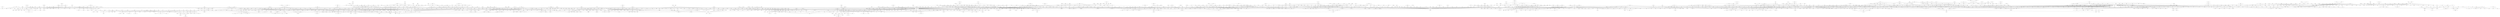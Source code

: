 strict graph  {
	842	 [height=0.40,
		level=3,
		pos="14261.83,10230.92",
		width=2.11];
	346	 [height=0.47,
		level=2,
		pos="13979.61,10518.38",
		width=2.90];
	842 -- 346;
	3119	 [height=0.40,
		level=3,
		pos="-353.67,12151.20",
		width=2.81];
	2128	 [height=0.56,
		level=1,
		pos="705.43,11511.87",
		width=2.62];
	3119 -- 2128;
	941	 [height=0.40,
		level=3,
		pos="4171.21,-12197.71",
		width=1.64];
	1245	 [height=0.56,
		level=1,
		pos="2429.94,-11795.36",
		width=1.38];
	941 -- 1245;
	2311	 [height=0.40,
		level=3,
		pos="-8095.35,-8457.28",
		width=1.11];
	1268	 [height=0.56,
		level=1,
		pos="-7231.72,-9245.44",
		width=2.33];
	2311 -- 1268;
	1558	 [height=0.40,
		level=3,
		pos="-8301.79,-8333.81",
		width=1.19];
	2311 -- 1558;
	1124	 [height=0.40,
		level=3,
		pos="3745.14,9649.24",
		width=1.82];
	893	 [height=0.56,
		level=1,
		pos="2905.22,10358.67",
		width=1.33];
	1124 -- 893;
	1357	 [height=0.40,
		level=3,
		pos="4677.58,9572.21",
		width=1.26];
	1124 -- 1357;
	3108	 [height=0.47,
		level=2,
		pos="-778.15,24043.90",
		width=2.50];
	4891	 [height=0.40,
		level=3,
		pos="-1395.08,24481.30",
		width=0.90];
	3108 -- 4891;
	4033	 [height=0.47,
		level=2,
		pos="-1627.00,23421.27",
		width=3.10];
	3108 -- 4033;
	1212	 [height=0.47,
		level=2,
		pos="682.95,24039.46",
		width=3.94];
	3108 -- 1212;
	44	 [height=0.40,
		level=3,
		pos="2297.26,3112.18",
		width=2.44];
	4608	 [height=0.56,
		level=1,
		pos="2050.60,4645.66",
		width=1.54];
	44 -- 4608;
	580	 [height=0.40,
		level=3,
		pos="-9629.78,-14614.82",
		width=2.00];
	16	 [height=0.47,
		level=2,
		pos="-9002.16,-14939.84",
		width=2.18];
	580 -- 16;
	1448	 [height=0.47,
		level=2,
		pos="-11625.56,-4779.05",
		width=3.10];
	2386	 [height=0.56,
		level=1,
		pos="-10896.36,-5578.60",
		width=4.57];
	1448 -- 2386;
	720	 [height=0.40,
		level=3,
		pos="2478.16,-2580.99",
		width=2.57];
	3767	 [height=0.56,
		level=1,
		pos="2844.44,-2553.87",
		width=4.24];
	720 -- 3767;
	3697	 [height=0.47,
		level=2,
		pos="-12339.44,3375.24",
		width=1.68];
	1534	 [height=0.40,
		level=3,
		pos="-12195.07,3964.80",
		width=1.03];
	3697 -- 1534;
	1891	 [height=0.56,
		level=1,
		pos="-11657.70,683.44",
		width=3.31];
	3697 -- 1891;
	5659	 [height=0.40,
		level=3,
		pos="-12881.28,3613.71",
		width=0.67];
	3697 -- 5659;
	1392	 [height=0.40,
		level=3,
		pos="-3875.34,-16696.39",
		width=1.54];
	2760	 [height=0.56,
		level=1,
		pos="-4762.07,-17334.10",
		width=3.11];
	1392 -- 2760;
	5718	 [height=0.47,
		level=2,
		pos="1881.63,7477.18",
		width=2.65];
	5718 -- 4608;
	2351	 [height=0.40,
		level=3,
		pos="1738.56,8171.12",
		width=2.04];
	5718 -- 2351;
	489	 [height=0.40,
		level=3,
		pos="14939.59,-2224.25",
		width=1.08];
	2628	 [height=0.47,
		level=2,
		pos="14949.19,-2602.83",
		width=1.24];
	489 -- 2628;
	4930	 [height=0.40,
		level=3,
		pos="14498.54,7491.17",
		width=1.49];
	3345	 [height=0.56,
		level=1,
		pos="13799.47,8540.08",
		width=3.17];
	4930 -- 3345;
	250	 [height=0.47,
		level=2,
		pos="20186.96,-8124.27",
		width=2.67];
	43	 [height=0.40,
		level=3,
		pos="20418.74,-7495.81",
		width=1.86];
	250 -- 43;
	5636	 [height=0.56,
		level=1,
		pos="20743.60,-8681.13",
		width=2.62];
	250 -- 5636;
	237	 [height=0.40,
		level=3,
		pos="8581.06,-9761.94",
		width=0.89];
	4397	 [height=0.47,
		level=2,
		pos="9138.75,-10235.27",
		width=2.01];
	237 -- 4397;
	5134	 [height=0.40,
		level=3,
		pos="1587.65,-952.28",
		width=2.11];
	1884	 [height=0.56,
		level=1,
		pos="2339.47,-1535.09",
		width=2.65];
	5134 -- 1884;
	4793	 [height=0.40,
		level=3,
		pos="1967.98,-2408.80",
		width=1.64];
	3949	 [height=0.47,
		level=2,
		pos="1793.13,-2401.16",
		width=1.65];
	4793 -- 3949;
	4057	 [height=0.47,
		level=2,
		pos="8845.97,112.76",
		width=3.06];
	957	 [height=0.40,
		level=3,
		pos="9784.87,103.49",
		width=1.51];
	4057 -- 957;
	3956	 [height=0.56,
		level=1,
		pos="8536.83,-485.13",
		width=3.17];
	4057 -- 3956;
	1540	 [height=0.47,
		level=2,
		pos="8424.01,-1830.23",
		width=1.97];
	3068	 [height=0.56,
		level=1,
		pos="7295.91,-2579.45",
		width=2.19];
	1540 -- 3068;
	5671	 [height=0.47,
		level=2,
		pos="2510.56,1835.10",
		width=3.51];
	5607	 [height=0.56,
		level=1,
		pos="1580.21,-264.51",
		width=3.25];
	5671 -- 5607;
	3838	 [height=0.40,
		level=3,
		pos="2522.01,2244.65",
		width=2.33];
	5671 -- 3838;
	4761	 [height=0.40,
		level=3,
		pos="168.52,26233.77",
		width=2.69];
	4180	 [height=0.40,
		level=3,
		pos="774.95,25638.39",
		width=2.85];
	4761 -- 4180;
	995	 [height=0.40,
		level=3,
		pos="-419.13,26407.89",
		width=2.49];
	4761 -- 995;
	1657	 [height=0.56,
		level=1,
		pos="12846.27,11676.41",
		width=3.65];
	1657 -- 346;
	2290	 [height=0.40,
		level=3,
		pos="12357.67,10939.06",
		width=1.83];
	1657 -- 2290;
	4807	 [height=0.40,
		level=3,
		pos="11967.17,11693.52",
		width=2.72];
	1657 -- 4807;
	4448	 [height=0.56,
		level=1,
		pos="11131.57,6731.68",
		width=3.11];
	1657 -- 4448;
	4763	 [height=0.40,
		level=3,
		pos="12369.45,12452.76",
		width=1.72];
	1657 -- 4763;
	3218	 [height=0.56,
		level=1,
		pos="16342.83,12217.04",
		width=1.75];
	1657 -- 3218;
	3253	 [height=0.47,
		level=2,
		pos="13810.25,12564.05",
		width=2.03];
	1657 -- 3253;
	2613	 [height=0.56,
		level=1,
		pos="12069.52,14442.94",
		width=3.60];
	1657 -- 2613;
	390	 [height=0.40,
		level=3,
		pos="17330.98,-14380.68",
		width=1.38];
	4012	 [height=0.47,
		level=2,
		pos="17838.07,-13862.64",
		width=1.67];
	390 -- 4012;
	612	 [height=0.40,
		level=3,
		pos="2642.86,3896.94",
		width=1.46];
	612 -- 4608;
	323	 [height=0.47,
		level=2,
		pos="512.32,6433.66",
		width=2.53];
	5873	 [height=0.56,
		level=1,
		pos="1085.00,4186.08",
		width=3.10];
	323 -- 5873;
	5518	 [height=0.40,
		level=3,
		pos="243.95,6919.75",
		width=2.33];
	323 -- 5518;
	5275	 [height=0.47,
		level=2,
		pos="12925.80,19406.78",
		width=3.26];
	2888	 [height=0.56,
		level=1,
		pos="12938.94,18729.79",
		width=3.35];
	5275 -- 2888;
	4897	 [height=0.40,
		level=3,
		pos="-6562.85,237.16",
		width=2.76];
	3944	 [height=0.56,
		level=1,
		pos="-7124.44,-150.64",
		width=1.89];
	4897 -- 3944;
	5716	 [height=0.56,
		level=1,
		pos="-16983.38,3209.12",
		width=1.78];
	2682	 [height=0.59,
		level=1,
		pos="-15021.05,2507.76",
		width=2.00];
	5716 -- 2682;
	3582	 [height=0.47,
		level=2,
		pos="-17723.53,3396.79",
		width=1.74];
	5716 -- 3582;
	1991	 [height=0.40,
		level=3,
		pos="4560.46,15773.83",
		width=2.03];
	5416	 [height=0.47,
		level=2,
		pos="4292.81,15319.91",
		width=2.56];
	1991 -- 5416;
	1213	 [height=0.47,
		level=2,
		pos="-2634.20,7958.34",
		width=2.56];
	4739	 [height=0.47,
		level=2,
		pos="-2226.05,8746.87",
		width=1.33];
	1213 -- 4739;
	5094	 [height=0.56,
		level=1,
		pos="-2498.94,5050.25",
		width=5.28];
	1213 -- 5094;
	1218	 [height=0.47,
		level=2,
		pos="-9388.98,19314.25",
		width=0.97];
	600	 [height=0.47,
		level=2,
		pos="-9556.33,18414.44",
		width=3.00];
	1218 -- 600;
	3905	 [height=0.56,
		level=1,
		pos="4360.88,-869.44",
		width=2.00];
	4236	 [height=0.56,
		level=1,
		pos="2906.86,-749.32",
		width=2.24];
	3905 -- 4236;
	2966	 [height=0.40,
		level=3,
		pos="3711.88,-999.31",
		width=2.00];
	3905 -- 2966;
	2164	 [height=0.47,
		level=2,
		pos="6058.98,-434.58",
		width=2.89];
	3905 -- 2164;
	5717	 [height=0.40,
		level=3,
		pos="-20545.67,-1308.31",
		width=2.07];
	5745	 [height=0.47,
		level=2,
		pos="-20899.81,-1282.22",
		width=3.69];
	5717 -- 5745;
	2123	 [height=0.40,
		level=3,
		pos="-13432.82,5380.60",
		width=2.06];
	4860	 [height=0.56,
		level=1,
		pos="-13265.40,7396.87",
		width=1.68];
	2123 -- 4860;
	5911	 [height=0.40,
		level=3,
		pos="3660.77,-2481.07",
		width=0.75];
	1109	 [height=0.56,
		level=1,
		pos="4978.00,-1939.90",
		width=1.64];
	5911 -- 1109;
	4895	 [height=0.47,
		level=2,
		pos="-9492.40,-12598.53",
		width=2.47];
	2592	 [height=0.56,
		level=1,
		pos="-8559.16,-11980.58",
		width=2.44];
	4895 -- 2592;
	30	 [height=0.47,
		level=2,
		pos="-7999.50,15360.93",
		width=1.43];
	3651	 [height=0.56,
		level=1,
		pos="-6556.02,15512.23",
		width=2.07];
	30 -- 3651;
	402	 [height=0.40,
		level=3,
		pos="-8160.61,15710.66",
		width=1.46];
	30 -- 402;
	782	 [height=0.56,
		level=1,
		pos="-4790.89,12532.01",
		width=2.40];
	3651 -- 782;
	3926	 [height=0.56,
		level=1,
		pos="-8333.07,17571.62",
		width=1.17];
	3651 -- 3926;
	4230	 [height=0.40,
		level=3,
		pos="-7495.15,14475.12",
		width=2.06];
	3651 -- 4230;
	4450	 [height=0.40,
		level=3,
		pos="-6319.63,15992.68",
		width=1.33];
	3651 -- 4450;
	5938	 [height=0.47,
		level=2,
		pos="-13826.20,13853.54",
		width=2.76];
	2116	 [height=0.56,
		level=1,
		pos="-12556.84,14258.74",
		width=3.74];
	5938 -- 2116;
	3646	 [height=0.40,
		level=3,
		pos="-2815.42,10584.43",
		width=2.68];
	1299	 [height=0.40,
		level=3,
		pos="-2855.31,10804.90",
		width=2.43];
	3646 -- 1299;
	1704	 [height=0.40,
		level=3,
		pos="-9665.21,-1853.43",
		width=2.18];
	2061	 [height=0.56,
		level=1,
		pos="-9647.58,-2649.79",
		width=0.61];
	1704 -- 2061;
	2773	 [height=0.40,
		level=3,
		pos="-9171.64,-1196.17",
		width=2.40];
	1704 -- 2773;
	4073	 [height=0.47,
		level=2,
		pos="-3726.59,993.46",
		width=1.96];
	1739	 [height=0.56,
		level=1,
		pos="-2050.57,-383.97",
		width=2.24];
	4073 -- 1739;
	3359	 [height=0.40,
		level=3,
		pos="8399.71,-17739.24",
		width=3.12];
	4481	 [height=0.56,
		level=1,
		pos="8487.11,-16064.38",
		width=1.99];
	3359 -- 4481;
	344	 [height=0.47,
		level=2,
		pos="5998.92,-7313.14",
		width=1.03];
	3627	 [height=0.56,
		level=1,
		pos="4599.05,-6921.86",
		width=1.92];
	344 -- 3627;
	2459	 [height=0.40,
		level=3,
		pos="6603.71,-6902.00",
		width=2.38];
	344 -- 2459;
	911	 [height=0.47,
		level=2,
		pos="-115.56,14074.17",
		width=2.28];
	5050	 [height=0.47,
		level=2,
		pos="264.70,13301.48",
		width=1.88];
	911 -- 5050;
	1788	 [height=0.40,
		level=3,
		pos="5174.07,-22368.46",
		width=1.62];
	3122	 [height=0.47,
		level=2,
		pos="4749.31,-21239.15",
		width=3.07];
	1788 -- 3122;
	3111	 [height=0.40,
		level=3,
		pos="5505.24,-22391.75",
		width=1.86];
	1788 -- 3111;
	181	 [height=0.40,
		level=3,
		pos="-4861.58,4632.59",
		width=1.81];
	3776	 [height=0.56,
		level=1,
		pos="-4327.09,4221.97",
		width=3.72];
	181 -- 3776;
	1626	 [height=0.47,
		level=2,
		pos="-5090.84,2763.99",
		width=2.22];
	1626 -- 1739;
	742	 [height=0.40,
		level=3,
		pos="-5440.95,3528.56",
		width=2.42];
	1626 -- 742;
	5318	 [height=0.56,
		level=1,
		pos="12127.66,-19637.26",
		width=2.51];
	2569	 [height=0.47,
		level=2,
		pos="12946.64,-18849.27",
		width=3.68];
	5318 -- 2569;
	5781	 [height=0.56,
		level=1,
		pos="13783.04,-20721.07",
		width=2.00];
	5318 -- 5781;
	2975	 [height=0.56,
		level=1,
		pos="10685.60,-17963.66",
		width=1.57];
	5318 -- 2975;
	1911	 [height=0.47,
		level=2,
		pos="10886.21,-19557.82",
		width=1.46];
	5318 -- 1911;
	116	 [height=0.56,
		level=1,
		pos="10043.92,-21674.47",
		width=1.92];
	5318 -- 116;
	874	 [height=0.47,
		level=2,
		pos="4757.32,9191.58",
		width=4.10];
	4708	 [height=0.56,
		level=1,
		pos="3762.39,7284.04",
		width=3.76];
	874 -- 4708;
	3892	 [height=0.47,
		level=2,
		pos="583.51,1140.83",
		width=1.71];
	3892 -- 5607;
	4774	 [height=0.40,
		level=3,
		pos="-6005.16,21108.11",
		width=0.86];
	2151	 [height=0.56,
		level=1,
		pos="-6158.77,20706.20",
		width=5.36];
	4774 -- 2151;
	4921	 [height=0.40,
		level=3,
		pos="-3205.88,3548.87",
		width=2.00];
	784	 [height=0.47,
		level=2,
		pos="-2704.68,3406.76",
		width=0.79];
	4921 -- 784;
	3713	 [height=0.40,
		level=3,
		pos="3385.60,6586.82",
		width=2.32];
	448	 [height=0.47,
		level=2,
		pos="3242.99,6202.07",
		width=2.72];
	3713 -- 448;
	3541	 [height=0.40,
		level=3,
		pos="4504.73,-12143.03",
		width=1.89];
	3541 -- 1245;
	3720	 [height=0.40,
		level=3,
		pos="-3403.31,-3006.38",
		width=2.62];
	2478	 [height=0.56,
		level=1,
		pos="-2852.62,-2417.01",
		width=3.76];
	3720 -- 2478;
	5269	 [height=0.40,
		level=3,
		pos="369.82,-2487.23",
		width=1.82];
	4813	 [height=0.56,
		level=1,
		pos="530.87,-2236.05",
		width=1.75];
	5269 -- 4813;
	4964	 [height=0.40,
		level=3,
		pos="121.65,-2487.92",
		width=1.88];
	5269 -- 4964;
	698	 [height=0.40,
		level=3,
		pos="6618.96,-2552.42",
		width=1.31];
	3068 -- 698;
	3068 -- 1109;
	2154	 [height=0.40,
		level=3,
		pos="7035.91,10301.06",
		width=1.38];
	4080	 [height=0.56,
		level=1,
		pos="5992.70,10489.05",
		width=4.94];
	2154 -- 4080;
	1982	 [height=0.47,
		level=2,
		pos="3665.40,-686.04",
		width=3.06];
	4236 -- 1982;
	4236 -- 5607;
	2868	 [height=0.40,
		level=3,
		pos="3511.91,-1087.27",
		width=3.21];
	4236 -- 2868;
	2605	 [height=0.56,
		level=1,
		pos="2769.82,-1001.53",
		width=2.93];
	4236 -- 2605;
	4838	 [height=0.47,
		level=2,
		pos="3576.34,-924.21",
		width=1.57];
	4236 -- 4838;
	3269	 [height=0.40,
		level=3,
		pos="3238.84,-1144.60",
		width=2.33];
	4236 -- 3269;
	1983	 [height=0.40,
		level=3,
		pos="3291.46,-601.27",
		width=2.65];
	4236 -- 1983;
	4969	 [height=0.59,
		level=1,
		pos="4045.99,-815.54",
		width=4.48];
	4236 -- 4969;
	2049	 [height=0.47,
		level=2,
		pos="2336.01,-966.90",
		width=2.81];
	4236 -- 2049;
	3943	 [height=0.40,
		level=3,
		pos="4060.37,-603.71",
		width=2.32];
	4236 -- 3943;
	4483	 [height=0.40,
		level=3,
		pos="2745.23,-578.59",
		width=1.49];
	4236 -- 4483;
	125	 [height=0.40,
		level=3,
		pos="-179.64,-2957.26",
		width=1.82];
	4449	 [height=0.56,
		level=1,
		pos="111.93,-2700.82",
		width=2.61];
	125 -- 4449;
	1474	 [height=0.40,
		level=3,
		pos="15089.53,-8326.38",
		width=2.46];
	4068	 [height=0.56,
		level=1,
		pos="16262.59,-9342.45",
		width=3.35];
	1474 -- 4068;
	4441	 [height=0.56,
		level=1,
		pos="12975.95,16795.96",
		width=3.38];
	1076	 [height=0.47,
		level=2,
		pos="13611.01,16189.11",
		width=2.61];
	4441 -- 1076;
	1259	 [height=0.40,
		level=3,
		pos="13529.01,17212.71",
		width=2.39];
	4441 -- 1259;
	1180	 [height=0.40,
		level=3,
		pos="11780.50,17242.76",
		width=2.00];
	4441 -- 1180;
	4441 -- 2888;
	4441 -- 2613;
	880	 [height=0.59,
		level=1,
		pos="8536.37,6622.01",
		width=4.25];
	3718	 [height=0.59,
		level=1,
		pos="7249.82,5272.07",
		width=4.72];
	880 -- 3718;
	2221	 [height=0.40,
		level=3,
		pos="-3008.04,-5626.83",
		width=1.71];
	1501	 [height=0.47,
		level=2,
		pos="-3652.30,-5831.11",
		width=2.57];
	2221 -- 1501;
	815	 [height=0.47,
		level=2,
		pos="7600.05,-12127.54",
		width=2.89];
	3763	 [height=0.56,
		level=1,
		pos="6957.21,-10774.08",
		width=1.89];
	815 -- 3763;
	850	 [height=0.40,
		level=3,
		pos="8559.02,-12823.31",
		width=3.24];
	815 -- 850;
	1489	 [height=0.40,
		level=3,
		pos="7103.79,-12831.91",
		width=1.24];
	815 -- 1489;
	3309	 [height=0.40,
		level=3,
		pos="-20700.51,2532.06",
		width=3.81];
	1738	 [height=0.40,
		level=3,
		pos="-20732.17,2990.29",
		width=1.93];
	3309 -- 1738;
	3674	 [height=0.47,
		level=2,
		pos="-20635.15,1881.42",
		width=2.75];
	3309 -- 3674;
	3949 -- 4813;
	623	 [height=0.40,
		level=3,
		pos="13570.83,-10605.22",
		width=2.31];
	113	 [height=0.47,
		level=2,
		pos="13720.00,-10188.80",
		width=3.54];
	623 -- 113;
	2592 -- 1268;
	2753	 [height=0.47,
		level=2,
		pos="-9812.37,-11621.53",
		width=2.51];
	2592 -- 2753;
	437	 [height=0.40,
		level=3,
		pos="-8665.77,-12489.22",
		width=1.44];
	2592 -- 437;
	1331	 [height=0.56,
		level=1,
		pos="-9180.45,-1019.30",
		width=1.40];
	3931	 [height=0.47,
		level=2,
		pos="-9769.24,820.96",
		width=2.00];
	1331 -- 3931;
	1331 -- 3944;
	2184	 [height=0.47,
		level=2,
		pos="-9079.15,-178.29",
		width=3.64];
	1331 -- 2184;
	4112	 [height=0.40,
		level=3,
		pos="5886.83,-8644.07",
		width=1.25];
	624	 [height=0.47,
		level=2,
		pos="6050.41,-8692.16",
		width=1.78];
	4112 -- 624;
	350	 [height=0.40,
		level=3,
		pos="5101.18,-2642.45",
		width=1.11];
	2556	 [height=0.56,
		level=1,
		pos="3831.15,-3519.20",
		width=2.56];
	350 -- 2556;
	4613	 [height=0.40,
		level=3,
		pos="-2933.55,-7331.66",
		width=2.99];
	1828	 [height=0.56,
		level=1,
		pos="-3316.27,-9441.29",
		width=2.42];
	4613 -- 1828;
	308	 [height=0.47,
		level=2,
		pos="13916.95,3375.63",
		width=2.12];
	5739	 [height=0.47,
		level=2,
		pos="13115.75,4246.61",
		width=2.40];
	308 -- 5739;
	55	 [height=0.40,
		level=3,
		pos="-15180.99,6217.53",
		width=0.83];
	3633	 [height=0.56,
		level=1,
		pos="-15726.84,7030.40",
		width=1.36];
	55 -- 3633;
	2762	 [height=0.47,
		level=2,
		pos="-1915.13,-19331.70",
		width=2.85];
	4225	 [height=0.56,
		level=1,
		pos="-1480.72,-17890.21",
		width=3.42];
	2762 -- 4225;
	1586	 [height=0.40,
		level=3,
		pos="-2563.00,-19646.60",
		width=3.25];
	2762 -- 1586;
	2188	 [height=0.47,
		level=2,
		pos="-1568.94,-20153.33",
		width=3.65];
	2762 -- 2188;
	409	 [height=0.47,
		level=2,
		pos="5334.99,-2562.39",
		width=4.44];
	409 -- 2556;
	2835	 [height=0.47,
		level=2,
		pos="-837.02,7543.02",
		width=3.93];
	4062	 [height=0.47,
		level=2,
		pos="-668.70,6468.74",
		width=2.72];
	2835 -- 4062;
	1164	 [height=0.40,
		level=3,
		pos="2872.25,-2030.69",
		width=2.15];
	5121	 [height=0.56,
		level=1,
		pos="4211.24,-1496.78",
		width=1.86];
	1164 -- 5121;
	5255	 [height=0.40,
		level=3,
		pos="-7360.86,-16693.13",
		width=1.33];
	5856	 [height=0.40,
		level=3,
		pos="-7459.66,-17567.56",
		width=1.89];
	5255 -- 5856;
	4505	 [height=0.56,
		level=1,
		pos="-6352.37,-14975.09",
		width=1.33];
	5255 -- 4505;
	4171	 [height=0.40,
		level=3,
		pos="-12201.76,-2674.45",
		width=2.62];
	4156	 [height=0.47,
		level=2,
		pos="-11255.14,-2323.54",
		width=2.89];
	4171 -- 4156;
	4765	 [height=0.47,
		level=2,
		pos="2156.91,1791.87",
		width=2.21];
	4765 -- 5607;
	150	 [height=0.56,
		level=1,
		pos="-11440.59,-3738.26",
		width=2.06];
	1197	 [height=0.47,
		level=2,
		pos="-12509.29,-3397.57",
		width=2.17];
	150 -- 1197;
	5245	 [height=0.56,
		level=1,
		pos="-7742.40,-5847.84",
		width=2.03];
	150 -- 5245;
	5458	 [height=0.47,
		level=2,
		pos="-12187.80,-4032.66",
		width=1.24];
	150 -- 5458;
	2260	 [height=0.40,
		level=3,
		pos="-1517.26,-13177.63",
		width=2.51];
	1601	 [height=0.47,
		level=2,
		pos="-807.78,-12708.74",
		width=2.15];
	2260 -- 1601;
	3676	 [height=0.40,
		level=3,
		pos="-1512.03,-13399.93",
		width=2.67];
	2260 -- 3676;
	4658	 [height=0.56,
		level=1,
		pos="11591.38,-15272.82",
		width=3.24];
	4658 -- 4481;
	317	 [height=0.40,
		level=3,
		pos="11043.98,-16599.56",
		width=3.07];
	4658 -- 317;
	2248	 [height=0.47,
		level=2,
		pos="12868.25,-15851.51",
		width=3.79];
	4658 -- 2248;
	5778	 [height=0.47,
		level=2,
		pos="12151.38,-16565.59",
		width=3.51];
	4658 -- 5778;
	4554	 [height=0.40,
		level=3,
		pos="12046.04,-14995.65",
		width=2.44];
	4658 -- 4554;
	4841	 [height=0.47,
		level=2,
		pos="-18523.96,10599.29",
		width=2.62];
	2893	 [height=0.40,
		level=3,
		pos="-17122.87,10356.25",
		width=1.01];
	4841 -- 2893;
	3872	 [height=0.56,
		level=1,
		pos="-19263.26,10889.03",
		width=2.42];
	4841 -- 3872;
	3392	 [height=0.40,
		level=3,
		pos="-16352.81,-3910.49",
		width=2.69];
	1716	 [height=0.47,
		level=2,
		pos="-15394.26,-4357.85",
		width=2.97];
	3392 -- 1716;
	329	 [height=0.40,
		level=3,
		pos="570.97,23465.92",
		width=1.90];
	329 -- 1212;
	5397	 [height=0.56,
		level=1,
		pos="3016.32,-421.56",
		width=3.74];
	2768	 [height=0.47,
		level=2,
		pos="4675.38,-532.97",
		width=2.31];
	5397 -- 2768;
	5397 -- 5607;
	2044	 [height=0.47,
		level=2,
		pos="-16853.79,2166.24",
		width=2.94];
	1394	 [height=0.56,
		level=1,
		pos="-16113.56,1051.95",
		width=4.93];
	2044 -- 1394;
	2770	 [height=0.56,
		level=1,
		pos="-5960.21,-6839.47",
		width=2.14];
	2867	 [height=0.47,
		level=2,
		pos="-5754.92,-7775.30",
		width=1.58];
	2770 -- 2867;
	3591	 [height=0.40,
		level=3,
		pos="-6041.08,-6744.67",
		width=1.62];
	2770 -- 3591;
	4368	 [height=0.56,
		level=1,
		pos="-5116.29,-6206.52",
		width=2.42];
	2770 -- 4368;
	3423	 [height=0.40,
		level=3,
		pos="7735.60,1332.74",
		width=2.46];
	1940	 [height=0.47,
		level=2,
		pos="6853.08,868.28",
		width=2.86];
	3423 -- 1940;
	4955	 [height=0.59,
		level=1,
		pos="6741.45,-2235.51",
		width=2.56];
	4955 -- 1109;
	5326	 [height=0.47,
		level=2,
		pos="2258.24,1088.03",
		width=0.35];
	5326 -- 5607;
	2551	 [height=0.40,
		level=3,
		pos="5845.58,884.20",
		width=1.42];
	1853	 [height=0.56,
		level=1,
		pos="3926.20,10.51",
		width=3.31];
	2551 -- 1853;
	2689	 [height=0.40,
		level=3,
		pos="2004.22,-3034.61",
		width=2.12];
	4829	 [height=0.56,
		level=1,
		pos="2572.82,-2917.96",
		width=3.68];
	2689 -- 4829;
	2098	 [height=0.56,
		level=1,
		pos="-11653.37,-13735.66",
		width=2.19];
	818	 [height=0.47,
		level=2,
		pos="-11053.46,-14225.46",
		width=1.24];
	2098 -- 818;
	5087	 [height=0.56,
		level=1,
		pos="-14080.14,-12970.68",
		width=1.78];
	2098 -- 5087;
	4570	 [height=0.40,
		level=3,
		pos="-89.23,2358.36",
		width=1.14];
	1963	 [height=0.56,
		level=1,
		pos="322.93,977.32",
		width=3.00];
	4570 -- 1963;
	4690	 [height=0.40,
		level=3,
		pos="-8338.75,-14257.36",
		width=1.04];
	4690 -- 4505;
	979	 [height=0.47,
		level=2,
		pos="6813.98,323.95",
		width=2.76];
	2768 -- 979;
	1730	 [height=0.40,
		level=3,
		pos="5554.92,-503.43",
		width=1.24];
	2768 -- 1730;
	5761	 [height=0.47,
		level=2,
		pos="-1673.75,-4665.43",
		width=2.50];
	5125	 [height=0.47,
		level=2,
		pos="-1021.08,-4095.85",
		width=1.56];
	5761 -- 5125;
	1603	 [height=0.40,
		level=3,
		pos="-12638.48,10481.01",
		width=2.86];
	1040	 [height=0.56,
		level=1,
		pos="-12319.12,9707.38",
		width=3.67];
	1603 -- 1040;
	208	 [height=0.59,
		level=1,
		pos="681.92,-13612.76",
		width=1.47];
	208 -- 1245;
	1922	 [height=0.40,
		level=3,
		pos="2600.08,-3840.11",
		width=2.71];
	1922 -- 2556;
	5335	 [height=0.56,
		level=1,
		pos="-17105.05,-6039.71",
		width=1.93];
	1716 -- 5335;
	5748	 [height=0.40,
		level=3,
		pos="-14777.95,-3918.81",
		width=2.31];
	1716 -- 5748;
	89	 [height=0.40,
		level=3,
		pos="-15387.39,-3523.10",
		width=2.33];
	1716 -- 89;
	345	 [height=0.40,
		level=3,
		pos="-24754.58,-506.80",
		width=1.97];
	677	 [height=0.56,
		level=1,
		pos="-25281.56,-879.27",
		width=2.90];
	345 -- 677;
	5798	 [height=0.40,
		level=3,
		pos="7661.45,10928.82",
		width=2.04];
	2371	 [height=0.56,
		level=1,
		pos="8898.17,11444.21",
		width=3.32];
	5798 -- 2371;
	1296	 [height=0.56,
		level=1,
		pos="-9927.18,-1744.13",
		width=2.06];
	2061 -- 1296;
	2691	 [height=0.56,
		level=1,
		pos="-8343.44,-2882.44",
		width=2.93];
	2061 -- 2691;
	841	 [height=0.47,
		level=2,
		pos="-9941.31,-3441.95",
		width=2.44];
	2061 -- 841;
	5623	 [height=0.40,
		level=3,
		pos="-10246.01,-3494.86",
		width=1.56];
	2061 -- 5623;
	3632	 [height=0.40,
		level=3,
		pos="-10685.22,-2461.09",
		width=2.03];
	2061 -- 3632;
	214	 [height=0.40,
		level=3,
		pos="-19482.02,-5001.19",
		width=1.43];
	1871	 [height=0.56,
		level=1,
		pos="-19445.48,-4720.91",
		width=2.03];
	214 -- 1871;
	5382	 [height=0.40,
		level=3,
		pos="-11920.99,-894.78",
		width=2.04];
	295	 [height=0.40,
		level=3,
		pos="-12104.65,-1544.03",
		width=2.31];
	5382 -- 295;
	5382 -- 1891;
	1530	 [height=0.40,
		level=3,
		pos="-3168.34,-5189.74",
		width=2.24];
	3473	 [height=0.40,
		level=3,
		pos="-3370.21,-4827.87",
		width=2.01];
	1530 -- 3473;
	1736	 [height=0.47,
		level=2,
		pos="-2460.57,-5478.55",
		width=1.24];
	1530 -- 1736;
	2831	 [height=0.40,
		level=3,
		pos="1612.77,4171.43",
		width=0.53];
	2831 -- 4608;
	3518	 [height=0.47,
		level=2,
		pos="22927.71,953.23",
		width=2.06];
	1581	 [height=0.56,
		level=1,
		pos="23935.61,1489.66",
		width=3.74];
	3518 -- 1581;
	4634	 [height=0.40,
		level=3,
		pos="1743.60,-3473.34",
		width=1.83];
	2046	 [height=0.47,
		level=2,
		pos="1256.34,-3941.24",
		width=2.96];
	4634 -- 2046;
	420	 [height=0.40,
		level=3,
		pos="4227.73,-1100.75",
		width=2.69];
	2476	 [height=0.47,
		level=2,
		pos="4021.04,-1167.56",
		width=2.90];
	420 -- 2476;
	5815	 [height=0.40,
		level=3,
		pos="5262.38,-916.49",
		width=2.62];
	420 -- 5815;
	3819	 [height=0.56,
		level=1,
		pos="-14140.70,-1770.06",
		width=1.72];
	3819 -- 1891;
	4348	 [height=0.40,
		level=3,
		pos="-14481.88,-2095.20",
		width=2.93];
	3819 -- 4348;
	3354	 [height=0.47,
		level=2,
		pos="-10758.21,-2339.35",
		width=2.17];
	3354 -- 1296;
	3354 -- 4156;
	2552	 [height=0.40,
		level=3,
		pos="-2674.25,9511.80",
		width=0.69];
	4820	 [height=0.56,
		level=1,
		pos="-3004.12,9412.76",
		width=0.61];
	2552 -- 4820;
	2406	 [height=0.56,
		level=1,
		pos="-10926.53,5467.18",
		width=3.11];
	1097	 [height=0.56,
		level=1,
		pos="-9880.41,9095.39",
		width=2.69];
	2406 -- 1097;
	2406 -- 4860;
	2673	 [height=0.47,
		level=2,
		pos="-10053.86,4662.54",
		width=2.46];
	2406 -- 2673;
	1410	 [height=0.56,
		level=1,
		pos="-12599.88,5063.46",
		width=2.86];
	2406 -- 1410;
	1244	 [height=0.40,
		level=3,
		pos="-9724.30,5796.79",
		width=2.14];
	2406 -- 1244;
	896	 [height=0.56,
		level=1,
		pos="-11419.64,6404.91",
		width=1.71];
	2406 -- 896;
	2406 -- 1891;
	1691	 [height=0.40,
		level=3,
		pos="-11416.50,4622.98",
		width=2.56];
	2406 -- 1691;
	963	 [height=0.47,
		level=2,
		pos="-9863.32,6217.87",
		width=1.51];
	2406 -- 963;
	397	 [height=0.40,
		level=3,
		pos="11902.60,4437.91",
		width=1.47];
	553	 [height=0.47,
		level=2,
		pos="11481.67,4166.13",
		width=2.22];
	397 -- 553;
	1533	 [height=0.47,
		level=2,
		pos="10419.01,-5382.64",
		width=1.42];
	4190	 [height=0.56,
		level=1,
		pos="11041.53,-5099.13",
		width=1.10];
	1533 -- 4190;
	4490	 [height=0.47,
		level=2,
		pos="15807.67,14460.38",
		width=2.57];
	1236	 [height=0.56,
		level=1,
		pos="17030.10,14453.28",
		width=3.28];
	4490 -- 1236;
	5303	 [height=0.47,
		level=2,
		pos="27312.37,4536.07",
		width=1.90];
	834	 [height=0.47,
		level=2,
		pos="27623.07,3526.37",
		width=3.25];
	5303 -- 834;
	2536	 [height=0.47,
		level=2,
		pos="27133.43,5290.26",
		width=1.61];
	5303 -- 2536;
	3106	 [height=0.40,
		level=3,
		pos="7955.07,-1314.14",
		width=1.79];
	4459	 [height=0.47,
		level=2,
		pos="7350.58,-2033.24",
		width=2.28];
	3106 -- 4459;
	2612	 [height=0.40,
		level=3,
		pos="-344.83,1763.47",
		width=2.26];
	2612 -- 1963;
	2463	 [height=0.40,
		level=3,
		pos="4579.93,-10668.20",
		width=3.07];
	824	 [height=0.47,
		level=2,
		pos="3859.29,-10866.80",
		width=2.86];
	2463 -- 824;
	4802	 [height=0.47,
		level=2,
		pos="-10923.15,7861.67",
		width=2.53];
	1140	 [height=0.47,
		level=2,
		pos="-11315.35,7552.57",
		width=1.42];
	4802 -- 1140;
	2890	 [height=0.40,
		level=3,
		pos="-10671.63,8072.85",
		width=1.82];
	4802 -- 2890;
	4098	 [height=0.40,
		level=3,
		pos="2615.79,12466.33",
		width=2.94];
	4098 -- 2128;
	2059	 [height=0.40,
		level=3,
		pos="805.42,-1442.24",
		width=2.93];
	2059 -- 1884;
	2411	 [height=0.40,
		level=3,
		pos="4565.01,2448.52",
		width=1.92];
	3900	 [height=0.56,
		level=1,
		pos="3374.21,708.59",
		width=2.00];
	2411 -- 3900;
	4095	 [height=0.40,
		level=3,
		pos="-13521.42,15301.99",
		width=3.35];
	4095 -- 2116;
	3525	 [height=0.40,
		level=3,
		pos="-2695.86,-10244.66",
		width=1.93];
	5480	 [height=0.56,
		level=1,
		pos="-2263.80,-9529.81",
		width=1.58];
	3525 -- 5480;
	5138	 [height=0.59,
		level=1,
		pos="1069.17,-15495.22",
		width=1.50];
	5138 -- 1245;
	2927	 [height=0.59,
		level=1,
		pos="1365.56,-17192.91",
		width=1.57];
	5138 -- 2927;
	1041	 [height=0.56,
		level=1,
		pos="129.32,-16527.04",
		width=1.31];
	5138 -- 1041;
	701	 [height=0.47,
		level=2,
		pos="17927.85,14108.88",
		width=2.86];
	701 -- 1236;
	657	 [height=0.56,
		level=1,
		pos="-9338.73,-7203.65",
		width=3.49];
	657 -- 5245;
	657 -- 2386;
	4568	 [height=0.47,
		level=2,
		pos="-9471.44,-6601.24",
		width=2.44];
	657 -- 4568;
	3008	 [height=0.56,
		level=1,
		pos="-10195.03,-9326.20",
		width=2.54];
	657 -- 3008;
	4169	 [height=0.47,
		level=2,
		pos="-9511.41,-8251.89",
		width=3.46];
	657 -- 4169;
	803	 [height=0.40,
		level=3,
		pos="-10520.90,-7354.33",
		width=2.40];
	657 -- 803;
	3789	 [height=0.40,
		level=3,
		pos="-8958.14,-7587.86",
		width=2.18];
	657 -- 3789;
	4670	 [height=0.40,
		level=3,
		pos="-2923.28,-11114.13",
		width=1.90];
	1272	 [height=0.47,
		level=2,
		pos="-2916.09,-11638.58",
		width=4.31];
	4670 -- 1272;
	1440	 [height=0.47,
		level=2,
		pos="-23504.72,6493.40",
		width=1.33];
	4998	 [height=0.40,
		level=3,
		pos="-23665.07,6030.37",
		width=0.54];
	1440 -- 4998;
	5639	 [height=0.47,
		level=2,
		pos="-22941.43,7453.98",
		width=4.33];
	1440 -- 5639;
	3709	 [height=0.56,
		level=1,
		pos="-19250.69,-12578.29",
		width=2.68];
	3596	 [height=0.56,
		level=1,
		pos="-16887.69,-11448.41",
		width=2.47];
	3709 -- 3596;
	14	 [height=0.47,
		level=2,
		pos="-20179.40,-12452.54",
		width=2.90];
	3709 -- 14;
	4126	 [height=0.40,
		level=3,
		pos="-19226.28,-13070.31",
		width=1.93];
	3709 -- 4126;
	4731	 [height=0.40,
		level=3,
		pos="-3629.97,-8009.41",
		width=2.53];
	4731 -- 1828;
	3681	 [height=0.47,
		level=2,
		pos="5849.44,-19692.31",
		width=3.00];
	1260	 [height=0.40,
		level=3,
		pos="4967.69,-19308.31",
		width=1.76];
	3681 -- 1260;
	1875	 [height=0.47,
		level=2,
		pos="6030.86,-20435.99",
		width=1.03];
	3681 -- 1875;
	1178	 [height=0.47,
		level=2,
		pos="-14920.65,-9174.64",
		width=3.07];
	943	 [height=0.56,
		level=1,
		pos="-14946.28,-7418.91",
		width=3.03];
	1178 -- 943;
	3809	 [height=0.47,
		level=2,
		pos="-14896.28,-9799.64",
		width=1.26];
	1178 -- 3809;
	5739 -- 553;
	3360	 [height=0.47,
		level=2,
		pos="14055.61,4355.60",
		width=2.36];
	5739 -- 3360;
	2911	 [height=0.40,
		level=3,
		pos="12845.26,3000.22",
		width=2.75];
	5739 -- 2911;
	3826	 [height=0.40,
		level=3,
		pos="16119.23,16713.94",
		width=2.25];
	3557	 [height=0.56,
		level=1,
		pos="16194.22,16263.17",
		width=3.31];
	3826 -- 3557;
	1748	 [height=0.56,
		level=1,
		pos="13494.06,6411.52",
		width=3.42];
	2089	 [height=0.56,
		level=1,
		pos="9743.30,4660.84",
		width=4.71];
	1748 -- 2089;
	2470	 [height=0.40,
		level=3,
		pos="14447.66,5564.97",
		width=2.81];
	1748 -- 2470;
	3466	 [height=0.40,
		level=3,
		pos="13492.23,5123.30",
		width=3.14];
	1748 -- 3466;
	3199	 [height=0.40,
		level=3,
		pos="13704.22,6769.83",
		width=1.96];
	1748 -- 3199;
	2441	 [height=0.47,
		level=2,
		pos="14641.16,6555.98",
		width=2.17];
	1748 -- 2441;
	4784	 [height=0.47,
		level=2,
		pos="787.63,-4166.03",
		width=3.11];
	4784 -- 2046;
	2006	 [height=0.56,
		level=1,
		pos="-5804.72,9198.08",
		width=3.21];
	1095	 [height=0.56,
		level=1,
		pos="-3938.32,6346.83",
		width=3.25];
	2006 -- 1095;
	956	 [height=0.40,
		level=3,
		pos="-5874.74,8483.78",
		width=2.61];
	2006 -- 956;
	1573	 [height=0.47,
		level=2,
		pos="-6250.82,9531.81",
		width=4.47];
	2006 -- 1573;
	3434	 [height=0.56,
		level=1,
		pos="-7225.93,12894.38",
		width=1.89];
	2006 -- 3434;
	392	 [height=0.47,
		level=2,
		pos="-4713.73,9239.79",
		width=1.90];
	2006 -- 392;
	559	 [height=0.40,
		level=3,
		pos="-16642.50,8881.28",
		width=0.54];
	145	 [height=0.56,
		level=1,
		pos="-16961.62,8859.09",
		width=0.64];
	559 -- 145;
	303	 [height=0.56,
		level=1,
		pos="-7633.53,21577.37",
		width=3.46];
	2151 -- 303;
	3170	 [height=0.56,
		level=1,
		pos="-3587.35,19985.39",
		width=4.11];
	2151 -- 3170;
	3973	 [height=0.40,
		level=3,
		pos="-6872.40,19797.60",
		width=2.72];
	2151 -- 3973;
	1420	 [height=0.40,
		level=3,
		pos="1739.21,-9128.01",
		width=1.93];
	5918	 [height=0.40,
		level=3,
		pos="2324.58,-8826.27",
		width=2.04];
	1420 -- 5918;
	5530	 [height=0.40,
		level=3,
		pos="-4163.42,12856.64",
		width=2.68];
	3684	 [height=0.47,
		level=2,
		pos="-4755.48,13395.77",
		width=3.40];
	5530 -- 3684;
	5646	 [height=0.47,
		level=2,
		pos="-18741.96,4737.44",
		width=0.61];
	889	 [height=0.47,
		level=2,
		pos="-17934.90,4744.03",
		width=0.93];
	5646 -- 889;
	5823	 [height=0.40,
		level=3,
		pos="1195.94,-1904.62",
		width=1.35];
	5823 -- 4813;
	4129	 [height=0.40,
		level=3,
		pos="-6371.42,674.83",
		width=3.76];
	4129 -- 3944;
	2842	 [height=0.47,
		level=2,
		pos="2030.26,-3293.13",
		width=2.88];
	2842 -- 4829;
	3014	 [height=0.40,
		level=3,
		pos="-20461.13,17164.84",
		width=3.12];
	3781	 [height=0.56,
		level=1,
		pos="-19875.91,16832.64",
		width=5.43];
	3014 -- 3781;
	5641	 [height=0.40,
		level=3,
		pos="-24124.55,-10776.99",
		width=0.92];
	2840	 [height=0.47,
		level=2,
		pos="-24189.55,-10266.39",
		width=0.29];
	5641 -- 2840;
	1158	 [height=0.40,
		level=3,
		pos="-4979.05,-14510.89",
		width=1.42];
	1158 -- 4505;
	2798	 [height=0.47,
		level=2,
		pos="2621.75,16608.77",
		width=3.01];
	2471	 [height=0.47,
		level=2,
		pos="3094.99,17458.04",
		width=3.17];
	2798 -- 2471;
	3072	 [height=0.47,
		level=2,
		pos="1757.85,17211.05",
		width=1.12];
	2798 -- 3072;
	5391	 [height=0.56,
		level=1,
		pos="2881.01,14669.88",
		width=4.79];
	2798 -- 5391;
	5556	 [height=0.47,
		level=2,
		pos="18009.84,-11563.10",
		width=1.76];
	4068 -- 5556;
	391	 [height=0.59,
		level=1,
		pos="18500.77,-10075.13",
		width=3.81];
	4068 -- 391;
	855	 [height=0.40,
		level=3,
		pos="14938.92,-9603.54",
		width=3.29];
	4068 -- 855;
	2670	 [height=0.40,
		level=3,
		pos="16430.34,-10246.59",
		width=1.21];
	4068 -- 2670;
	590	 [height=0.47,
		level=2,
		pos="14597.70,-9438.74",
		width=2.46];
	4068 -- 590;
	112	 [height=0.40,
		level=3,
		pos="17929.61,-9090.83",
		width=2.49];
	4068 -- 112;
	4000	 [height=0.40,
		level=3,
		pos="17035.90,-8242.92",
		width=1.14];
	4068 -- 4000;
	2574	 [height=0.47,
		level=2,
		pos="16686.02,-7831.22",
		width=3.14];
	4068 -- 2574;
	4186	 [height=0.47,
		level=2,
		pos="18043.37,-8802.55",
		width=3.29];
	4068 -- 4186;
	2924	 [height=0.47,
		level=2,
		pos="15659.92,-10761.85",
		width=2.86];
	4068 -- 2924;
	2230	 [height=0.56,
		level=1,
		pos="13598.28,-6213.02",
		width=1.57];
	4068 -- 2230;
	290	 [height=0.40,
		level=3,
		pos="16061.18,-7754.15",
		width=3.04];
	4068 -- 290;
	1963 -- 5607;
	1963 -- 4608;
	2409	 [height=0.56,
		level=1,
		pos="418.90,3149.87",
		width=3.51];
	1963 -- 2409;
	1128	 [height=0.56,
		level=1,
		pos="1400.38,3040.88",
		width=1.54];
	1963 -- 1128;
	5235	 [height=0.47,
		level=2,
		pos="104.06,2612.96",
		width=1.76];
	1963 -- 5235;
	710	 [height=0.47,
		level=2,
		pos="161.54,2417.69",
		width=2.85];
	1963 -- 710;
	5629	 [height=0.40,
		level=3,
		pos="-111.15,2267.68",
		width=2.86];
	1963 -- 5629;
	2364	 [height=0.40,
		level=3,
		pos="1047.35,2028.24",
		width=3.43];
	1963 -- 2364;
	4538	 [height=0.40,
		level=3,
		pos="-312.26,1231.18",
		width=1.96];
	1963 -- 4538;
	436	 [height=0.47,
		level=2,
		pos="1077.71,3062.47",
		width=2.38];
	1963 -- 436;
	1963 -- 5873;
	2168	 [height=0.56,
		level=1,
		pos="607.80,4599.76",
		width=3.35];
	1963 -- 2168;
	740	 [height=0.40,
		level=3,
		pos="-217.73,1717.32",
		width=2.04];
	1963 -- 740;
	245	 [height=0.47,
		level=2,
		pos="3261.28,-14447.36",
		width=3.10];
	245 -- 1245;
	3744	 [height=0.56,
		level=1,
		pos="-1493.05,14753.27",
		width=2.96];
	5740	 [height=0.40,
		level=3,
		pos="-425.59,15337.19",
		width=2.01];
	3744 -- 5740;
	1138	 [height=0.47,
		level=2,
		pos="-1341.73,15642.64",
		width=1.74];
	3744 -- 1138;
	5166	 [height=0.56,
		level=1,
		pos="-1098.59,12515.54",
		width=3.96];
	3744 -- 5166;
	2135	 [height=0.40,
		level=3,
		pos="3423.81,-213.26",
		width=2.53];
	2124	 [height=0.40,
		level=3,
		pos="4534.07,-6.34",
		width=2.32];
	2135 -- 2124;
	4291	 [height=0.40,
		level=3,
		pos="-10426.98,1093.19",
		width=1.99];
	4291 -- 1891;
	2390	 [height=0.56,
		level=1,
		pos="4585.33,-14444.42",
		width=1.79];
	2390 -- 1245;
	1544	 [height=0.40,
		level=3,
		pos="4776.04,-14939.89",
		width=1.38];
	2390 -- 1544;
	2982	 [height=0.40,
		level=3,
		pos="5413.20,-14838.78",
		width=1.38];
	2390 -- 2982;
	4269	 [height=0.40,
		level=3,
		pos="5452.48,-13632.16",
		width=2.11];
	2390 -- 4269;
	2039	 [height=0.40,
		level=3,
		pos="10143.01,6618.14",
		width=0.38];
	2039 -- 4448;
	190	 [height=0.40,
		level=3,
		pos="2802.77,-10570.74",
		width=0.82];
	5494	 [height=0.47,
		level=2,
		pos="2768.25,-10534.80",
		width=1.36];
	190 -- 5494;
	646	 [height=0.47,
		level=2,
		pos="6757.88,-17296.67",
		width=1.83];
	4481 -- 646;
	4922	 [height=0.40,
		level=3,
		pos="6999.28,-16125.56",
		width=1.65];
	4481 -- 4922;
	108	 [height=0.40,
		level=3,
		pos="9962.10,-16898.14",
		width=1.82];
	4481 -- 108;
	1631	 [height=0.47,
		level=2,
		pos="8836.52,-17987.88",
		width=3.10];
	4481 -- 1631;
	1513	 [height=0.56,
		level=1,
		pos="10091.32,-13359.87",
		width=2.10];
	4481 -- 1513;
	5648	 [height=0.40,
		level=3,
		pos="7910.67,-15088.70",
		width=2.15];
	4481 -- 5648;
	1250	 [height=0.47,
		level=2,
		pos="6903.01,-17406.14",
		width=3.86];
	4481 -- 1250;
	929	 [height=0.47,
		level=2,
		pos="9912.49,-15344.43",
		width=1.46];
	4481 -- 929;
	4709	 [height=0.47,
		level=2,
		pos="7059.19,-15083.99",
		width=3.31];
	4481 -- 4709;
	4352	 [height=0.40,
		level=3,
		pos="9142.18,-14510.25",
		width=2.38];
	4481 -- 4352;
	4481 -- 2975;
	4762	 [height=0.56,
		level=1,
		pos="5111.34,-17040.45",
		width=1.31];
	4481 -- 4762;
	1279	 [height=0.40,
		level=3,
		pos="8139.69,-14549.72",
		width=3.26];
	4481 -- 1279;
	905	 [height=0.47,
		level=2,
		pos="-4740.49,-2308.70",
		width=2.06];
	4388	 [height=0.56,
		level=1,
		pos="-4492.75,-3422.32",
		width=1.54];
	905 -- 4388;
	5531	 [height=0.40,
		level=3,
		pos="-5037.87,-2057.78",
		width=1.64];
	905 -- 5531;
	1528	 [height=0.47,
		level=2,
		pos="-4116.28,-2604.49",
		width=2.12];
	905 -- 1528;
	2335	 [height=0.40,
		level=3,
		pos="-9266.83,8093.23",
		width=2.06];
	741	 [height=0.56,
		level=1,
		pos="-8154.94,7685.46",
		width=1.40];
	2335 -- 741;
	4878	 [height=0.47,
		level=2,
		pos="4674.09,10642.00",
		width=3.21];
	4878 -- 893;
	5259	 [height=0.47,
		level=2,
		pos="-126.50,70.51",
		width=3.54];
	5259 -- 5607;
	2489	 [height=0.47,
		level=2,
		pos="737.27,-1869.30",
		width=1.90];
	2489 -- 4813;
	4041	 [height=0.47,
		level=2,
		pos="825.67,-1713.41",
		width=1.58];
	2489 -- 4041;
	1007	 [height=0.47,
		level=2,
		pos="-6822.58,-2256.68",
		width=1.82];
	5825	 [height=0.56,
		level=1,
		pos="-6666.75,-2803.86",
		width=2.17];
	1007 -- 5825;
	3438	 [height=0.47,
		level=2,
		pos="22534.32,9480.85",
		width=2.12];
	1480	 [height=0.47,
		level=2,
		pos="23347.65,9832.12",
		width=3.25];
	3438 -- 1480;
	3415	 [height=0.47,
		level=2,
		pos="21731.17,8842.92",
		width=2.90];
	3438 -- 3415;
	2445	 [height=0.40,
		level=3,
		pos="-5968.45,-12599.02",
		width=3.00];
	2969	 [height=0.56,
		level=1,
		pos="-6325.86,-12334.92",
		width=3.60];
	2445 -- 2969;
	4522	 [height=0.40,
		level=3,
		pos="-13690.23,-14898.93",
		width=1.38];
	1184	 [height=0.47,
		level=2,
		pos="-13897.59,-14613.24",
		width=1.92];
	4522 -- 1184;
	3383	 [height=0.40,
		level=3,
		pos="21826.18,11740.30",
		width=2.00];
	5563	 [height=0.47,
		level=2,
		pos="21762.72,12492.33",
		width=3.10];
	3383 -- 5563;
	3215	 [height=0.47,
		level=2,
		pos="-2173.55,6916.53",
		width=3.79];
	3215 -- 5094;
	500	 [height=0.47,
		level=2,
		pos="-1897.50,7597.43",
		width=2.42];
	3215 -- 500;
	954	 [height=0.47,
		level=2,
		pos="22256.72,-6170.03",
		width=1.78];
	1348	 [height=0.47,
		level=2,
		pos="22133.56,-5365.38",
		width=2.01];
	954 -- 1348;
	4268	 [height=0.47,
		level=2,
		pos="22625.33,-7049.87",
		width=1.67];
	954 -- 4268;
	5526	 [height=0.40,
		level=3,
		pos="-15326.50,5159.94",
		width=1.18];
	5511	 [height=0.56,
		level=1,
		pos="-15078.96,4751.80",
		width=5.00];
	5526 -- 5511;
	1818	 [height=0.40,
		level=3,
		pos="1049.73,-12449.95",
		width=2.28];
	1245 -- 1818;
	5063	 [height=0.47,
		level=2,
		pos="581.67,-11955.22",
		width=1.18];
	1245 -- 5063;
	1517	 [height=0.40,
		level=3,
		pos="2352.13,-14103.30",
		width=0.74];
	1245 -- 1517;
	298	 [height=0.40,
		level=3,
		pos="1349.07,-13159.56",
		width=2.47];
	1245 -- 298;
	2745	 [height=0.47,
		level=2,
		pos="2233.77,-14298.41",
		width=0.93];
	1245 -- 2745;
	1256	 [height=0.40,
		level=3,
		pos="3236.81,-11032.03",
		width=0.97];
	1245 -- 1256;
	4980	 [height=0.47,
		level=2,
		pos="4765.56,-11499.06",
		width=0.99];
	1245 -- 4980;
	1005	 [height=0.47,
		level=2,
		pos="1532.50,-10444.98",
		width=4.06];
	1245 -- 1005;
	595	 [height=0.47,
		level=2,
		pos="114.70,-11694.80",
		width=0.82];
	1245 -- 595;
	492	 [height=0.40,
		level=3,
		pos="3816.57,-13710.18",
		width=1.92];
	1245 -- 492;
	2259	 [height=0.47,
		level=2,
		pos="4097.67,-13058.37",
		width=1.56];
	1245 -- 2259;
	4885	 [height=0.47,
		level=2,
		pos="2343.34,-10305.85",
		width=2.01];
	1245 -- 4885;
	1245 -- 824;
	1245 -- 3763;
	1684	 [height=0.40,
		level=3,
		pos="1238.22,-11336.25",
		width=1.46];
	1245 -- 1684;
	5182	 [height=0.47,
		level=2,
		pos="3393.15,-14536.89",
		width=1.43];
	1245 -- 5182;
	1347	 [height=0.56,
		level=1,
		pos="-610.02,-13847.75",
		width=0.89];
	1245 -- 1347;
	1304	 [height=0.40,
		level=3,
		pos="1688.31,-10531.72",
		width=1.19];
	1245 -- 1304;
	1245 -- 5494;
	1376	 [height=0.47,
		level=2,
		pos="1342.02,-11133.54",
		width=0.86];
	1245 -- 1376;
	4201	 [height=0.40,
		level=3,
		pos="-5166.19,14381.75",
		width=2.72];
	2822	 [height=0.47,
		level=2,
		pos="-5247.26,14049.61",
		width=2.76];
	4201 -- 2822;
	1307	 [height=0.40,
		level=3,
		pos="-26918.42,-499.51",
		width=1.96];
	1307 -- 677;
	1253	 [height=0.47,
		level=2,
		pos="7028.66,3706.81",
		width=1.24];
	2538	 [height=0.47,
		level=2,
		pos="6042.65,3949.06",
		width=2.22];
	1253 -- 2538;
	3078	 [height=0.40,
		level=3,
		pos="7295.11,3915.81",
		width=1.24];
	1253 -- 3078;
	4785	 [height=0.40,
		level=3,
		pos="2725.29,-7127.81",
		width=3.14];
	3049	 [height=0.56,
		level=1,
		pos="3407.08,-7679.95",
		width=4.32];
	4785 -- 3049;
	1909	 [height=0.40,
		level=3,
		pos="3099.96,7520.81",
		width=1.56];
	83	 [height=0.56,
		level=1,
		pos="2518.28,6971.80",
		width=2.61];
	1909 -- 83;
	1436	 [height=0.40,
		level=3,
		pos="15890.23,-11504.47",
		width=1.78];
	1436 -- 2670;
	3424	 [height=0.56,
		level=1,
		pos="4938.17,20466.00",
		width=4.46];
	4417	 [height=0.56,
		level=1,
		pos="3653.05,22311.40",
		width=4.10];
	3424 -- 4417;
	4101	 [height=0.56,
		level=1,
		pos="6294.29,18429.22",
		width=3.67];
	3424 -- 4101;
	5294	 [height=0.47,
		level=2,
		pos="3935.79,20027.69",
		width=1.61];
	3424 -- 5294;
	3736	 [height=0.47,
		level=2,
		pos="-3175.87,-4073.27",
		width=2.32];
	3732	 [height=0.40,
		level=3,
		pos="-2691.05,-4375.72",
		width=1.99];
	3736 -- 3732;
	3736 -- 4388;
	4255	 [height=0.40,
		level=3,
		pos="-3423.60,-4603.01",
		width=1.53];
	3736 -- 4255;
	4893	 [height=0.47,
		level=2,
		pos="14305.74,-917.95",
		width=3.81];
	2740	 [height=0.56,
		level=1,
		pos="14891.01,-276.45",
		width=4.14];
	4893 -- 2740;
	4421	 [height=0.59,
		level=1,
		pos="-4461.18,10309.38",
		width=3.70];
	4421 -- 1095;
	4421 -- 782;
	123	 [height=0.40,
		level=3,
		pos="2308.60,9627.78",
		width=2.19];
	123 -- 893;
	19	 [height=0.40,
		level=3,
		pos="17240.02,11320.50",
		width=2.00];
	19 -- 3218;
	3312	 [height=0.40,
		level=3,
		pos="-5584.05,-16492.54",
		width=1.18];
	3312 -- 2760;
	5583	 [height=0.47,
		level=2,
		pos="-760.63,-18365.31",
		width=3.50];
	5583 -- 4225;
	8	 [height=0.40,
		level=3,
		pos="4811.71,14758.95",
		width=2.93];
	8 -- 5416;
	811	 [height=0.47,
		level=2,
		pos="2852.42,6037.67",
		width=1.81];
	811 -- 4608;
	1801	 [height=0.40,
		level=3,
		pos="14492.20,-3540.63",
		width=0.89];
	3319	 [height=0.47,
		level=2,
		pos="14134.15,-3104.51",
		width=1.18];
	1801 -- 3319;
	2718	 [height=0.40,
		level=3,
		pos="13061.60,-3723.50",
		width=2.15];
	1609	 [height=0.40,
		level=3,
		pos="13221.26,-3951.34",
		width=2.74];
	2718 -- 1609;
	808	 [height=0.56,
		level=1,
		pos="12928.51,-2608.08",
		width=1.79];
	2718 -- 808;
	119	 [height=0.47,
		level=2,
		pos="-4815.13,-3664.30",
		width=1.92];
	40	 [height=0.56,
		level=1,
		pos="-4330.23,-4489.36",
		width=2.56];
	119 -- 40;
	2090	 [height=0.40,
		level=3,
		pos="-1305.85,-10047.43",
		width=2.71];
	1110	 [height=0.40,
		level=3,
		pos="-1053.65,-9659.68",
		width=2.24];
	2090 -- 1110;
	4284	 [height=0.40,
		level=3,
		pos="-16912.37,5516.05",
		width=2.49];
	388	 [height=0.47,
		level=2,
		pos="-16718.79,4613.86",
		width=3.40];
	4284 -- 388;
	5102	 [height=0.47,
		level=2,
		pos="18424.98,-13125.47",
		width=1.93];
	5556 -- 5102;
	5826	 [height=0.40,
		level=3,
		pos="19277.56,-11726.69",
		width=1.47];
	5556 -- 5826;
	3381	 [height=0.40,
		level=3,
		pos="17712.01,-11992.14",
		width=2.17];
	5556 -- 3381;
	845	 [height=0.40,
		level=3,
		pos="19154.99,-10729.32",
		width=2.68];
	5556 -- 845;
	5592	 [height=0.40,
		level=3,
		pos="-17976.68,-8474.29",
		width=2.42];
	5885	 [height=0.56,
		level=1,
		pos="-17114.88,-8811.87",
		width=2.10];
	5592 -- 5885;
	94	 [height=0.47,
		level=2,
		pos="17309.31,6867.28",
		width=2.01];
	364	 [height=0.56,
		level=1,
		pos="18115.37,6185.97",
		width=3.32];
	94 -- 364;
	1905	 [height=0.40,
		level=3,
		pos="16640.73,6557.65",
		width=1.93];
	94 -- 1905;
	1966	 [height=0.47,
		level=2,
		pos="17462.16,7521.57",
		width=3.85];
	94 -- 1966;
	4673	 [height=0.47,
		level=2,
		pos="2598.45,1073.39",
		width=2.65];
	4673 -- 5607;
	2748	 [height=0.40,
		level=3,
		pos="15573.16,27.71",
		width=2.58];
	2748 -- 2740;
	2630	 [height=0.56,
		level=1,
		pos="-12509.49,-10324.35",
		width=3.00];
	943 -- 2630;
	310	 [height=0.40,
		level=3,
		pos="-13722.08,-7666.38",
		width=0.54];
	943 -- 310;
	3792	 [height=0.40,
		level=3,
		pos="-16058.93,-6348.37",
		width=2.74];
	943 -- 3792;
	943 -- 5885;
	3112	 [height=0.56,
		level=1,
		pos="-15513.38,-5376.13",
		width=2.42];
	943 -- 3112;
	2509	 [height=0.40,
		level=3,
		pos="-16191.76,-7402.37",
		width=2.49];
	943 -- 2509;
	943 -- 5335;
	1580	 [height=0.47,
		level=2,
		pos="-16373.49,-8639.18",
		width=1.74];
	943 -- 1580;
	1384	 [height=0.47,
		level=2,
		pos="-13733.72,-6371.76",
		width=2.81];
	943 -- 1384;
	1873	 [height=0.59,
		level=1,
		pos="-13774.96,-6640.68",
		width=3.81];
	943 -- 1873;
	3787	 [height=0.56,
		level=1,
		pos="-12915.18,-11695.22",
		width=1.85];
	943 -- 3787;
	5585	 [height=0.40,
		level=3,
		pos="-15065.80,-6098.41",
		width=1.35];
	943 -- 5585;
	943 -- 3596;
	943 -- 1891;
	5606	 [height=0.56,
		level=1,
		pos="-12374.97,-7344.36",
		width=1.22];
	943 -- 5606;
	3303	 [height=0.56,
		level=1,
		pos="-4005.69,-12248.21",
		width=3.31];
	2760 -- 3303;
	4981	 [height=0.47,
		level=2,
		pos="-3702.66,-17492.61",
		width=1.88];
	2760 -- 4981;
	3300	 [height=0.56,
		level=1,
		pos="-5736.09,-19385.75",
		width=2.72];
	2760 -- 3300;
	1822	 [height=0.47,
		level=2,
		pos="-3877.01,-16066.55",
		width=1.14];
	2760 -- 1822;
	3375	 [height=0.47,
		level=2,
		pos="-4624.71,-18608.30",
		width=3.04];
	2760 -- 3375;
	3396	 [height=0.47,
		level=2,
		pos="-6209.83,-17227.38",
		width=2.40];
	2760 -- 3396;
	2137	 [height=0.40,
		level=3,
		pos="-5632.89,-18084.40",
		width=2.11];
	2760 -- 2137;
	4764	 [height=0.40,
		level=3,
		pos="-4180.31,-18063.53",
		width=2.72];
	2760 -- 4764;
	230	 [height=0.40,
		level=3,
		pos="-1915.30,794.23",
		width=1.65];
	3259	 [height=0.56,
		level=1,
		pos="-705.10,1004.20",
		width=3.69];
	230 -- 3259;
	4337	 [height=0.47,
		level=2,
		pos="-3993.92,-5574.49",
		width=2.40];
	1501 -- 4337;
	3363	 [height=0.56,
		level=1,
		pos="-2142.79,-6287.49",
		width=3.32];
	1501 -- 3363;
	4349	 [height=0.40,
		level=3,
		pos="-4277.29,-5599.24",
		width=1.46];
	1501 -- 4349;
	679	 [height=0.40,
		level=3,
		pos="-7869.06,4564.59",
		width=1.28];
	5775	 [height=0.56,
		level=1,
		pos="-7104.98,4432.52",
		width=2.54];
	679 -- 5775;
	4456	 [height=0.56,
		level=1,
		pos="7755.33,-3468.13",
		width=0.78];
	4456 -- 2556;
	3884	 [height=0.47,
		level=2,
		pos="9544.18,-3357.98",
		width=0.67];
	4456 -- 3884;
	1137	 [height=0.59,
		level=1,
		pos="22386.80,14098.14",
		width=3.51];
	3963	 [height=0.56,
		level=1,
		pos="21045.32,12993.75",
		width=2.49];
	1137 -- 3963;
	5181	 [height=0.40,
		level=3,
		pos="3415.61,-9799.94",
		width=2.10];
	904	 [height=0.56,
		level=1,
		pos="3311.66,-8866.67",
		width=1.68];
	5181 -- 904;
	1663	 [height=0.47,
		level=2,
		pos="19262.89,-14114.21",
		width=2.89];
	5102 -- 1663;
	3530	 [height=0.40,
		level=3,
		pos="19612.24,-12912.27",
		width=1.51];
	5102 -- 3530;
	5102 -- 4012;
	2063	 [height=0.56,
		level=1,
		pos="515.45,8199.99",
		width=0.67];
	523	 [height=0.40,
		level=3,
		pos="771.00,7960.88",
		width=0.47];
	2063 -- 523;
	3499	 [height=0.47,
		level=2,
		pos="-204.50,9015.59",
		width=1.49];
	2063 -- 3499;
	3762	 [height=0.40,
		level=3,
		pos="549.46,8783.03",
		width=0.69];
	2063 -- 3762;
	2063 -- 5873;
	223	 [height=0.40,
		level=3,
		pos="-351.91,8143.66",
		width=1.11];
	2063 -- 223;
	2891	 [height=0.47,
		level=2,
		pos="3858.29,8731.56",
		width=1.75];
	2891 -- 4708;
	1140 -- 896;
	2481	 [height=0.47,
		level=2,
		pos="-8433.48,-3835.92",
		width=1.62];
	2481 -- 2691;
	4219	 [height=0.56,
		level=1,
		pos="6962.33,-12506.45",
		width=1.15];
	4219 -- 3763;
	3517	 [height=0.40,
		level=3,
		pos="5738.58,-12198.85",
		width=2.75];
	4219 -- 3517;
	1201	 [height=0.40,
		level=3,
		pos="-5861.92,-16012.00",
		width=2.31];
	1201 -- 4505;
	2816	 [height=0.40,
		level=3,
		pos="1165.84,-3635.71",
		width=2.58];
	3938	 [height=0.56,
		level=1,
		pos="104.04,-3326.84",
		width=3.89];
	2816 -- 3938;
	889 -- 388;
	1925	 [height=0.59,
		level=1,
		pos="-3330.84,8063.76",
		width=4.16];
	1925 -- 4820;
	1925 -- 5094;
	2046 -- 3938;
	593	 [height=0.56,
		level=1,
		pos="-1342.41,-8082.47",
		width=1.99];
	3710	 [height=0.40,
		level=3,
		pos="-1991.40,-8737.57",
		width=3.21];
	593 -- 3710;
	1220	 [height=0.59,
		level=1,
		pos="419.54,-8250.10",
		width=3.44];
	593 -- 1220;
	1315	 [height=0.47,
		level=2,
		pos="-1044.54,-8850.71",
		width=2.71];
	593 -- 1315;
	1057	 [height=0.40,
		level=3,
		pos="-611.43,-8752.62",
		width=1.56];
	593 -- 1057;
	2062	 [height=0.40,
		level=3,
		pos="20554.35,13827.73",
		width=2.25];
	2062 -- 3963;
	2815	 [height=0.47,
		level=2,
		pos="-385.29,-1949.13",
		width=2.18];
	5226	 [height=0.56,
		level=1,
		pos="-1679.83,-2501.26",
		width=1.51];
	2815 -- 5226;
	2784	 [height=0.40,
		level=3,
		pos="-16859.50,-15426.17",
		width=1.74];
	5403	 [height=0.56,
		level=1,
		pos="-15803.30,-14219.85",
		width=2.33];
	2784 -- 5403;
	949	 [height=0.40,
		level=3,
		pos="-17138.93,-15704.34",
		width=0.64];
	2784 -- 949;
	3303 -- 1272;
	4228	 [height=0.40,
		level=3,
		pos="-4411.49,-11838.93",
		width=3.08];
	3303 -- 4228;
	3303 -- 1828;
	4452	 [height=0.47,
		level=2,
		pos="-2192.41,-1035.42",
		width=0.93];
	527	 [height=0.56,
		level=1,
		pos="-1618.10,-690.82",
		width=2.47];
	4452 -- 527;
	5213	 [height=0.56,
		level=1,
		pos="13577.43,1030.84",
		width=2.07];
	2740 -- 5213;
	2337	 [height=0.47,
		level=2,
		pos="15464.45,-1096.01",
		width=2.86];
	2740 -- 2337;
	2012	 [height=0.47,
		level=2,
		pos="2289.54,-16093.23",
		width=2.03];
	1849	 [height=0.47,
		level=2,
		pos="2479.57,-16750.61",
		width=1.71];
	2012 -- 1849;
	4872	 [height=0.47,
		level=2,
		pos="2208.32,-15279.24",
		width=1.31];
	2012 -- 4872;
	2283	 [height=0.47,
		level=2,
		pos="12649.07,-13589.24",
		width=2.96];
	2659	 [height=0.56,
		level=1,
		pos="11931.28,-13425.80",
		width=1.50];
	2283 -- 2659;
	5442	 [height=0.47,
		level=2,
		pos="13502.42,-6925.03",
		width=2.94];
	5442 -- 2230;
	5596	 [height=0.47,
		level=2,
		pos="13905.25,-7807.22",
		width=1.93];
	5442 -- 5596;
	4184	 [height=0.47,
		level=2,
		pos="18098.02,4794.22",
		width=3.36];
	3568	 [height=0.56,
		level=1,
		pos="19149.73,4778.03",
		width=3.11];
	4184 -- 3568;
	2747	 [height=0.40,
		level=3,
		pos="11281.14,-6771.28",
		width=2.38];
	378	 [height=0.56,
		level=1,
		pos="10051.91,-6536.74",
		width=1.22];
	2747 -- 378;
	1484	 [height=0.47,
		level=2,
		pos="13563.43,-9154.99",
		width=4.18];
	1484 -- 590;
	1484 -- 113;
	1070	 [height=0.56,
		level=1,
		pos="7.02,-9794.18",
		width=4.35];
	1110 -- 1070;
	5832	 [height=0.40,
		level=3,
		pos="-4492.61,3287.30",
		width=2.10];
	4377	 [height=0.56,
		level=1,
		pos="-4399.97,2383.46",
		width=3.60];
	5832 -- 4377;
	1943	 [height=0.40,
		level=3,
		pos="10184.84,983.30",
		width=2.40];
	2334	 [height=0.40,
		level=3,
		pos="9804.60,1079.35",
		width=2.71];
	1943 -- 2334;
	712	 [height=0.47,
		level=2,
		pos="9365.79,-13936.41",
		width=2.03];
	712 -- 1513;
	3313	 [height=0.40,
		level=3,
		pos="8862.87,-12666.52",
		width=2.15];
	712 -- 3313;
	3928	 [height=0.40,
		level=3,
		pos="8517.66,-13810.41",
		width=1.89];
	712 -- 3928;
	3600	 [height=0.40,
		level=3,
		pos="-4972.40,1507.48",
		width=1.03];
	3314	 [height=0.56,
		level=1,
		pos="-5061.34,-230.52",
		width=2.89];
	3600 -- 3314;
	4571	 [height=0.47,
		level=2,
		pos="-15685.92,-1910.51",
		width=3.93];
	2560	 [height=0.56,
		level=1,
		pos="-16837.12,-1279.20",
		width=1.47];
	4571 -- 2560;
	1495	 [height=0.47,
		level=2,
		pos="-12583.36,-3574.06",
		width=1.58];
	1495 -- 5458;
	1665	 [height=0.47,
		level=2,
		pos="-13177.61,-4677.61",
		width=1.22];
	1495 -- 1665;
	4520	 [height=0.47,
		level=2,
		pos="-356.37,10814.59",
		width=2.31];
	2128 -- 4520;
	2128 -- 4608;
	5215	 [height=0.40,
		level=3,
		pos="1968.53,11228.73",
		width=1.67];
	2128 -- 5215;
	621	 [height=0.40,
		level=3,
		pos="1406.36,10552.29",
		width=1.68];
	2128 -- 621;
	1687	 [height=0.40,
		level=3,
		pos="1904.84,12916.40",
		width=1.43];
	2128 -- 1687;
	3245	 [height=0.47,
		level=2,
		pos="1170.93,13574.80",
		width=2.06];
	2128 -- 3245;
	4167	 [height=0.40,
		level=3,
		pos="-305.76,10558.27",
		width=1.15];
	2128 -- 4167;
	3769	 [height=0.40,
		level=3,
		pos="2043.94,11115.99",
		width=2.03];
	2128 -- 3769;
	2128 -- 5050;
	5496	 [height=0.47,
		level=2,
		pos="489.07,9844.77",
		width=3.50];
	2128 -- 5496;
	5886	 [height=0.47,
		level=2,
		pos="1011.46,13897.47",
		width=2.61];
	2128 -- 5886;
	1856	 [height=0.40,
		level=3,
		pos="1264.80,10269.19",
		width=0.69];
	2128 -- 1856;
	2128 -- 5391;
	1923	 [height=0.40,
		level=3,
		pos="2289.91,12148.72",
		width=2.12];
	2128 -- 1923;
	906	 [height=0.56,
		level=1,
		pos="-13076.01,11984.64",
		width=3.35];
	2116 -- 906;
	3804	 [height=0.56,
		level=1,
		pos="-14764.07,14989.86",
		width=3.17];
	2116 -- 3804;
	2620	 [height=0.47,
		level=2,
		pos="-12627.36,15587.33",
		width=1.90];
	2116 -- 2620;
	4657	 [height=0.40,
		level=3,
		pos="-11828.10,14098.53",
		width=3.43];
	2116 -- 4657;
	5175	 [height=0.59,
		level=1,
		pos="-11536.86,15759.40",
		width=2.93];
	2116 -- 5175;
	2462	 [height=0.40,
		level=3,
		pos="-4837.85,-1393.89",
		width=2.21];
	2462 -- 3314;
	3822	 [height=0.56,
		level=1,
		pos="19932.62,-1704.31",
		width=1.54];
	2456	 [height=0.40,
		level=3,
		pos="20583.36,-1576.81",
		width=2.53];
	3822 -- 2456;
	423	 [height=0.56,
		level=1,
		pos="18875.63,-3242.77",
		width=4.14];
	3822 -- 423;
	3257	 [height=0.56,
		level=1,
		pos="19240.49,-351.16",
		width=2.10];
	3822 -- 3257;
	128	 [height=0.40,
		level=3,
		pos="8202.75,-10297.52",
		width=1.17];
	128 -- 3763;
	5139	 [height=0.40,
		level=3,
		pos="10256.21,-22473.14",
		width=2.60];
	5578	 [height=0.40,
		level=3,
		pos="10709.09,-23401.71",
		width=2.10];
	5139 -- 5578;
	5139 -- 116;
	4831	 [height=0.40,
		level=3,
		pos="782.39,3882.65",
		width=2.85];
	4831 -- 5873;
	709	 [height=0.40,
		level=3,
		pos="9631.65,-6221.76",
		width=2.19];
	709 -- 378;
	5762	 [height=0.47,
		level=2,
		pos="-10596.62,18642.77",
		width=2.31];
	600 -- 5762;
	600 -- 3926;
	5513	 [height=0.47,
		level=2,
		pos="4172.46,-9265.55",
		width=1.71];
	5513 -- 904;
	3105	 [height=0.47,
		level=2,
		pos="-9009.24,1465.64",
		width=3.25];
	1732	 [height=0.40,
		level=3,
		pos="-8601.09,739.69",
		width=1.99];
	3105 -- 1732;
	3105 -- 3931;
	3333	 [height=0.59,
		level=1,
		pos="-17905.65,-14642.78",
		width=2.96];
	5403 -- 3333;
	2943	 [height=0.47,
		level=2,
		pos="-16057.78,-15873.59",
		width=2.21];
	5403 -- 2943;
	5403 -- 3596;
	1196	 [height=0.40,
		level=3,
		pos="-15533.05,-15685.95",
		width=0.69];
	5403 -- 1196;
	2388	 [height=0.56,
		level=1,
		pos="-12521.78,-16619.00",
		width=3.47];
	5403 -- 2388;
	2874	 [height=0.40,
		level=3,
		pos="-14792.12,-14709.60",
		width=1.29];
	5403 -- 2874;
	1020	 [height=0.40,
		level=3,
		pos="-16841.98,-13967.99",
		width=2.42];
	5403 -- 1020;
	5403 -- 5087;
	5265	 [height=0.40,
		level=3,
		pos="8272.13,11998.73",
		width=2.44];
	328	 [height=0.40,
		level=3,
		pos="8564.66,12763.15",
		width=0.82];
	5265 -- 328;
	5265 -- 2371;
	4090	 [height=0.40,
		level=3,
		pos="8908.87,14596.72",
		width=1.14];
	255	 [height=0.56,
		level=1,
		pos="8425.31,14442.08",
		width=2.62];
	4090 -- 255;
	78	 [height=0.47,
		level=2,
		pos="-11431.29,-11020.05",
		width=2.60];
	2630 -- 78;
	4842	 [height=0.40,
		level=3,
		pos="-12007.92,-9423.37",
		width=0.89];
	2630 -- 4842;
	5059	 [height=0.47,
		level=2,
		pos="-11156.17,-10092.00",
		width=2.38];
	2630 -- 5059;
	2119	 [height=0.40,
		level=3,
		pos="-12647.55,-10290.95",
		width=1.89];
	2630 -- 2119;
	254	 [height=0.40,
		level=3,
		pos="2521.22,401.60",
		width=2.42];
	254 -- 5607;
	135	 [height=0.40,
		level=3,
		pos="6114.72,9337.70",
		width=2.31];
	5928	 [height=0.56,
		level=1,
		pos="6937.52,8746.36",
		width=1.93];
	135 -- 5928;
	3988	 [height=0.40,
		level=3,
		pos="-8398.54,-4606.44",
		width=2.40];
	3988 -- 5245;
	107	 [height=0.47,
		level=2,
		pos="-2728.41,13312.18",
		width=2.51];
	107 -- 5166;
	3319 -- 808;
	3319 -- 2628;
	4778	 [height=0.47,
		level=2,
		pos="-8366.22,2364.28",
		width=0.92];
	1145	 [height=0.47,
		level=2,
		pos="-8446.03,2016.67",
		width=1.39];
	4778 -- 1145;
	620	 [height=0.59,
		level=1,
		pos="2699.79,-99.71",
		width=2.75];
	620 -- 5607;
	1463	 [height=0.40,
		level=3,
		pos="2933.11,5303.40",
		width=2.71];
	1463 -- 4608;
	3777	 [height=0.40,
		level=3,
		pos="12029.20,2387.82",
		width=0.97];
	2631	 [height=0.47,
		level=2,
		pos="11915.63,2641.35",
		width=0.62];
	3777 -- 2631;
	4479	 [height=0.47,
		level=2,
		pos="15577.73,11089.27",
		width=3.15];
	4479 -- 3218;
	2435	 [height=0.56,
		level=1,
		pos="17525.26,870.07",
		width=1.43];
	5444	 [height=0.56,
		level=1,
		pos="16996.85,3052.74",
		width=3.24];
	2435 -- 5444;
	3878	 [height=0.47,
		level=2,
		pos="16507.36,1298.08",
		width=1.31];
	2435 -- 3878;
	5549	 [height=0.47,
		level=2,
		pos="17478.22,-1015.87",
		width=2.75];
	2435 -- 5549;
	4461	 [height=0.40,
		level=3,
		pos="16567.86,-441.35",
		width=1.38];
	2435 -- 4461;
	3867	 [height=0.40,
		level=3,
		pos="18059.36,997.73",
		width=1.57];
	2435 -- 3867;
	2435 -- 5213;
	2435 -- 3257;
	4899	 [height=0.47,
		level=2,
		pos="-457.83,10189.16",
		width=3.11];
	4520 -- 4899;
	3386	 [height=0.40,
		level=3,
		pos="5504.24,5641.57",
		width=2.08];
	2916	 [height=0.56,
		level=1,
		pos="4656.17,4852.48",
		width=2.40];
	3386 -- 2916;
	5729	 [height=0.40,
		level=3,
		pos="13410.54,14542.17",
		width=2.99];
	5729 -- 2613;
	1471	 [height=0.40,
		level=3,
		pos="-15085.16,-5189.67",
		width=2.69];
	1471 -- 3112;
	1502	 [height=0.40,
		level=3,
		pos="-12499.50,6285.79",
		width=2.14];
	1502 -- 4860;
	5168	 [height=0.40,
		level=3,
		pos="-9050.30,9332.83",
		width=1.03];
	1097 -- 5168;
	2737	 [height=0.47,
		level=2,
		pos="-10127.15,10215.69",
		width=2.92];
	1097 -- 2737;
	1430	 [height=0.47,
		level=2,
		pos="-10422.25,10108.22",
		width=2.28];
	1097 -- 1430;
	3758	 [height=0.47,
		level=2,
		pos="1178.57,997.30",
		width=2.97];
	3758 -- 5607;
	2208	 [height=0.40,
		level=3,
		pos="-12329.05,-6599.66",
		width=0.76];
	2208 -- 5606;
	462	 [height=0.40,
		level=3,
		pos="-14350.57,4593.47",
		width=3.62];
	462 -- 5511;
	3775	 [height=0.47,
		level=2,
		pos="5170.28,-12996.05",
		width=1.22];
	3242	 [height=0.47,
		level=2,
		pos="5804.14,-13324.65",
		width=1.96];
	3775 -- 3242;
	3775 -- 2259;
	3052	 [height=0.47,
		level=2,
		pos="22191.74,-4524.56",
		width=0.97];
	3052 -- 1348;
	3827	 [height=0.47,
		level=2,
		pos="22280.01,-3627.88",
		width=1.47];
	3052 -- 3827;
	4492	 [height=0.40,
		level=3,
		pos="5428.61,-6197.38",
		width=1.89];
	2826	 [height=0.47,
		level=2,
		pos="4842.07,-5774.77",
		width=0.97];
	4492 -- 2826;
	5073	 [height=0.47,
		level=2,
		pos="1839.06,2848.03",
		width=2.69];
	5073 -- 1128;
	3563	 [height=0.47,
		level=2,
		pos="1295.56,4647.04",
		width=1.71];
	3563 -- 5873;
	2330	 [height=0.40,
		level=3,
		pos="3091.50,-1046.38",
		width=1.68];
	2330 -- 2605;
	1411	 [height=0.59,
		level=1,
		pos="-826.51,4176.78",
		width=2.56];
	1411 -- 2409;
	1023	 [height=0.40,
		level=3,
		pos="-8222.25,21828.05",
		width=1.90];
	303 -- 1023;
	7	 [height=0.47,
		level=2,
		pos="599.91,-743.68",
		width=2.32];
	7 -- 5607;
	822	 [height=0.40,
		level=3,
		pos="-8141.56,1123.35",
		width=2.46];
	5106	 [height=0.40,
		level=3,
		pos="-7315.08,893.95",
		width=1.15];
	822 -- 5106;
	2092	 [height=0.56,
		level=1,
		pos="2892.46,866.97",
		width=2.31];
	5607 -- 2092;
	1150	 [height=0.47,
		level=2,
		pos="1588.66,1452.08",
		width=1.76];
	5607 -- 1150;
	4644	 [height=0.47,
		level=2,
		pos="498.25,1063.27",
		width=3.67];
	5607 -- 4644;
	5514	 [height=0.47,
		level=2,
		pos="848.04,1061.14",
		width=4.10];
	5607 -- 5514;
	5607 -- 1884;
	140	 [height=0.56,
		level=1,
		pos="-1035.57,383.64",
		width=5.28];
	5607 -- 140;
	1355	 [height=0.47,
		level=2,
		pos="315.61,-267.39",
		width=2.75];
	5607 -- 1355;
	2948	 [height=0.56,
		level=1,
		pos="1540.22,1904.33",
		width=5.32];
	5607 -- 2948;
	1483	 [height=0.47,
		level=2,
		pos="95.74,-705.80",
		width=3.00];
	5607 -- 1483;
	3139	 [height=0.56,
		level=1,
		pos="3793.33,722.68",
		width=1.57];
	5607 -- 3139;
	3265	 [height=0.47,
		level=2,
		pos="1342.06,1491.30",
		width=4.08];
	5607 -- 3265;
	1174	 [height=0.40,
		level=3,
		pos="402.16,-452.45",
		width=1.57];
	5607 -- 1174;
	5353	 [height=0.47,
		level=2,
		pos="656.77,705.86",
		width=2.11];
	5607 -- 5353;
	5760	 [height=0.47,
		level=2,
		pos="947.51,-950.07",
		width=4.29];
	5607 -- 5760;
	3158	 [height=0.40,
		level=3,
		pos="962.74,904.91",
		width=2.35];
	5607 -- 3158;
	872	 [height=0.40,
		level=3,
		pos="2740.59,418.01",
		width=2.53];
	5607 -- 872;
	5607 -- 3900;
	3317	 [height=0.47,
		level=2,
		pos="523.73,-238.76",
		width=3.11];
	5607 -- 3317;
	133	 [height=0.40,
		level=3,
		pos="728.76,-919.11",
		width=2.29];
	5607 -- 133;
	465	 [height=0.40,
		level=3,
		pos="1943.30,-684.00",
		width=2.18];
	5607 -- 465;
	5787	 [height=0.47,
		level=2,
		pos="2166.95,1723.00",
		width=3.07];
	5607 -- 5787;
	5607 -- 3259;
	864	 [height=0.47,
		level=2,
		pos="2516.65,-523.89",
		width=2.90];
	5607 -- 864;
	4814	 [height=0.40,
		level=3,
		pos="487.71,-827.80",
		width=2.24];
	5607 -- 4814;
	3618	 [height=0.56,
		level=1,
		pos="390.49,685.27",
		width=3.53];
	5607 -- 3618;
	200	 [height=0.40,
		level=3,
		pos="2489.61,-650.28",
		width=3.64];
	5607 -- 200;
	3427	 [height=0.40,
		level=3,
		pos="1825.57,1550.91",
		width=2.99];
	5607 -- 3427;
	5909	 [height=0.40,
		level=3,
		pos="2446.37,-27.74",
		width=3.32];
	5607 -- 5909;
	2211	 [height=0.40,
		level=3,
		pos="1351.76,1124.91",
		width=1.65];
	5607 -- 2211;
	3451	 [height=0.47,
		level=2,
		pos="1869.52,1649.86",
		width=0.54];
	5607 -- 3451;
	4272	 [height=0.47,
		level=2,
		pos="1199.02,836.72",
		width=3.60];
	5607 -- 4272;
	4677	 [height=0.47,
		level=2,
		pos="2282.56,-55.42",
		width=1.21];
	5607 -- 4677;
	576	 [height=0.40,
		level=3,
		pos="1269.20,-879.45",
		width=2.96];
	5607 -- 576;
	1165	 [height=0.59,
		level=1,
		pos="-110.22,397.39",
		width=2.56];
	5607 -- 1165;
	4203	 [height=0.47,
		level=2,
		pos="1674.54,-779.87",
		width=5.14];
	5607 -- 4203;
	5849	 [height=0.47,
		level=2,
		pos="2232.87,-664.55",
		width=3.76];
	5607 -- 5849;
	5607 -- 1853;
	2946	 [height=0.47,
		level=2,
		pos="-427.60,342.46",
		width=2.62];
	5607 -- 2946;
	1866	 [height=0.40,
		level=3,
		pos="304.51,-671.98",
		width=2.81];
	5607 -- 1866;
	773	 [height=0.56,
		level=1,
		pos="4194.61,-403.15",
		width=1.68];
	5607 -- 773;
	2681	 [height=0.40,
		level=3,
		pos="2306.35,267.32",
		width=3.08];
	5607 -- 2681;
	5367	 [height=0.59,
		level=1,
		pos="115.63,-459.08",
		width=3.16];
	5607 -- 5367;
	935	 [height=0.40,
		level=3,
		pos="744.32,-882.57",
		width=2.43];
	5607 -- 935;
	2992	 [height=0.47,
		level=2,
		pos="282.61,274.65",
		width=4.50];
	5607 -- 2992;
	1050	 [height=0.47,
		level=2,
		pos="7274.10,-4137.88",
		width=0.74];
	1050 -- 2556;
	3379	 [height=0.40,
		level=3,
		pos="-7797.41,6339.66",
		width=1.92];
	2729	 [height=0.56,
		level=1,
		pos="-8331.38,6033.35",
		width=1.57];
	3379 -- 2729;
	844	 [height=0.40,
		level=3,
		pos="5792.35,-1450.61",
		width=2.61];
	844 -- 5121;
	3497	 [height=0.47,
		level=2,
		pos="-3717.72,3090.06",
		width=2.22];
	3497 -- 4377;
	1527	 [height=0.47,
		level=2,
		pos="-5502.43,11390.35",
		width=2.12];
	1527 -- 782;
	729	 [height=0.40,
		level=3,
		pos="-5945.13,-13215.69",
		width=1.78];
	729 -- 4505;
	2626	 [height=0.40,
		level=3,
		pos="-12304.76,-8658.08",
		width=1.62];
	2871	 [height=0.47,
		level=2,
		pos="-11857.53,-7975.32",
		width=2.85];
	2626 -- 2871;
	2629	 [height=0.40,
		level=3,
		pos="-12871.42,-8266.48",
		width=1.67];
	2626 -- 2629;
	4434	 [height=0.40,
		level=3,
		pos="-3530.89,9639.09",
		width=0.44];
	4434 -- 4820;
	5650	 [height=0.40,
		level=3,
		pos="-1065.95,-6631.58",
		width=2.47];
	5650 -- 3363;
	157	 [height=0.40,
		level=3,
		pos="1214.87,5351.79",
		width=1.56];
	157 -- 4608;
	2846	 [height=0.47,
		level=2,
		pos="2261.01,-4246.12",
		width=1.47];
	5462	 [height=0.47,
		level=2,
		pos="1789.87,-4139.83",
		width=3.85];
	2846 -- 5462;
	2846 -- 2556;
	4106	 [height=0.40,
		level=3,
		pos="1470.21,-4610.69",
		width=0.96];
	2846 -- 4106;
	5311	 [height=0.40,
		level=3,
		pos="1488.33,3973.27",
		width=2.67];
	5548	 [height=0.47,
		level=2,
		pos="1116.31,3638.34",
		width=4.53];
	5311 -- 5548;
	3851	 [height=0.40,
		level=3,
		pos="-3772.63,15864.02",
		width=1.79];
	2832	 [height=0.56,
		level=1,
		pos="-3892.24,14681.91",
		width=3.79];
	3851 -- 2832;
	4238	 [height=0.47,
		level=2,
		pos="-1045.78,-15183.34",
		width=1.36];
	3583	 [height=0.40,
		level=3,
		pos="-1101.10,-15626.68",
		width=1.49];
	4238 -- 3583;
	4238 -- 1347;
	745	 [height=0.47,
		level=2,
		pos="-3263.65,6186.36",
		width=2.67];
	745 -- 5094;
	5416 -- 5391;
	5160	 [height=0.40,
		level=3,
		pos="-3912.69,-7544.25",
		width=2.38];
	3492	 [height=0.56,
		level=1,
		pos="-3425.22,-6840.83",
		width=2.76];
	5160 -- 3492;
	5810	 [height=0.40,
		level=3,
		pos="-5389.51,-703.74",
		width=1.38];
	5810 -- 3314;
	3901	 [height=0.40,
		level=3,
		pos="904.41,25051.48",
		width=1.88];
	4180 -- 3901;
	4485	 [height=0.40,
		level=3,
		pos="1707.64,-4994.31",
		width=1.83];
	4485 -- 2556;
	4593	 [height=0.59,
		level=1,
		pos="5203.99,7664.75",
		width=3.00];
	5928 -- 4593;
	4865	 [height=0.40,
		level=3,
		pos="4051.41,-16491.79",
		width=1.76];
	1000	 [height=0.47,
		level=2,
		pos="4082.44,-17223.20",
		width=2.28];
	4865 -- 1000;
	3913	 [height=0.47,
		level=2,
		pos="-22935.55,-8372.31",
		width=1.51];
	4218	 [height=0.47,
		level=2,
		pos="-22612.15,-9258.15",
		width=4.97];
	3913 -- 4218;
	3059	 [height=0.47,
		level=2,
		pos="-22296.66,-8174.23",
		width=2.71];
	3913 -- 3059;
	2162	 [height=0.56,
		level=1,
		pos="-23409.82,-6686.48",
		width=2.69];
	3913 -- 2162;
	3995	 [height=0.40,
		level=3,
		pos="-24424.45,-8043.75",
		width=0.47];
	3913 -- 3995;
	2855	 [height=0.47,
		level=2,
		pos="-24028.12,-9413.80",
		width=1.74];
	3913 -- 2855;
	4342	 [height=0.40,
		level=3,
		pos="1658.54,-7822.07",
		width=2.39];
	554	 [height=0.56,
		level=1,
		pos="1580.83,-7380.37",
		width=4.38];
	4342 -- 554;
	1457	 [height=0.40,
		level=3,
		pos="1508.11,-18832.03",
		width=2.47];
	626	 [height=0.47,
		level=2,
		pos="2357.69,-18828.35",
		width=0.97];
	1457 -- 626;
	4149	 [height=0.40,
		level=3,
		pos="-7253.89,-7206.18",
		width=1.65];
	4149 -- 5245;
	5825 -- 4388;
	3567	 [height=0.40,
		level=3,
		pos="-6985.66,-2594.00",
		width=1.14];
	5825 -- 3567;
	5028	 [height=0.47,
		level=2,
		pos="-7415.30,-3451.16",
		width=2.79];
	5825 -- 5028;
	5236	 [height=0.40,
		level=3,
		pos="-6144.88,-3638.11",
		width=1.61];
	5825 -- 5236;
	778	 [height=0.47,
		level=2,
		pos="-6533.95,-3718.82",
		width=2.12];
	5825 -- 778;
	386	 [height=0.40,
		level=3,
		pos="-7877.82,-18645.90",
		width=1.62];
	2906	 [height=0.40,
		level=3,
		pos="-7699.59,-18098.68",
		width=0.79];
	386 -- 2906;
	425	 [height=0.40,
		level=3,
		pos="-18845.58,-6567.24",
		width=3.01];
	5803	 [height=0.56,
		level=1,
		pos="-18679.86,-6927.66",
		width=2.51];
	425 -- 5803;
	685	 [height=0.40,
		level=3,
		pos="359.37,-5519.85",
		width=1.29];
	5793	 [height=0.47,
		level=2,
		pos="901.22,-5005.96",
		width=2.35];
	685 -- 5793;
	3983	 [height=0.40,
		level=3,
		pos="3343.20,-3268.46",
		width=1.93];
	3048	 [height=0.40,
		level=3,
		pos="3346.73,-3242.10",
		width=1.49];
	3983 -- 3048;
	3983 -- 2556;
	2397	 [height=0.40,
		level=3,
		pos="1973.11,10443.56",
		width=2.32];
	2397 -- 893;
	4892	 [height=0.47,
		level=2,
		pos="3160.46,1862.92",
		width=2.51];
	2092 -- 4892;
	3916	 [height=0.40,
		level=3,
		pos="3393.56,1119.61",
		width=3.01];
	2092 -- 3916;
	2092 -- 4593;
	3578	 [height=0.40,
		level=3,
		pos="3668.19,1757.32",
		width=1.97];
	2092 -- 3578;
	3458	 [height=0.40,
		level=3,
		pos="3156.47,902.10",
		width=3.68];
	2092 -- 3458;
	2092 -- 2916;
	4732	 [height=0.56,
		level=1,
		pos="4803.73,6079.50",
		width=1.96];
	2092 -- 4732;
	3172	 [height=0.47,
		level=2,
		pos="3481.48,1585.37",
		width=2.35];
	2092 -- 3172;
	5934	 [height=0.47,
		level=2,
		pos="3256.47,1528.04",
		width=1.43];
	2092 -- 5934;
	2092 -- 4708;
	857	 [height=0.40,
		level=3,
		pos="2600.96,2596.58",
		width=3.42];
	2092 -- 857;
	332	 [height=0.47,
		level=2,
		pos="19797.79,3004.43",
		width=3.74];
	332 -- 3568;
	1133	 [height=0.47,
		level=2,
		pos="20253.74,1855.71",
		width=2.57];
	332 -- 1133;
	5685	 [height=0.47,
		level=2,
		pos="20831.47,3056.78",
		width=2.81];
	332 -- 5685;
	2097	 [height=0.40,
		level=3,
		pos="-24675.24,-4169.24",
		width=0.68];
	3450	 [height=0.40,
		level=3,
		pos="-23319.45,-3790.29",
		width=0.60];
	2097 -- 3450;
	3505	 [height=0.40,
		level=3,
		pos="-24826.07,-4487.35",
		width=0.54];
	2097 -- 3505;
	2399	 [height=0.40,
		level=3,
		pos="798.89,-21072.53",
		width=0.72];
	4118	 [height=0.47,
		level=2,
		pos="1433.63,-21683.77",
		width=2.38];
	2399 -- 4118;
	5898	 [height=0.47,
		level=2,
		pos="-8094.36,10641.26",
		width=3.61];
	1589	 [height=0.56,
		level=1,
		pos="-8262.87,9779.86",
		width=1.65];
	5898 -- 1589;
	3082	 [height=0.40,
		level=3,
		pos="-17561.11,-10581.70",
		width=1.92];
	3082 -- 3596;
	3226	 [height=0.40,
		level=3,
		pos="-213.63,15731.44",
		width=2.26];
	5740 -- 3226;
	204	 [height=0.59,
		level=1,
		pos="-10501.24,2813.15",
		width=2.40];
	204 -- 1891;
	2129	 [height=0.40,
		level=3,
		pos="-1977.54,-686.61",
		width=0.92];
	2129 -- 527;
	4647	 [height=0.40,
		level=3,
		pos="-6656.93,-8864.49",
		width=1.74];
	1268 -- 4647;
	2511	 [height=0.59,
		level=1,
		pos="-6930.03,-7888.24",
		width=1.66];
	1268 -- 2511;
	5499	 [height=0.47,
		level=2,
		pos="-4389.17,-9493.84",
		width=2.67];
	1268 -- 5499;
	5543	 [height=0.40,
		level=3,
		pos="-6110.06,-10363.34",
		width=1.90];
	1268 -- 5543;
	3491	 [height=0.40,
		level=3,
		pos="-8630.47,-10059.80",
		width=1.76];
	1268 -- 3491;
	5282	 [height=0.40,
		level=3,
		pos="-7465.80,-8228.63",
		width=2.00];
	1268 -- 5282;
	5512	 [height=0.47,
		level=2,
		pos="-8791.16,-10391.77",
		width=1.58];
	1268 -- 5512;
	1268 -- 2969;
	1075	 [height=0.56,
		level=1,
		pos="-6192.49,-11242.22",
		width=1.75];
	1268 -- 1075;
	3442	 [height=0.40,
		level=3,
		pos="-8861.96,-9040.21",
		width=1.61];
	1268 -- 3442;
	1268 -- 1828;
	1268 -- 4505;
	2498	 [height=0.47,
		level=2,
		pos="-9244.87,-9239.69",
		width=1.11];
	1268 -- 2498;
	4685	 [height=0.47,
		level=2,
		pos="-5516.78,-9854.62",
		width=1.96];
	1268 -- 4685;
	4146	 [height=0.47,
		level=2,
		pos="-4925.71,-9908.05",
		width=1.43];
	1268 -- 4146;
	3005	 [height=0.40,
		level=3,
		pos="4755.83,1663.36",
		width=3.04];
	3005 -- 3900;
	739	 [height=0.40,
		level=3,
		pos="5231.70,2032.81",
		width=3.18];
	3005 -- 739;
	2506	 [height=0.40,
		level=3,
		pos="-3289.11,12412.15",
		width=3.85];
	2506 -- 5166;
	3855	 [height=0.47,
		level=2,
		pos="1987.25,6879.27",
		width=2.50];
	4608 -- 3855;
	3166	 [height=0.40,
		level=3,
		pos="1142.07,4787.65",
		width=0.67];
	4608 -- 3166;
	5340	 [height=0.40,
		level=3,
		pos="1896.39,2950.23",
		width=2.10];
	4608 -- 5340;
	42	 [height=0.40,
		level=3,
		pos="1353.73,6050.51",
		width=2.04];
	4608 -- 42;
	4608 -- 83;
	5273	 [height=0.40,
		level=3,
		pos="1107.15,5585.87",
		width=2.69];
	4608 -- 5273;
	4608 -- 893;
	5358	 [height=0.47,
		level=2,
		pos="1234.93,6611.40",
		width=3.75];
	4608 -- 5358;
	4391	 [height=0.47,
		level=2,
		pos="2677.97,5856.20",
		width=2.15];
	4608 -- 4391;
	1535	 [height=0.40,
		level=3,
		pos="1849.53,3293.01",
		width=1.76];
	4608 -- 1535;
	750	 [height=0.40,
		level=3,
		pos="2752.73,4534.90",
		width=1.35];
	4608 -- 750;
	1679	 [height=0.47,
		level=2,
		pos="2884.56,5411.76",
		width=1.18];
	4608 -- 1679;
	4350	 [height=0.40,
		level=3,
		pos="2331.55,3376.92",
		width=2.19];
	4608 -- 4350;
	10	 [height=0.40,
		level=3,
		pos="-11364.27,9224.88",
		width=2.96];
	3160	 [height=0.40,
		level=3,
		pos="-11113.13,9155.96",
		width=1.78];
	10 -- 3160;
	2588	 [height=0.40,
		level=3,
		pos="-2770.49,5319.05",
		width=1.58];
	2588 -- 5094;
	1167	 [height=0.56,
		level=1,
		pos="18441.10,15898.60",
		width=3.67];
	1167 -- 1236;
	4471	 [height=0.40,
		level=3,
		pos="18906.73,16246.10",
		width=0.82];
	1167 -- 4471;
	4529	 [height=0.40,
		level=3,
		pos="26503.47,-2438.74",
		width=2.62];
	1485	 [height=0.56,
		level=1,
		pos="26654.73,-1326.46",
		width=4.04];
	4529 -- 1485;
	1095 -- 3259;
	2226	 [height=0.47,
		level=2,
		pos="-4700.35,6587.76",
		width=3.75];
	1095 -- 2226;
	5251	 [height=0.40,
		level=3,
		pos="-3270.53,6978.19",
		width=2.49];
	1095 -- 5251;
	927	 [height=0.40,
		level=3,
		pos="-11248.15,18688.02",
		width=1.44];
	5762 -- 927;
	3440	 [height=0.40,
		level=3,
		pos="-6417.66,-5344.54",
		width=2.47];
	2333	 [height=0.56,
		level=1,
		pos="-6663.62,-4987.74",
		width=3.24];
	3440 -- 2333;
	4168	 [height=0.40,
		level=3,
		pos="-8284.69,18161.60",
		width=1.06];
	4168 -- 3926;
	4565	 [height=0.56,
		level=1,
		pos="8898.75,3648.53",
		width=2.89];
	553 -- 4565;
	2860	 [height=0.40,
		level=3,
		pos="7492.47,-4906.29",
		width=2.25];
	2295	 [height=0.40,
		level=3,
		pos="6813.83,-4524.75",
		width=1.01];
	2860 -- 2295;
	184	 [height=0.40,
		level=3,
		pos="-5598.01,1625.03",
		width=2.69];
	184 -- 3314;
	1062	 [height=0.40,
		level=3,
		pos="170.18,-7756.73",
		width=1.88];
	2825	 [height=0.56,
		level=1,
		pos="503.93,-7499.29",
		width=2.06];
	1062 -- 2825;
	3684 -- 782;
	3684 -- 2822;
	1511	 [height=0.40,
		level=3,
		pos="12260.59,-5279.61",
		width=1.21];
	2349	 [height=0.40,
		level=3,
		pos="12077.25,-4933.26",
		width=1.54];
	1511 -- 2349;
	1682	 [height=0.40,
		level=3,
		pos="12318.44,-10123.04",
		width=2.89];
	1682 -- 113;
	2387	 [height=0.56,
		level=1,
		pos="-20522.10,-2077.83",
		width=2.93];
	4431	 [height=0.40,
		level=3,
		pos="-21658.92,-3071.42",
		width=1.83];
	2387 -- 4431;
	3267	 [height=0.56,
		level=1,
		pos="-19716.46,-2600.26",
		width=2.40];
	2387 -- 3267;
	2037	 [height=0.47,
		level=2,
		pos="-20377.91,921.89",
		width=2.03];
	2037 -- 3674;
	469	 [height=0.56,
		level=1,
		pos="-19603.63,66.88",
		width=1.17];
	2037 -- 469;
	4546	 [height=0.40,
		level=3,
		pos="-10448.24,478.40",
		width=2.57];
	4546 -- 1891;
	3018	 [height=0.47,
		level=2,
		pos="-6580.95,922.91",
		width=1.86];
	1824	 [height=0.47,
		level=2,
		pos="-7763.07,1473.22",
		width=3.56];
	3018 -- 1824;
	1004	 [height=0.40,
		level=3,
		pos="-6916.20,1829.84",
		width=3.54];
	3018 -- 1004;
	3018 -- 3314;
	5025	 [height=0.40,
		level=3,
		pos="-6031.15,-1158.23",
		width=1.32];
	1156	 [height=0.40,
		level=3,
		pos="-5556.83,-1454.04",
		width=2.00];
	5025 -- 1156;
	5399	 [height=0.56,
		level=1,
		pos="-19265.80,14861.89",
		width=2.03];
	3781 -- 5399;
	4852	 [height=0.47,
		level=2,
		pos="-19313.36,17540.05",
		width=2.47];
	3781 -- 4852;
	4229	 [height=0.47,
		level=2,
		pos="-6443.36,-7132.69",
		width=2.57];
	4229 -- 5245;
	4687	 [height=0.40,
		level=3,
		pos="-6563.73,-7825.23",
		width=3.17];
	4229 -- 4687;
	727	 [height=0.59,
		level=1,
		pos="3523.79,-6879.96",
		width=2.31];
	727 -- 3049;
	727 -- 2556;
	727 -- 3763;
	3426	 [height=0.47,
		level=2,
		pos="-161.32,-2486.96",
		width=1.28];
	3426 -- 5226;
	2682 -- 1891;
	2420	 [height=0.47,
		level=2,
		pos="-17974.58,-4222.71",
		width=3.24];
	598	 [height=0.47,
		level=2,
		pos="-17405.59,-3232.21",
		width=3.40];
	2420 -- 598;
	544	 [height=0.40,
		level=3,
		pos="-18947.11,-3453.24",
		width=1.61];
	2420 -- 544;
	2210	 [height=0.40,
		level=3,
		pos="-18296.28,-4556.19",
		width=2.06];
	2420 -- 2210;
	4656	 [height=0.40,
		level=3,
		pos="-4285.75,-10244.38",
		width=1.44];
	5499 -- 4656;
	68	 [height=0.47,
		level=2,
		pos="8041.90,15132.31",
		width=1.11];
	68 -- 255;
	3021	 [height=0.40,
		level=3,
		pos="-6568.61,-4045.32",
		width=1.61];
	3021 -- 2333;
	4990	 [height=0.40,
		level=3,
		pos="5670.24,-2523.26",
		width=2.26];
	1695	 [height=0.47,
		level=2,
		pos="4966.84,-2276.74",
		width=0.92];
	4990 -- 1695;
	5747	 [height=0.40,
		level=3,
		pos="-10778.30,10636.38",
		width=3.03];
	5747 -- 1430;
	2479	 [height=0.40,
		level=3,
		pos="8849.27,-2852.31",
		width=1.31];
	1696	 [height=0.56,
		level=1,
		pos="9324.22,-2450.67",
		width=2.69];
	2479 -- 1696;
	2853	 [height=0.40,
		level=3,
		pos="967.60,-10594.10",
		width=2.99];
	2710	 [height=0.40,
		level=3,
		pos="228.62,-10435.37",
		width=2.46];
	2853 -- 2710;
	34	 [height=0.47,
		level=2,
		pos="-9633.03,-10456.59",
		width=1.22];
	4974	 [height=0.40,
		level=3,
		pos="-9852.05,-10692.51",
		width=0.68];
	34 -- 4974;
	34 -- 2498;
	334	 [height=0.47,
		level=2,
		pos="8562.52,8211.20",
		width=1.96];
	2535	 [height=0.56,
		level=1,
		pos="9286.48,9001.43",
		width=3.39];
	334 -- 2535;
	4008	 [height=0.47,
		level=2,
		pos="6096.70,-11447.04",
		width=2.06];
	4008 -- 3763;
	1926	 [height=0.40,
		level=3,
		pos="4137.73,22719.34",
		width=1.97];
	4417 -- 1926;
	99	 [height=0.56,
		level=1,
		pos="1956.78,23629.87",
		width=3.07];
	4417 -- 99;
	926	 [height=0.40,
		level=3,
		pos="-22761.25,-493.03",
		width=1.43];
	1671	 [height=0.56,
		level=1,
		pos="-22276.37,-478.68",
		width=1.86];
	926 -- 1671;
	4927	 [height=0.56,
		level=1,
		pos="-20803.89,-5716.94",
		width=2.07];
	4927 -- 3267;
	4360	 [height=0.47,
		level=2,
		pos="-20497.94,-6804.91",
		width=2.46];
	4927 -- 4360;
	5834	 [height=0.40,
		level=3,
		pos="-21405.14,-5920.18",
		width=2.11];
	4927 -- 5834;
	2231	 [height=0.40,
		level=3,
		pos="-14666.22,8390.30",
		width=3.28];
	2231 -- 4860;
	2187	 [height=0.56,
		level=1,
		pos="-3771.13,-3201.16",
		width=1.72];
	4388 -- 2187;
	2025	 [height=0.47,
		level=2,
		pos="-5463.35,-2425.68",
		width=1.83];
	4388 -- 2025;
	5679	 [height=0.47,
		level=2,
		pos="-5702.47,-2810.63",
		width=2.32];
	4388 -- 5679;
	4388 -- 40;
	4825	 [height=0.56,
		level=1,
		pos="-5609.42,-1636.72",
		width=2.96];
	4388 -- 4825;
	4913	 [height=0.40,
		level=3,
		pos="2558.54,-1170.70",
		width=3.50];
	1884 -- 4913;
	4773	 [height=0.47,
		level=2,
		pos="2848.24,-1694.23",
		width=2.71];
	1884 -- 4773;
	3599	 [height=0.40,
		level=3,
		pos="2162.25,-1827.15",
		width=2.46];
	1884 -- 3599;
	3907	 [height=0.40,
		level=3,
		pos="2350.75,-1099.68",
		width=1.14];
	1884 -- 3907;
	787	 [height=0.59,
		level=1,
		pos="-1104.79,-606.06",
		width=2.26];
	1884 -- 787;
	1884 -- 5121;
	1765	 [height=0.47,
		level=2,
		pos="1330.63,-1114.06",
		width=1.88];
	1884 -- 1765;
	1884 -- 1739;
	3974	 [height=0.47,
		level=2,
		pos="3804.33,-1363.04",
		width=2.35];
	1884 -- 3974;
	3428	 [height=0.47,
		level=2,
		pos="3012.90,-1287.02",
		width=3.07];
	1884 -- 3428;
	1884 -- 2476;
	1067	 [height=0.47,
		level=2,
		pos="2612.27,-1165.93",
		width=2.60];
	1884 -- 1067;
	2199	 [height=0.56,
		level=1,
		pos="5674.04,-886.75",
		width=3.04];
	1884 -- 2199;
	1069	 [height=0.40,
		level=3,
		pos="2505.37,-1679.00",
		width=0.53];
	1884 -- 1069;
	122	 [height=0.40,
		level=3,
		pos="2042.53,-877.39",
		width=2.54];
	1884 -- 122;
	5118	 [height=0.56,
		level=1,
		pos="-123.97,-1033.08",
		width=4.11];
	1884 -- 5118;
	20	 [height=0.40,
		level=3,
		pos="1151.31,-1750.90",
		width=2.86];
	1884 -- 20;
	1697	 [height=0.40,
		level=3,
		pos="1080.49,-1502.04",
		width=0.49];
	1884 -- 1697;
	2512	 [height=0.40,
		level=3,
		pos="1541.00,-1835.08",
		width=2.03];
	1884 -- 2512;
	1074	 [height=0.40,
		level=3,
		pos="1666.40,-1847.55",
		width=2.85];
	1884 -- 1074;
	498	 [height=0.47,
		level=2,
		pos="-1259.17,-1671.09",
		width=2.61];
	498 -- 5226;
	2504	 [height=0.40,
		level=3,
		pos="10590.51,4132.96",
		width=0.76];
	2089 -- 2504;
	284	 [height=0.47,
		level=2,
		pos="9108.19,4397.60",
		width=2.32];
	2089 -- 284;
	2089 -- 1853;
	5541	 [height=0.40,
		level=3,
		pos="987.50,-3276.12",
		width=1.96];
	5541 -- 3938;
	3662	 [height=0.47,
		level=2,
		pos="-3730.89,3761.52",
		width=1.67];
	5657	 [height=0.56,
		level=1,
		pos="-2846.80,4367.40",
		width=2.62];
	3662 -- 5657;
	2491	 [height=0.47,
		level=2,
		pos="-1696.48,4147.16",
		width=4.06];
	2491 -- 3259;
	779	 [height=0.40,
		level=3,
		pos="-1807.74,4547.23",
		width=1.31];
	2491 -- 779;
	1931	 [height=0.56,
		level=1,
		pos="-3471.84,-651.84",
		width=2.24];
	2870	 [height=0.47,
		level=2,
		pos="-3288.95,-23.20",
		width=2.75];
	1931 -- 2870;
	1931 -- 5226;
	3692	 [height=0.40,
		level=3,
		pos="-3874.03,-180.63",
		width=2.15];
	1931 -- 3692;
	637	 [height=0.40,
		level=3,
		pos="15866.17,-3492.28",
		width=3.69];
	3765	 [height=0.40,
		level=3,
		pos="16524.73,-3178.80",
		width=3.28];
	637 -- 3765;
	2987	 [height=0.40,
		level=3,
		pos="-600.57,-1091.76",
		width=3.11];
	2987 -- 5118;
	2220	 [height=0.40,
		level=3,
		pos="-484.14,11587.07",
		width=2.19];
	2220 -- 5166;
	5170	 [height=0.47,
		level=2,
		pos="-11862.62,-5495.36",
		width=3.26];
	5170 -- 2386;
	1149	 [height=0.40,
		level=3,
		pos="-636.74,413.66",
		width=2.83];
	140 -- 1149;
	5869	 [height=0.40,
		level=3,
		pos="-1112.45,-140.37",
		width=2.53];
	140 -- 5869;
	5560	 [height=0.40,
		level=3,
		pos="-574.48,691.66",
		width=2.81];
	140 -- 5560;
	660	 [height=0.47,
		level=2,
		pos="21477.24,-10086.77",
		width=2.67];
	660 -- 5636;
	3595	 [height=0.40,
		level=3,
		pos="-24456.30,8035.60",
		width=2.35];
	2453	 [height=0.40,
		level=3,
		pos="-23854.64,7781.69",
		width=2.31];
	3595 -- 2453;
	2892	 [height=0.40,
		level=3,
		pos="-14160.27,6126.06",
		width=2.60];
	2892 -- 4860;
	4303	 [height=0.47,
		level=2,
		pos="-6974.43,-2044.82",
		width=2.03];
	4303 -- 3944;
	5053	 [height=0.40,
		level=3,
		pos="11283.46,-830.08",
		width=2.18];
	2683	 [height=0.56,
		level=1,
		pos="11037.20,-412.99",
		width=2.58];
	5053 -- 2683;
	1043	 [height=0.40,
		level=3,
		pos="-11671.41,-11334.64",
		width=2.58];
	1043 -- 3787;
	4534	 [height=0.40,
		level=3,
		pos="23836.28,-10540.75",
		width=1.44];
	2281	 [height=0.47,
		level=2,
		pos="24096.51,-9979.87",
		width=3.46];
	4534 -- 2281;
	1238	 [height=0.47,
		level=2,
		pos="-19000.16,343.75",
		width=1.83];
	1238 -- 469;
	454	 [height=0.40,
		level=3,
		pos="1051.28,-2923.96",
		width=2.43];
	454 -- 3938;
	485	 [height=0.40,
		level=3,
		pos="-2917.37,20738.91",
		width=2.76];
	485 -- 3170;
	17	 [height=0.40,
		level=3,
		pos="-2630.40,21612.61",
		width=1.18];
	485 -- 17;
	5857	 [height=0.40,
		level=3,
		pos="-6061.01,12198.94",
		width=2.94];
	782 -- 5857;
	5136	 [height=0.40,
		level=3,
		pos="6186.26,-15174.62",
		width=2.74];
	5136 -- 4709;
	3291	 [height=0.40,
		level=3,
		pos="-9186.62,4970.92",
		width=2.51];
	2122	 [height=0.47,
		level=2,
		pos="-9549.44,4645.28",
		width=2.69];
	3291 -- 2122;
	2266	 [height=0.56,
		level=1,
		pos="2998.04,3725.29",
		width=4.60];
	448 -- 2266;
	813	 [height=0.47,
		level=2,
		pos="-9403.59,13249.02",
		width=2.92];
	4145	 [height=0.47,
		level=2,
		pos="-8493.57,13032.07",
		width=2.40];
	813 -- 4145;
	4742	 [height=0.40,
		level=3,
		pos="16491.18,2462.57",
		width=2.18];
	5444 -- 4742;
	480	 [height=0.40,
		level=3,
		pos="18230.67,2847.29",
		width=2.65];
	5444 -- 480;
	2720	 [height=0.47,
		level=2,
		pos="18030.47,2110.79",
		width=3.74];
	5444 -- 2720;
	5444 -- 3568;
	3738	 [height=0.47,
		level=2,
		pos="17012.98,3997.52",
		width=3.11];
	5444 -- 3738;
	1599	 [height=0.47,
		level=2,
		pos="16071.93,3415.21",
		width=3.19];
	5444 -- 1599;
	1972	 [height=0.47,
		level=2,
		pos="-8292.18,11460.04",
		width=1.68];
	3429	 [height=0.47,
		level=2,
		pos="-6992.03,11912.57",
		width=1.57];
	1972 -- 3429;
	2362	 [height=0.47,
		level=2,
		pos="5740.26,-9864.59",
		width=1.61];
	2362 -- 3763;
	816	 [height=0.40,
		level=3,
		pos="5282.69,-9859.42",
		width=1.36];
	2362 -- 816;
	5856 -- 2906;
	3771	 [height=0.40,
		level=3,
		pos="-7631.33,17569.35",
		width=2.25];
	3771 -- 3926;
	1378	 [height=0.40,
		level=3,
		pos="-393.48,-17144.33",
		width=1.31];
	1378 -- 1041;
	2404	 [height=0.47,
		level=2,
		pos="-1027.70,-4470.94",
		width=2.12];
	2404 -- 3938;
	4105	 [height=0.47,
		level=2,
		pos="-7480.23,-4781.47",
		width=2.42];
	4105 -- 2333;
	164	 [height=0.40,
		level=3,
		pos="-14809.16,143.79",
		width=2.90];
	5306	 [height=0.56,
		level=1,
		pos="-14048.61,138.66",
		width=4.49];
	164 -- 5306;
	2501	 [height=0.40,
		level=3,
		pos="-5359.60,-5353.06",
		width=2.19];
	2501 -- 4368;
	1387	 [height=0.47,
		level=2,
		pos="-9256.39,6806.46",
		width=2.50];
	1387 -- 741;
	1952	 [height=0.47,
		level=2,
		pos="-9233.58,7459.25",
		width=1.38];
	1387 -- 1952;
	72	 [height=0.40,
		level=3,
		pos="-439.53,3534.03",
		width=2.06];
	2409 -- 72;
	3586	 [height=0.40,
		level=3,
		pos="-90.74,4488.45",
		width=1.29];
	2409 -- 3586;
	4336	 [height=0.59,
		level=1,
		pos="-524.14,5105.90",
		width=2.49];
	2409 -- 4336;
	106	 [height=0.56,
		level=1,
		pos="-15711.62,10883.33",
		width=2.47];
	643	 [height=0.40,
		level=3,
		pos="-14522.00,11147.87",
		width=0.46];
	106 -- 643;
	1950	 [height=0.47,
		level=2,
		pos="-16262.65,12115.81",
		width=1.56];
	106 -- 1950;
	4970	 [height=0.47,
		level=2,
		pos="-14722.46,10156.23",
		width=3.36];
	106 -- 4970;
	106 -- 3633;
	4066	 [height=0.47,
		level=2,
		pos="-15075.99,11983.23",
		width=4.64];
	106 -- 4066;
	4191	 [height=0.40,
		level=3,
		pos="-16336.45,10637.92",
		width=3.53];
	106 -- 4191;
	3326	 [height=0.40,
		level=3,
		pos="-80.82,7229.06",
		width=1.51];
	3326 -- 5518;
	2157	 [height=0.47,
		level=2,
		pos="5220.32,-24689.77",
		width=1.51];
	1520	 [height=0.56,
		level=1,
		pos="6168.17,-24523.08",
		width=3.07];
	2157 -- 1520;
	1670	 [height=0.47,
		level=2,
		pos="-1862.42,-5552.66",
		width=1.17];
	4077	 [height=0.40,
		level=3,
		pos="-1998.46,-5375.06",
		width=0.61];
	1670 -- 4077;
	1670 -- 1736;
	5555	 [height=0.40,
		level=3,
		pos="8815.45,-21224.12",
		width=1.06];
	5555 -- 116;
	3188	 [height=0.40,
		level=3,
		pos="8253.73,2285.23",
		width=2.39];
	352	 [height=0.56,
		level=1,
		pos="8755.26,2251.41",
		width=2.56];
	3188 -- 352;
	1858	 [height=0.47,
		level=2,
		pos="3834.66,19213.80",
		width=1.42];
	1858 -- 5294;
	3399	 [height=0.47,
		level=2,
		pos="24265.53,4923.83",
		width=3.65];
	1078	 [height=0.56,
		level=1,
		pos="23628.75,3951.38",
		width=3.28];
	3399 -- 1078;
	1003	 [height=0.40,
		level=3,
		pos="4209.96,10428.63",
		width=2.21];
	1003 -- 893;
	5522	 [height=0.47,
		level=2,
		pos="5944.50,11928.19",
		width=3.35];
	5228	 [height=0.56,
		level=1,
		pos="5054.60,11625.34",
		width=3.60];
	5522 -- 5228;
	1413	 [height=0.47,
		level=2,
		pos="-12839.74,-1501.42",
		width=1.39];
	4121	 [height=0.40,
		level=3,
		pos="-13199.50,-2093.78",
		width=2.53];
	1413 -- 4121;
	1413 -- 1891;
	3989	 [height=0.40,
		level=3,
		pos="3742.97,-2832.03",
		width=1.65];
	3989 -- 2556;
	2266 -- 2948;
	4253	 [height=0.47,
		level=2,
		pos="-37.06,-1498.36",
		width=2.53];
	4253 -- 4813;
	2064	 [height=0.47,
		level=2,
		pos="6107.76,7033.79",
		width=3.51];
	2064 -- 4732;
	4804	 [height=0.40,
		level=3,
		pos="-16127.13,6457.92",
		width=1.54];
	4804 -- 3633;
	4593 -- 2535;
	1229	 [height=0.47,
		level=2,
		pos="8415.36,-18975.22",
		width=1.49];
	1229 -- 1631;
	3958	 [height=0.47,
		level=2,
		pos="7300.08,-19801.46",
		width=2.03];
	1229 -- 3958;
	2313	 [height=0.40,
		level=3,
		pos="1280.55,15282.88",
		width=1.88];
	2313 -- 5391;
	3394	 [height=0.40,
		level=3,
		pos="-7380.60,-7114.97",
		width=2.58];
	3394 -- 5245;
	5854	 [height=0.40,
		level=3,
		pos="-2410.66,1147.15",
		width=1.68];
	5854 -- 3259;
	2361	 [height=0.47,
		level=2,
		pos="6752.79,-5123.45",
		width=2.12];
	2361 -- 2556;
	1750	 [height=0.47,
		level=2,
		pos="149.90,-4482.64",
		width=1.90];
	1750 -- 3938;
	5426	 [height=0.40,
		level=3,
		pos="8159.19,9540.53",
		width=2.62];
	5426 -- 2535;
	1090	 [height=0.40,
		level=3,
		pos="560.62,-12686.28",
		width=1.17];
	5063 -- 1090;
	5847	 [height=0.40,
		level=3,
		pos="-8965.54,-3858.51",
		width=4.00];
	5847 -- 2691;
	5384	 [height=0.40,
		level=3,
		pos="-2065.29,-930.69",
		width=0.72];
	5384 -- 527;
	4504	 [height=0.40,
		level=3,
		pos="-12152.03,-16096.50",
		width=1.88];
	4504 -- 2388;
	56	 [height=0.40,
		level=3,
		pos="1081.65,-6081.97",
		width=1.86];
	2236	 [height=0.47,
		level=2,
		pos="1428.20,-5691.77",
		width=2.11];
	56 -- 2236;
	3143	 [height=0.56,
		level=1,
		pos="21670.64,7591.91",
		width=4.81];
	5495	 [height=0.59,
		level=1,
		pos="21675.32,5507.62",
		width=4.72];
	3143 -- 5495;
	2733	 [height=0.40,
		level=3,
		pos="22350.40,7924.46",
		width=3.50];
	3143 -- 2733;
	3143 -- 3415;
	2586	 [height=0.47,
		level=2,
		pos="20171.69,7018.16",
		width=3.54];
	3143 -- 2586;
	2886	 [height=0.40,
		level=3,
		pos="20480.08,8243.02",
		width=2.72];
	3143 -- 2886;
	5112	 [height=0.47,
		level=2,
		pos="22651.17,6977.70",
		width=3.19];
	3143 -- 5112;
	1754	 [height=0.40,
		level=3,
		pos="-2637.23,-5941.47",
		width=0.50];
	1754 -- 3363;
	3641	 [height=0.47,
		level=2,
		pos="-14158.08,9342.36",
		width=3.92];
	3641 -- 4860;
	4692	 [height=0.47,
		level=2,
		pos="-6495.03,-656.42",
		width=2.15];
	4692 -- 3944;
	430	 [height=0.40,
		level=3,
		pos="4730.73,7177.45",
		width=2.72];
	430 -- 4708;
	4973	 [height=0.40,
		level=3,
		pos="-5743.69,-4763.10",
		width=2.28];
	4973 -- 2333;
	2971	 [height=0.40,
		level=3,
		pos="16411.88,9812.93",
		width=2.26];
	3649	 [height=0.56,
		level=1,
		pos="16911.25,10143.16",
		width=1.61];
	2971 -- 3649;
	3093	 [height=0.47,
		level=2,
		pos="-7289.58,-4219.89",
		width=0.68];
	2333 -- 3093;
	1276	 [height=0.40,
		level=3,
		pos="-7029.71,-5005.47",
		width=2.65];
	2333 -- 1276;
	511	 [height=0.40,
		level=3,
		pos="-6376.31,-4218.00",
		width=2.57];
	2333 -- 511;
	2333 -- 4368;
	826	 [height=0.47,
		level=2,
		pos="-2735.02,7496.25",
		width=2.81];
	826 -- 5094;
	5768	 [height=0.47,
		level=2,
		pos="9552.93,-7165.51",
		width=1.65];
	5768 -- 378;
	388 -- 5511;
	3932	 [height=0.40,
		level=3,
		pos="8653.17,5569.86",
		width=2.71];
	2166	 [height=0.47,
		level=2,
		pos="8316.70,5202.26",
		width=3.04];
	3932 -- 2166;
	1301	 [height=0.40,
		level=3,
		pos="-5068.45,-10657.27",
		width=1.46];
	5543 -- 1301;
	5327	 [height=0.40,
		level=3,
		pos="-9490.02,1490.89",
		width=1.47];
	3931 -- 5327;
	491	 [height=0.40,
		level=3,
		pos="5513.69,-5573.10",
		width=2.17];
	491 -- 2556;
	1402	 [height=0.40,
		level=3,
		pos="4206.55,-5836.97",
		width=2.67];
	1402 -- 2556;
	1446	 [height=0.40,
		level=3,
		pos="11325.45,-7724.25",
		width=0.89];
	4920	 [height=0.40,
		level=3,
		pos="12121.32,-7767.66",
		width=1.74];
	1446 -- 4920;
	4503	 [height=0.47,
		level=2,
		pos="10844.45,-7778.15",
		width=1.01];
	1446 -- 4503;
	4835	 [height=0.47,
		level=2,
		pos="-3868.60,-2504.32",
		width=2.97];
	4835 -- 2478;
	4487	 [height=0.40,
		level=3,
		pos="-3762.03,-2860.53",
		width=2.71];
	4835 -- 4487;
	1236 -- 3557;
	1236 -- 3218;
	1148	 [height=0.40,
		level=3,
		pos="124.80,-15164.19",
		width=2.03];
	2165	 [height=0.47,
		level=2,
		pos="179.27,-14837.53",
		width=1.88];
	1148 -- 2165;
	3049 -- 5480;
	4533	 [height=0.47,
		level=2,
		pos="2745.03,-8759.54",
		width=2.71];
	3049 -- 4533;
	4271	 [height=0.40,
		level=3,
		pos="2569.53,-7145.11",
		width=2.85];
	3049 -- 4271;
	2194	 [height=0.47,
		level=2,
		pos="2440.20,-7881.29",
		width=2.69];
	3049 -- 2194;
	2645	 [height=0.59,
		level=1,
		pos="4976.32,-9109.65",
		width=4.07];
	3049 -- 2645;
	3049 -- 904;
	4583	 [height=0.47,
		level=2,
		pos="3072.42,13759.06",
		width=3.01];
	4583 -- 5391;
	5208	 [height=0.40,
		level=3,
		pos="6134.01,4235.85",
		width=2.71];
	5208 -- 2538;
	5542	 [height=0.40,
		level=3,
		pos="2500.66,-14828.19",
		width=1.50];
	1517 -- 5542;
	1492	 [height=0.40,
		level=3,
		pos="-706.33,-3613.02",
		width=3.79];
	1492 -- 5226;
	3564	 [height=0.40,
		level=3,
		pos="-3715.82,20944.15",
		width=1.38];
	3564 -- 3170;
	5253	 [height=0.40,
		level=3,
		pos="-20511.09,8789.28",
		width=3.04];
	575	 [height=0.56,
		level=1,
		pos="-21884.43,8208.47",
		width=3.51];
	5253 -- 575;
	2555	 [height=0.40,
		level=3,
		pos="12638.25,663.03",
		width=1.62];
	1104	 [height=0.47,
		level=2,
		pos="11262.01,488.83",
		width=1.81];
	2555 -- 1104;
	391 -- 5636;
	1079	 [height=0.56,
		level=1,
		pos="5852.53,3179.88",
		width=2.42];
	1079 -- 3900;
	1079 -- 2538;
	1924	 [height=0.47,
		level=2,
		pos="9416.17,-22590.94",
		width=1.22];
	1924 -- 116;
	1104 -- 2683;
	4476	 [height=0.47,
		level=2,
		pos="25175.69,-5658.71",
		width=1.76];
	1142	 [height=0.56,
		level=1,
		pos="25089.47,-6467.88",
		width=2.40];
	4476 -- 1142;
	1583	 [height=0.40,
		level=3,
		pos="-2789.35,-2332.26",
		width=0.68];
	1583 -- 5226;
	396	 [height=0.47,
		level=2,
		pos="431.79,-22346.09",
		width=1.31];
	396 -- 4118;
	2977	 [height=0.40,
		level=3,
		pos="-83.70,-22701.33",
		width=3.10];
	396 -- 2977;
	1482	 [height=0.56,
		level=1,
		pos="14713.23,1927.93",
		width=0.71];
	4751	 [height=0.40,
		level=3,
		pos="15108.84,2233.10",
		width=1.53];
	1482 -- 4751;
	1482 -- 5213;
	3298	 [height=0.40,
		level=3,
		pos="14380.23,2631.59",
		width=0.94];
	1482 -- 3298;
	4600	 [height=0.47,
		level=2,
		pos="2370.89,2474.07",
		width=3.10];
	2948 -- 4600;
	1785	 [height=0.40,
		level=3,
		pos="1997.10,2096.05",
		width=2.74];
	2948 -- 1785;
	3334	 [height=0.40,
		level=3,
		pos="1501.64,2544.68",
		width=2.38];
	2948 -- 3334;
	3249	 [height=0.40,
		level=3,
		pos="5174.33,4075.76",
		width=2.12];
	2916 -- 3249;
	2020	 [height=0.40,
		level=3,
		pos="4408.14,4592.93",
		width=1.96];
	2916 -- 2020;
	2916 -- 3718;
	1429	 [height=0.40,
		level=3,
		pos="6082.93,5810.31",
		width=2.81];
	2916 -- 1429;
	3592	 [height=0.47,
		level=2,
		pos="6739.49,5299.58",
		width=2.97];
	2916 -- 3592;
	894	 [height=0.40,
		level=3,
		pos="9311.16,11955.93",
		width=1.72];
	894 -- 2371;
	5306 -- 1891;
	4954	 [height=0.40,
		level=3,
		pos="7162.12,-21872.84",
		width=2.40];
	5034	 [height=0.40,
		level=3,
		pos="6765.10,-22290.56",
		width=2.00];
	4954 -- 5034;
	4295	 [height=0.56,
		level=1,
		pos="6932.26,7050.46",
		width=1.78];
	4732 -- 4295;
	5067	 [height=0.40,
		level=3,
		pos="5412.17,7178.63",
		width=2.26];
	4732 -- 5067;
	2546	 [height=0.47,
		level=2,
		pos="9368.48,2697.98",
		width=1.81];
	2546 -- 4565;
	5846	 [height=0.40,
		level=3,
		pos="-11179.26,-2952.97",
		width=2.04];
	5846 -- 4156;
	4752	 [height=0.40,
		level=3,
		pos="-11117.78,-2899.78",
		width=3.36];
	5846 -- 4752;
	3024	 [height=0.40,
		level=3,
		pos="-17486.33,-9247.31",
		width=2.42];
	5885 -- 3024;
	4028	 [height=0.56,
		level=1,
		pos="-16870.33,-2941.35",
		width=2.44];
	598 -- 4028;
	5309	 [height=0.47,
		level=2,
		pos="-17057.84,-3557.55",
		width=3.24];
	598 -- 5309;
	4453	 [height=0.47,
		level=2,
		pos="7331.64,996.63",
		width=1.67];
	4453 -- 773;
	5277	 [height=0.47,
		level=2,
		pos="8487.43,836.03",
		width=3.31];
	4453 -- 5277;
	4517	 [height=0.40,
		level=3,
		pos="13912.89,-5157.16",
		width=1.99];
	4517 -- 2230;
	4316	 [height=0.47,
		level=2,
		pos="2719.57,-1037.93",
		width=1.31];
	4316 -- 1067;
	4672	 [height=0.56,
		level=1,
		pos="7266.79,13112.44",
		width=1.57];
	255 -- 4672;
	1405	 [height=0.47,
		level=2,
		pos="25144.53,-967.24",
		width=1.17];
	2610	 [height=0.40,
		level=3,
		pos="24641.98,-884.86",
		width=1.44];
	1405 -- 2610;
	1405 -- 1485;
	5004	 [height=0.47,
		level=2,
		pos="-27237.58,-3208.11",
		width=3.14];
	4375	 [height=0.56,
		level=1,
		pos="-27459.28,-2579.70",
		width=3.88];
	5004 -- 4375;
	1643	 [height=0.47,
		level=2,
		pos="-8065.37,12718.52",
		width=1.68];
	1643 -- 3434;
	1576	 [height=0.40,
		level=3,
		pos="3624.29,14297.91",
		width=2.76];
	1576 -- 5391;
	3604	 [height=0.47,
		level=2,
		pos="-10091.01,3389.09",
		width=0.72];
	2375	 [height=0.56,
		level=1,
		pos="-9041.28,3573.25",
		width=0.61];
	3604 -- 2375;
	3509	 [height=0.47,
		level=2,
		pos="6980.75,19303.08",
		width=4.28];
	4101 -- 3509;
	981	 [height=0.56,
		level=1,
		pos="6114.71,16024.47",
		width=1.65];
	4101 -- 981;
	540	 [height=0.40,
		level=3,
		pos="7110.83,18113.33",
		width=2.28];
	4101 -- 540;
	4162	 [height=0.40,
		level=3,
		pos="-10492.13,2576.30",
		width=2.60];
	4162 -- 1891;
	178	 [height=0.40,
		level=3,
		pos="-9768.48,-17980.76",
		width=1.64];
	3942	 [height=0.56,
		level=1,
		pos="-9652.31,-17011.20",
		width=1.93];
	178 -- 3942;
	2729 -- 5775;
	2729 -- 741;
	5776	 [height=0.40,
		level=3,
		pos="-9195.57,5683.65",
		width=0.72];
	2729 -- 5776;
	2820	 [height=0.40,
		level=3,
		pos="25396.65,-7828.81",
		width=4.42];
	1142 -- 2820;
	5272	 [height=0.40,
		level=3,
		pos="24458.66,-6323.96",
		width=1.93];
	1142 -- 5272;
	4250	 [height=0.56,
		level=1,
		pos="23107.96,-7893.95",
		width=4.39];
	1142 -- 4250;
	4021	 [height=0.47,
		level=2,
		pos="26179.29,-6110.31",
		width=1.24];
	1142 -- 4021;
	3020	 [height=0.47,
		level=2,
		pos="26418.98,-7250.42",
		width=2.03];
	1142 -- 3020;
	5719	 [height=0.47,
		level=2,
		pos="-5183.84,-3607.44",
		width=1.78];
	5719 -- 40;
	1992	 [height=0.40,
		level=3,
		pos="23935.53,920.09",
		width=2.01];
	1992 -- 1581;
	1618	 [height=0.56,
		level=1,
		pos="-2172.00,-4749.66",
		width=1.75];
	291	 [height=0.59,
		level=1,
		pos="-2641.88,-3257.00",
		width=1.54];
	1618 -- 291;
	1618 -- 1736;
	3798	 [height=0.40,
		level=3,
		pos="21999.97,-3162.19",
		width=1.26];
	3798 -- 3827;
	4361	 [height=0.40,
		level=3,
		pos="-2968.14,-17347.16",
		width=1.32];
	4981 -- 4361;
	884	 [height=0.40,
		level=3,
		pos="18801.31,6693.47",
		width=2.44];
	364 -- 884;
	364 -- 3568;
	2034	 [height=0.47,
		level=2,
		pos="-11955.89,11937.34",
		width=4.04];
	906 -- 2034;
	906 -- 4860;
	2073	 [height=0.47,
		level=2,
		pos="-12626.17,11323.28",
		width=1.53];
	906 -- 2073;
	1302	 [height=0.47,
		level=2,
		pos="-12379.88,12829.84",
		width=2.90];
	906 -- 1302;
	3840	 [height=0.40,
		level=3,
		pos="-7853.34,-3216.91",
		width=2.11];
	3840 -- 2691;
	3139 -- 4448;
	4292	 [height=0.47,
		level=2,
		pos="5967.60,2184.94",
		width=1.43];
	3139 -- 4292;
	1393	 [height=0.40,
		level=3,
		pos="5844.97,-2775.37",
		width=2.25];
	1393 -- 2556;
	2745 -- 4872;
	3925	 [height=0.47,
		level=2,
		pos="11073.80,-22177.89",
		width=1.43];
	3925 -- 116;
	910	 [height=0.40,
		level=3,
		pos="-5789.42,-19931.22",
		width=1.96];
	3300 -- 910;
	5316	 [height=0.40,
		level=3,
		pos="-3980.52,-6755.10",
		width=2.22];
	5316 -- 3492;
	2355	 [height=0.56,
		level=1,
		pos="-6435.11,6716.50",
		width=2.42];
	2355 -- 5775;
	4663	 [height=0.40,
		level=3,
		pos="-5354.03,6068.31",
		width=2.31];
	2355 -- 4663;
	3264	 [height=0.47,
		level=2,
		pos="-7027.89,7047.82",
		width=1.39];
	2355 -- 3264;
	4458	 [height=0.40,
		level=3,
		pos="-6435.13,7374.95",
		width=1.62];
	2355 -- 4458;
	4975	 [height=0.47,
		level=2,
		pos="-5593.38,7388.12",
		width=2.67];
	2355 -- 4975;
	3959	 [height=0.59,
		level=1,
		pos="-17834.43,15815.44",
		width=2.86];
	3959 -- 5399;
	2358	 [height=0.40,
		level=3,
		pos="-11745.56,-8523.80",
		width=1.21];
	770	 [height=0.56,
		level=1,
		pos="-10787.77,-8120.26",
		width=2.38];
	2358 -- 770;
	1630	 [height=0.47,
		level=2,
		pos="8461.99,-5187.80",
		width=2.22];
	5162	 [height=0.56,
		level=1,
		pos="8705.21,-3552.71",
		width=2.61];
	1630 -- 5162;
	5590	 [height=0.40,
		level=3,
		pos="8317.89,-5598.91",
		width=1.31];
	1630 -- 5590;
	4937	 [height=0.47,
		level=2,
		pos="-16462.78,-567.14",
		width=2.86];
	4937 -- 2560;
	1290	 [height=0.40,
		level=3,
		pos="-17824.49,-324.41",
		width=2.21];
	4937 -- 1290;
	4796	 [height=0.47,
		level=2,
		pos="-7726.54,-1838.10",
		width=2.56];
	3944 -- 4796;
	3944 -- 2691;
	2343	 [height=0.47,
		level=2,
		pos="-8320.58,-132.87",
		width=2.17];
	3944 -- 2343;
	3919	 [height=0.40,
		level=3,
		pos="-7985.67,206.37",
		width=2.79];
	3944 -- 3919;
	3315	 [height=0.40,
		level=3,
		pos="-6969.82,-1368.42",
		width=2.39];
	3944 -- 3315;
	3944 -- 3314;
	1694	 [height=0.40,
		level=3,
		pos="-7043.64,663.05",
		width=1.33];
	3944 -- 1694;
	3944 -- 5106;
	3944 -- 4825;
	5162 -- 2556;
	1971	 [height=0.40,
		level=3,
		pos="8843.97,-4811.44",
		width=2.15];
	5162 -- 1971;
	2022	 [height=0.40,
		level=3,
		pos="9752.14,-3989.73",
		width=2.00];
	5162 -- 2022;
	2424	 [height=0.40,
		level=3,
		pos="-508.58,-7084.81",
		width=2.26];
	375	 [height=0.47,
		level=2,
		pos="-707.96,-7420.34",
		width=1.78];
	2424 -- 375;
	5905	 [height=0.40,
		level=3,
		pos="1625.17,14739.51",
		width=2.68];
	5905 -- 5391;
	2941	 [height=0.40,
		level=3,
		pos="-17598.33,-5699.26",
		width=0.46];
	2941 -- 5335;
	851	 [height=0.47,
		level=2,
		pos="5451.75,16561.62",
		width=1.53];
	851 -- 981;
	459	 [height=0.47,
		level=2,
		pos="-25661.15,-1846.50",
		width=2.36];
	459 -- 677;
	2764	 [height=0.40,
		level=3,
		pos="10152.13,-9016.89",
		width=1.03];
	5829	 [height=0.47,
		level=2,
		pos="10658.29,-10006.69",
		width=1.83];
	2764 -- 5829;
	899	 [height=0.40,
		level=3,
		pos="-1236.64,-1313.46",
		width=2.06];
	899 -- 5226;
	5651	 [height=0.47,
		level=2,
		pos="-3281.47,-3787.85",
		width=2.82];
	2187 -- 5651;
	4088	 [height=0.40,
		level=3,
		pos="4472.76,6697.24",
		width=2.18];
	2303	 [height=0.40,
		level=3,
		pos="4108.05,5805.37",
		width=1.60];
	4088 -- 2303;
	4088 -- 4708;
	4132	 [height=0.40,
		level=3,
		pos="2898.81,4749.81",
		width=2.07];
	4132 -- 750;
	5471	 [height=0.40,
		level=3,
		pos="7013.88,-555.47",
		width=2.46];
	5471 -- 2199;
	1648	 [height=0.40,
		level=3,
		pos="-20263.76,9554.00",
		width=2.71];
	1648 -- 3872;
	5630	 [height=0.40,
		level=3,
		pos="18220.72,-1642.47",
		width=1.29];
	5549 -- 5630;
	4199	 [height=0.47,
		level=2,
		pos="17077.08,-2479.11",
		width=3.25];
	5549 -- 4199;
	1604	 [height=0.40,
		level=3,
		pos="-8440.65,-6790.88",
		width=1.83];
	1604 -- 5245;
	4552	 [height=0.47,
		level=2,
		pos="-13383.52,-4963.83",
		width=2.92];
	996	 [height=0.56,
		level=1,
		pos="-12953.45,-5638.81",
		width=1.54];
	4552 -- 996;
	2032	 [height=0.40,
		level=3,
		pos="13486.22,-16153.63",
		width=2.04];
	2032 -- 2248;
	5011	 [height=0.47,
		level=2,
		pos="-18446.97,2545.68",
		width=1.74];
	2233	 [height=0.56,
		level=1,
		pos="-18476.21,1684.97",
		width=2.12];
	5011 -- 2233;
	2841	 [height=0.47,
		level=2,
		pos="9566.21,8236.96",
		width=2.69];
	2841 -- 2535;
	501	 [height=0.47,
		level=2,
		pos="8521.71,-10418.79",
		width=0.43];
	501 -- 3763;
	854	 [height=0.47,
		level=2,
		pos="275.95,5900.38",
		width=0.99];
	854 -- 2168;
	1875 -- 3122;
	1875 -- 3958;
	4619	 [height=0.40,
		level=3,
		pos="-1766.79,-10438.90",
		width=1.82];
	5480 -- 4619;
	1029	 [height=0.56,
		level=1,
		pos="-2279.39,-12040.54",
		width=1.57];
	5480 -- 1029;
	1475	 [height=0.40,
		level=3,
		pos="1373.97,-3165.27",
		width=1.51];
	1475 -- 3938;
	5039	 [height=0.40,
		level=3,
		pos="1392.02,-3296.61",
		width=2.93];
	1475 -- 5039;
	3250	 [height=0.40,
		level=3,
		pos="-1061.05,8944.75",
		width=0.69];
	3467	 [height=0.40,
		level=3,
		pos="-250.45,9305.04",
		width=1.92];
	3250 -- 3467;
	2436	 [height=0.40,
		level=3,
		pos="4112.99,-164.37",
		width=2.07];
	2124 -- 2436;
	2124 -- 773;
	554 -- 2556;
	2104	 [height=0.47,
		level=2,
		pos="1415.78,-8137.74",
		width=2.56];
	554 -- 2104;
	5680	 [height=0.47,
		level=2,
		pos="-831.51,21483.53",
		width=3.67];
	3864	 [height=0.56,
		level=1,
		pos="-882.89,20913.84",
		width=3.69];
	5680 -- 3864;
	644	 [height=0.40,
		level=3,
		pos="-3488.45,-1465.43",
		width=1.50];
	4508	 [height=0.47,
		level=2,
		pos="-3735.13,-1249.73",
		width=2.25];
	644 -- 4508;
	3877	 [height=0.40,
		level=3,
		pos="21849.51,-9352.55",
		width=2.97];
	3877 -- 5636;
	325	 [height=0.56,
		level=1,
		pos="-2870.26,16290.20",
		width=4.58];
	5166 -- 325;
	5437	 [height=0.40,
		level=3,
		pos="-79.48,12739.48",
		width=0.90];
	5166 -- 5437;
	604	 [height=0.47,
		level=2,
		pos="-2193.19,11522.44",
		width=3.26];
	5166 -- 604;
	4010	 [height=0.47,
		level=2,
		pos="-3313.99,12106.54",
		width=3.31];
	5166 -- 4010;
	5166 -- 2832;
	3055	 [height=0.40,
		level=3,
		pos="-1708.75,11498.97",
		width=3.24];
	5166 -- 3055;
	2851	 [height=0.56,
		level=1,
		pos="-1894.11,5260.46",
		width=3.35];
	5166 -- 2851;
	5852	 [height=0.40,
		level=3,
		pos="-704.05,13444.63",
		width=3.54];
	5166 -- 5852;
	1676	 [height=0.40,
		level=3,
		pos="14464.50,-14676.07",
		width=1.88];
	217	 [height=0.56,
		level=1,
		pos="14501.27,-13456.80",
		width=2.35];
	1676 -- 217;
	3727	 [height=0.40,
		level=3,
		pos="14787.09,-14900.19",
		width=1.06];
	1676 -- 3727;
	1112	 [height=0.40,
		level=3,
		pos="-231.30,-13275.98",
		width=0.90];
	1112 -- 1347;
	2320	 [height=0.47,
		level=2,
		pos="3249.55,-213.51",
		width=2.21];
	3162	 [height=0.47,
		level=2,
		pos="3602.56,-249.47",
		width=2.31];
	2320 -- 3162;
	3236	 [height=0.47,
		level=2,
		pos="2962.46,-271.16",
		width=2.46];
	2320 -- 3236;
	2854	 [height=0.47,
		level=2,
		pos="13202.54,-343.20",
		width=2.25];
	2854 -- 5213;
	5820	 [height=0.40,
		level=3,
		pos="12952.17,-559.61",
		width=0.93];
	2854 -- 5820;
	2944	 [height=0.40,
		level=3,
		pos="24763.58,3778.62",
		width=1.32];
	2944 -- 1078;
	871	 [height=0.47,
		level=2,
		pos="2031.76,-2774.55",
		width=1.42];
	871 -- 4813;
	3032	 [height=0.47,
		level=2,
		pos="9617.35,-698.77",
		width=3.49];
	3032 -- 3956;
	1628	 [height=0.40,
		level=3,
		pos="770.99,-9316.29",
		width=1.97];
	1628 -- 1070;
	3502	 [height=0.40,
		level=3,
		pos="7001.74,-9494.83",
		width=2.00];
	3502 -- 3763;
	5371	 [height=0.40,
		level=3,
		pos="3861.18,-285.60",
		width=3.57];
	3162 -- 5371;
	3162 -- 773;
	2848	 [height=0.40,
		level=3,
		pos="10198.68,7149.61",
		width=1.69];
	4448 -- 2848;
	4448 -- 3345;
	2228	 [height=0.40,
		level=3,
		pos="12256.69,6549.94",
		width=0.53];
	4448 -- 2228;
	1883	 [height=0.40,
		level=3,
		pos="11942.92,5902.89",
		width=1.90];
	4448 -- 1883;
	1300	 [height=0.56,
		level=1,
		pos="12601.51,8299.41",
		width=4.04];
	4448 -- 1300;
	3276	 [height=0.40,
		level=3,
		pos="11115.43,7752.14",
		width=0.53];
	4448 -- 3276;
	2541	 [height=0.47,
		level=2,
		pos="11080.27,5608.36",
		width=2.01];
	4448 -- 2541;
	5163	 [height=0.40,
		level=3,
		pos="9344.43,11203.53",
		width=2.94];
	5163 -- 2371;
	378 -- 4503;
	378 -- 4190;
	5633	 [height=0.47,
		level=2,
		pos="4027.92,-22022.56",
		width=2.31];
	5633 -- 3122;
	5161	 [height=0.40,
		level=3,
		pos="7435.07,7129.67",
		width=1.43];
	5161 -- 4295;
	743	 [height=0.40,
		level=3,
		pos="6834.17,-8942.50",
		width=4.06];
	743 -- 624;
	5693	 [height=0.40,
		level=3,
		pos="-66.26,-9330.30",
		width=1.89];
	1070 -- 5693;
	1404	 [height=0.47,
		level=2,
		pos="-1206.36,-10473.30",
		width=1.62];
	1070 -- 1404;
	1070 -- 3763;
	3703	 [height=0.56,
		level=1,
		pos="-2568.23,-14550.29",
		width=3.31];
	1070 -- 3703;
	534	 [height=0.40,
		level=3,
		pos="-269.01,-10572.01",
		width=2.97];
	1070 -- 534;
	1070 -- 2710;
	1204	 [height=0.40,
		level=3,
		pos="16935.36,-11426.61",
		width=1.60];
	2670 -- 1204;
	5	 [height=0.40,
		level=3,
		pos="11660.83,13756.04",
		width=3.54];
	5 -- 2613;
	784 -- 3259;
	2693	 [height=0.40,
		level=3,
		pos="7638.29,4177.80",
		width=1.14];
	2693 -- 3078;
	4508 -- 3314;
	5090	 [height=0.40,
		level=3,
		pos="-19429.01,-2177.29",
		width=2.44];
	5090 -- 3267;
	5474	 [height=0.40,
		level=3,
		pos="16959.75,8275.97",
		width=1.62];
	5474 -- 1966;
	1077	 [height=0.47,
		level=2,
		pos="-8142.79,-7330.12",
		width=3.26];
	3701	 [height=0.47,
		level=2,
		pos="-8032.43,-7909.17",
		width=3.25];
	1077 -- 3701;
	1077 -- 5245;
	2096	 [height=0.40,
		level=3,
		pos="-8830.88,2572.69",
		width=2.99];
	1129	 [height=0.40,
		level=3,
		pos="-9046.91,2034.35",
		width=1.78];
	2096 -- 1129;
	2096 -- 2375;
	3693	 [height=0.47,
		level=2,
		pos="-11784.87,-18700.71",
		width=3.58];
	5895	 [height=0.47,
		level=2,
		pos="-12003.86,-17952.22",
		width=1.71];
	3693 -- 5895;
	5024	 [height=0.40,
		level=3,
		pos="-11624.68,-19340.76",
		width=0.53];
	3693 -- 5024;
	888	 [height=0.40,
		level=3,
		pos="-664.73,-3768.72",
		width=1.60];
	888 -- 5226;
	475	 [height=0.40,
		level=3,
		pos="-1819.24,16868.49",
		width=2.99];
	325 -- 475;
	2002	 [height=0.59,
		level=1,
		pos="-3103.76,17843.98",
		width=2.01];
	325 -- 2002;
	3152	 [height=0.40,
		level=3,
		pos="-3357.43,16603.12",
		width=1.60];
	325 -- 3152;
	5475	 [height=0.40,
		level=3,
		pos="-7335.85,-13693.61",
		width=1.72];
	5475 -- 4505;
	2640	 [height=0.40,
		level=3,
		pos="1394.85,9655.98",
		width=1.65];
	2640 -- 1856;
	1080	 [height=0.47,
		level=2,
		pos="-5889.03,4995.54",
		width=3.31];
	5775 -- 1080;
	5800	 [height=0.47,
		level=2,
		pos="-7649.68,3087.17",
		width=2.06];
	5775 -- 5800;
	312	 [height=0.40,
		level=3,
		pos="-6426.95,3198.94",
		width=2.01];
	5775 -- 312;
	5775 -- 1739;
	4214	 [height=0.40,
		level=3,
		pos="-8128.01,3140.89",
		width=2.19];
	5775 -- 4214;
	1668	 [height=0.59,
		level=1,
		pos="-8026.55,4517.78",
		width=4.51];
	5775 -- 1668;
	4462	 [height=0.40,
		level=3,
		pos="-7021.80,3074.16",
		width=2.96];
	5775 -- 4462;
	3061	 [height=0.40,
		level=3,
		pos="-6160.93,2925.59",
		width=2.49];
	5775 -- 3061;
	5775 -- 2375;
	3444	 [height=0.40,
		level=3,
		pos="-6948.49,5389.87",
		width=1.49];
	5775 -- 3444;
	4556	 [height=0.40,
		level=3,
		pos="-2878.37,18664.82",
		width=2.40];
	4556 -- 3170;
	1824 -- 1145;
	5720	 [height=0.40,
		level=3,
		pos="-7482.27,2355.91",
		width=1.28];
	1824 -- 5720;
	4128	 [height=0.47,
		level=2,
		pos="4613.08,-1329.05",
		width=3.35];
	4128 -- 5121;
	789	 [height=0.40,
		level=3,
		pos="11360.96,14569.91",
		width=0.93];
	789 -- 2613;
	3628	 [height=0.59,
		level=1,
		pos="-1404.29,-7151.82",
		width=2.79];
	3628 -- 1828;
	226	 [height=0.40,
		level=3,
		pos="10926.05,9766.58",
		width=1.62];
	4346	 [height=0.47,
		level=2,
		pos="10128.38,10058.39",
		width=1.28];
	226 -- 4346;
	5173	 [height=0.40,
		level=3,
		pos="-10471.69,-657.45",
		width=3.14];
	5173 -- 1891;
	4539	 [height=0.40,
		level=3,
		pos="20028.00,10438.40",
		width=2.67];
	5088	 [height=0.56,
		level=1,
		pos="19486.19,10691.87",
		width=1.40];
	4539 -- 5088;
	5850	 [height=0.40,
		level=3,
		pos="-13093.25,4649.83",
		width=2.47];
	5850 -- 1410;
	3296	 [height=0.47,
		level=2,
		pos="-21283.09,-7370.97",
		width=3.15];
	3296 -- 4360;
	3328	 [height=0.40,
		level=3,
		pos="-2889.29,-66.12",
		width=2.07];
	3328 -- 1739;
	4681	 [height=0.40,
		level=3,
		pos="-2193.31,812.12",
		width=2.69];
	4681 -- 3259;
	2008	 [height=0.40,
		level=3,
		pos="9255.32,-20566.41",
		width=1.10];
	2008 -- 116;
	1223	 [height=0.40,
		level=3,
		pos="1282.59,14070.63",
		width=2.10];
	3245 -- 1223;
	978	 [height=0.47,
		level=2,
		pos="9989.19,2406.87",
		width=1.76];
	4137	 [height=0.47,
		level=2,
		pos="10777.59,2218.04",
		width=1.78];
	978 -- 4137;
	978 -- 352;
	1504	 [height=0.40,
		level=3,
		pos="6479.54,-7717.17",
		width=0.94];
	1504 -- 624;
	3834	 [height=0.56,
		level=1,
		pos="12836.51,-11985.46",
		width=2.49];
	5292	 [height=0.56,
		level=1,
		pos="9851.47,-11658.24",
		width=1.82];
	3834 -- 5292;
	3834 -- 217;
	4464	 [height=0.40,
		level=3,
		pos="13298.92,-11740.99",
		width=1.62];
	3834 -- 4464;
	5702	 [height=0.40,
		level=3,
		pos="-23863.14,-6563.93",
		width=1.18];
	5702 -- 2162;
	2385	 [height=0.47,
		level=2,
		pos="-6300.99,-16422.65",
		width=1.43];
	2385 -- 4505;
	2029	 [height=0.40,
		level=3,
		pos="3251.87,-5703.71",
		width=2.38];
	2556 -- 2029;
	3936	 [height=0.56,
		level=1,
		pos="1203.13,-6559.08",
		width=1.31];
	2556 -- 3936;
	1899	 [height=0.59,
		level=1,
		pos="10897.41,-2687.60",
		width=1.89];
	2556 -- 1899;
	2556 -- 1695;
	2556 -- 1109;
	2209	 [height=0.47,
		level=2,
		pos="2876.24,-3572.91",
		width=3.15];
	2556 -- 2209;
	77	 [height=0.40,
		level=3,
		pos="6591.13,-5098.66",
		width=2.54];
	2556 -- 77;
	2742	 [height=0.40,
		level=3,
		pos="4106.29,-2894.71",
		width=2.25];
	2556 -- 2742;
	2556 -- 2236;
	5096	 [height=0.47,
		level=2,
		pos="6220.37,-5534.88",
		width=2.61];
	2556 -- 5096;
	3365	 [height=0.47,
		level=2,
		pos="1673.18,-5059.71",
		width=1.36];
	2556 -- 3365;
	2556 -- 2826;
	2302	 [height=0.40,
		level=3,
		pos="4800.91,-5475.75",
		width=2.29];
	2556 -- 2302;
	618	 [height=0.47,
		level=2,
		pos="6105.75,-2732.30",
		width=1.42];
	2556 -- 618;
	2556 -- 3627;
	2556 -- 2825;
	3137	 [height=0.47,
		level=2,
		pos="3608.82,-6651.75",
		width=1.01];
	2556 -- 3137;
	3664	 [height=0.47,
		level=2,
		pos="6091.35,-5343.44",
		width=2.11];
	2556 -- 3664;
	2800	 [height=0.59,
		level=1,
		pos="8025.68,-2649.60",
		width=2.10];
	2556 -- 2800;
	3406	 [height=0.40,
		level=3,
		pos="5633.53,-5631.74",
		width=1.75];
	2556 -- 3406;
	1325	 [height=0.47,
		level=2,
		pos="6656.47,-4531.87",
		width=3.00];
	2556 -- 1325;
	5305	 [height=0.40,
		level=3,
		pos="2403.76,-3932.59",
		width=2.53];
	2556 -- 5305;
	2556 -- 2295;
	2556 -- 5793;
	1123	 [height=0.56,
		level=1,
		pos="2350.56,-6322.49",
		width=2.47];
	2556 -- 1123;
	2556 -- 1220;
	2556 -- 1696;
	2134	 [height=0.47,
		level=2,
		pos="1613.58,-5582.48",
		width=2.03];
	2556 -- 2134;
	2056	 [height=0.47,
		level=2,
		pos="6855.35,-3990.31",
		width=3.15];
	2556 -- 2056;
	787 -- 4377;
	5295	 [height=0.40,
		level=3,
		pos="-22396.22,8781.89",
		width=3.46];
	575 -- 5295;
	3113	 [height=0.59,
		level=1,
		pos="-21532.81,6401.36",
		width=3.86];
	575 -- 3113;
	5194	 [height=0.47,
		level=2,
		pos="-20507.59,7515.22",
		width=3.40];
	575 -- 5194;
	940	 [height=0.59,
		level=1,
		pos="-21717.87,10445.98",
		width=4.04];
	575 -- 940;
	575 -- 5639;
	2368	 [height=0.40,
		level=3,
		pos="26852.44,-526.11",
		width=1.72];
	2368 -- 1485;
	4722	 [height=0.40,
		level=3,
		pos="8723.89,-7327.54",
		width=1.97];
	5735	 [height=0.47,
		level=2,
		pos="8175.50,-7861.27",
		width=2.96];
	4722 -- 5735;
	1241	 [height=0.56,
		level=1,
		pos="10797.20,3089.50",
		width=1.22];
	2631 -- 1241;
	1755	 [height=0.40,
		level=3,
		pos="7143.69,-18558.01",
		width=3.15];
	1755 -- 1250;
	5178	 [height=0.56,
		level=1,
		pos="25956.75,912.06",
		width=3.00];
	539	 [height=0.56,
		level=1,
		pos="27523.05,2460.98",
		width=2.35];
	5178 -- 539;
	4212	 [height=0.47,
		level=2,
		pos="25777.66,1801.15",
		width=2.07];
	5178 -- 4212;
	5178 -- 1581;
	5178 -- 1485;
	1382	 [height=0.40,
		level=3,
		pos="-21177.07,-3256.95",
		width=1.69];
	1382 -- 4431;
	1116	 [height=0.40,
		level=3,
		pos="-6792.95,-6539.73",
		width=3.08];
	1116 -- 5245;
	1100	 [height=0.47,
		level=2,
		pos="-1768.90,-7314.96",
		width=2.11];
	1100 -- 3363;
	197	 [height=0.59,
		level=1,
		pos="18849.72,12327.51",
		width=1.66];
	3963 -- 197;
	3963 -- 5563;
	3127	 [height=0.47,
		level=2,
		pos="-28546.42,-2963.72",
		width=2.69];
	3127 -- 4375;
	2843	 [height=0.40,
		level=3,
		pos="-8577.94,4350.78",
		width=1.88];
	2843 -- 2375;
	3531	 [height=0.40,
		level=3,
		pos="5758.49,-6335.05",
		width=2.60];
	3531 -- 3627;
	5947	 [height=0.47,
		level=2,
		pos="-13385.57,-787.55",
		width=2.60];
	5947 -- 1891;
	4738	 [height=0.40,
		level=3,
		pos="13059.54,-6183.49",
		width=0.76];
	4738 -- 2230;
	4697	 [height=0.40,
		level=3,
		pos="-9217.91,-2269.23",
		width=2.15];
	2691 -- 4697;
	1385	 [height=0.47,
		level=2,
		pos="-8409.80,-1653.13",
		width=1.24];
	2691 -- 1385;
	578	 [height=0.40,
		level=3,
		pos="-8242.80,-3649.36",
		width=0.61];
	2691 -- 578;
	2907	 [height=0.40,
		level=3,
		pos="-9471.16,-3142.36",
		width=1.24];
	2691 -- 2907;
	5908	 [height=0.40,
		level=3,
		pos="-7851.39,-2311.80",
		width=3.93];
	2691 -- 5908;
	3485	 [height=0.47,
		level=2,
		pos="-4556.86,965.04",
		width=1.71];
	3485 -- 3314;
	4813 -- 5121;
	2285	 [height=0.56,
		level=1,
		pos="-671.44,-1627.10",
		width=2.62];
	4813 -- 2285;
	3962	 [height=0.47,
		level=2,
		pos="-386.18,-1216.55",
		width=1.61];
	4813 -- 3962;
	4202	 [height=0.40,
		level=3,
		pos="542.25,-1513.77",
		width=1.54];
	4813 -- 4202;
	4813 -- 527;
	4813 -- 4829;
	4249	 [height=0.47,
		level=2,
		pos="1526.05,-2825.18",
		width=2.56];
	4813 -- 4249;
	4813 -- 5226;
	4222	 [height=0.40,
		level=3,
		pos="212.21,-1409.87",
		width=2.32];
	4813 -- 4222;
	5803 -- 5335;
	3835	 [height=0.47,
		level=2,
		pos="-18919.51,-7791.82",
		width=2.00];
	5803 -- 3835;
	383	 [height=0.40,
		level=3,
		pos="4589.31,844.13",
		width=1.86];
	383 -- 1853;
	2003	 [height=0.40,
		level=3,
		pos="-11106.77,-5016.09",
		width=3.18];
	2003 -- 2386;
	4978	 [height=0.47,
		level=2,
		pos="-17238.30,12849.79",
		width=0.62];
	4978 -- 1950;
	4776	 [height=0.40,
		level=3,
		pos="-17558.08,12792.98",
		width=1.44];
	4978 -- 4776;
	5604	 [height=0.40,
		level=3,
		pos="5292.36,-1235.09",
		width=1.64];
	5604 -- 5121;
	5298	 [height=0.40,
		level=3,
		pos="14890.41,4367.09",
		width=2.11];
	3360 -- 5298;
	4117	 [height=0.40,
		level=3,
		pos="-8106.11,-14229.49",
		width=1.28];
	4117 -- 4505;
	3500	 [height=0.56,
		level=1,
		pos="-22517.69,1501.85",
		width=2.89];
	3500 -- 1671;
	5752	 [height=0.40,
		level=3,
		pos="-23122.93,1333.92",
		width=2.90];
	3500 -- 5752;
	3875	 [height=0.40,
		level=3,
		pos="-22515.82,2041.87",
		width=2.89];
	3500 -- 3875;
	5339	 [height=0.59,
		level=1,
		pos="-18969.63,-10733.17",
		width=2.70];
	5339 -- 3596;
	3159	 [height=0.47,
		level=2,
		pos="-17201.23,-7208.42",
		width=2.18];
	5335 -- 3159;
	29	 [height=0.40,
		level=3,
		pos="-5098.30,-1797.77",
		width=2.99];
	5531 -- 29;
	983	 [height=0.40,
		level=3,
		pos="-8654.57,529.00",
		width=1.62];
	983 -- 2343;
	5121 -- 1109;
	5460	 [height=0.47,
		level=2,
		pos="4238.76,-2015.84",
		width=2.62];
	5121 -- 5460;
	5773	 [height=0.40,
		level=3,
		pos="3312.51,-2142.09",
		width=1.04];
	5121 -- 5773;
	1949	 [height=0.40,
		level=3,
		pos="3648.85,-2048.08",
		width=1.44];
	5121 -- 1949;
	817	 [height=0.47,
		level=2,
		pos="5434.52,-1830.93",
		width=2.54];
	5121 -- 817;
	1281	 [height=0.40,
		level=3,
		pos="6621.85,-1479.09",
		width=2.85];
	5121 -- 1281;
	5119	 [height=0.47,
		level=2,
		pos="6205.47,-1660.85",
		width=2.42];
	5121 -- 5119;
	1254	 [height=0.47,
		level=2,
		pos="3224.11,-1596.59",
		width=2.47];
	5121 -- 1254;
	5334	 [height=0.40,
		level=3,
		pos="-5201.35,-7393.52",
		width=0.90];
	2867 -- 5334;
	3601	 [height=0.40,
		level=3,
		pos="-6437.31,-7850.13",
		width=1.92];
	2867 -- 3601;
	4432	 [height=0.40,
		level=3,
		pos="-26577.15,101.12",
		width=3.46];
	4432 -- 677;
	4444	 [height=0.47,
		level=2,
		pos="-9506.86,16994.06",
		width=1.46];
	3926 -- 4444;
	1789	 [height=0.40,
		level=3,
		pos="12592.16,-8019.26",
		width=2.57];
	1789 -- 4920;
	834 -- 539;
	2758	 [height=0.40,
		level=3,
		pos="28359.48,3784.47",
		width=2.51];
	834 -- 2758;
	4108	 [height=0.47,
		level=2,
		pos="4851.78,2085.62",
		width=3.79];
	3900 -- 4108;
	5876	 [height=0.47,
		level=2,
		pos="4949.60,2543.77",
		width=1.72];
	3900 -- 5876;
	1570	 [height=0.40,
		level=3,
		pos="3098.02,439.64",
		width=3.21];
	3900 -- 1570;
	4812	 [height=0.47,
		level=2,
		pos="3702.70,1312.20",
		width=4.50];
	3900 -- 4812;
	973	 [height=0.47,
		level=2,
		pos="5191.68,2784.57",
		width=1.04];
	3900 -- 973;
	1126	 [height=0.47,
		level=2,
		pos="298.24,20908.22",
		width=2.81];
	1126 -- 3864;
	4864	 [height=0.40,
		level=3,
		pos="814.04,4274.02",
		width=1.64];
	4864 -- 2168;
	314	 [height=0.40,
		level=3,
		pos="-3517.70,4866.39",
		width=1.43];
	314 -- 5657;
	2454	 [height=0.40,
		level=3,
		pos="-4389.91,20792.03",
		width=2.69];
	2454 -- 3170;
	2847	 [height=0.40,
		level=3,
		pos="-16023.87,12652.83",
		width=1.19];
	1950 -- 2847;
	4686	 [height=0.40,
		level=3,
		pos="6928.52,6039.90",
		width=1.83];
	4686 -- 3592;
	5228 -- 893;
	1415	 [height=0.40,
		level=3,
		pos="5761.52,10784.24",
		width=2.65];
	5228 -- 1415;
	604 -- 1299;
	1008	 [height=0.40,
		level=3,
		pos="-2487.72,-822.00",
		width=2.58];
	5712	 [height=0.47,
		level=2,
		pos="-2803.55,-956.38",
		width=1.38];
	1008 -- 5712;
	5562	 [height=0.40,
		level=3,
		pos="-12384.69,7394.70",
		width=1.03];
	4860 -- 5562;
	4860 -- 1040;
	5392	 [height=0.47,
		level=2,
		pos="-14567.90,7911.94",
		width=1.71];
	4860 -- 5392;
	4611	 [height=0.40,
		level=3,
		pos="-14191.80,6473.45",
		width=0.39];
	4860 -- 4611;
	4860 -- 3633;
	3182	 [height=0.47,
		level=2,
		pos="-12513.95,8288.21",
		width=2.50];
	4860 -- 3182;
	1920	 [height=0.47,
		level=2,
		pos="-13258.46,5602.44",
		width=1.88];
	4860 -- 1920;
	758	 [height=0.40,
		level=3,
		pos="-13938.70,9228.04",
		width=2.03];
	4860 -- 758;
	5125 -- 5226;
	4308	 [height=0.40,
		level=3,
		pos="-9824.48,2705.81",
		width=1.97];
	1129 -- 4308;
	1390	 [height=0.40,
		level=3,
		pos="14334.43,-20466.69",
		width=0.83];
	1390 -- 5781;
	3237	 [height=0.40,
		level=3,
		pos="6777.87,-1813.57",
		width=2.93];
	3237 -- 1109;
	4225 -- 3703;
	219	 [height=0.40,
		level=3,
		pos="-2673.31,-18105.13",
		width=3.11];
	4225 -- 219;
	1513 -- 2659;
	1513 -- 3763;
	1182	 [height=0.40,
		level=3,
		pos="-2647.01,1225.81",
		width=3.07];
	1182 -- 3259;
	1156 -- 4825;
	4510	 [height=0.47,
		level=2,
		pos="-15439.34,15279.09",
		width=2.57];
	3804 -- 4510;
	413	 [height=0.40,
		level=3,
		pos="-4842.04,19133.50",
		width=2.28];
	3170 -- 413;
	3170 -- 2002;
	3170 -- 3864;
	1908	 [height=0.47,
		level=2,
		pos="-1977.21,19209.98",
		width=0.58];
	3170 -- 1908;
	4482	 [height=0.40,
		level=3,
		pos="-4917.61,19316.42",
		width=2.33];
	3170 -- 4482;
	467	 [height=0.40,
		level=3,
		pos="-3805.89,18301.44",
		width=3.62];
	3170 -- 467;
	5148	 [height=0.40,
		level=3,
		pos="-2050.62,19537.04",
		width=3.21];
	3170 -- 5148;
	4211	 [height=0.40,
		level=3,
		pos="16845.79,-12664.38",
		width=2.47];
	3381 -- 4211;
	3986	 [height=0.40,
		level=3,
		pos="-10754.33,-7748.06",
		width=1.71];
	3986 -- 770;
	3817	 [height=0.40,
		level=3,
		pos="-1203.16,-1222.36",
		width=0.69];
	3817 -- 527;
	5195	 [height=0.47,
		level=2,
		pos="-13647.50,-11389.95",
		width=2.51];
	5195 -- 3787;
	3533	 [height=0.40,
		level=3,
		pos="20861.28,1933.76",
		width=2.86];
	3533 -- 1133;
	2110	 [height=0.47,
		level=2,
		pos="-81.75,19549.42",
		width=0.76];
	2110 -- 3864;
	3461	 [height=0.40,
		level=3,
		pos="234.58,19317.64",
		width=0.54];
	2110 -- 3461;
	2717	 [height=0.59,
		level=1,
		pos="-16376.48,7827.75",
		width=2.52];
	2717 -- 3633;
	2282	 [height=0.40,
		level=3,
		pos="16516.12,-809.12",
		width=2.19];
	4461 -- 2282;
	5214	 [height=0.40,
		level=3,
		pos="-7160.19,5722.56",
		width=1.17];
	5214 -- 3444;
	1717	 [height=0.40,
		level=3,
		pos="-28423.92,-1671.00",
		width=2.57];
	1717 -- 4375;
	3035	 [height=0.47,
		level=2,
		pos="-2201.49,4220.77",
		width=3.94];
	3035 -- 3259;
	2192	 [height=0.40,
		level=3,
		pos="-7972.93,2607.22",
		width=2.72];
	5800 -- 2192;
	2070	 [height=0.47,
		level=2,
		pos="-21493.22,13259.34",
		width=2.25];
	1231	 [height=0.56,
		level=1,
		pos="-20072.43,12721.09",
		width=2.96];
	2070 -- 1231;
	1724	 [height=0.40,
		level=3,
		pos="-15140.27,-10594.58",
		width=2.47];
	1724 -- 3809;
	5538	 [height=0.40,
		level=3,
		pos="-1604.31,-4929.07",
		width=1.36];
	1627	 [height=0.56,
		level=1,
		pos="-999.74,-5044.53",
		width=3.65];
	5538 -- 1627;
	291 -- 5226;
	2240	 [height=0.40,
		level=3,
		pos="16660.66,-3843.31",
		width=0.53];
	3765 -- 2240;
	3765 -- 4199;
	3195	 [height=0.47,
		level=2,
		pos="-1197.92,-2019.70",
		width=2.35];
	3195 -- 5226;
	3192	 [height=0.40,
		level=3,
		pos="-79.23,-6666.15",
		width=2.24];
	3936 -- 3192;
	5332	 [height=0.40,
		level=3,
		pos="500.48,-6778.30",
		width=0.69];
	3936 -- 5332;
	2391	 [height=0.40,
		level=3,
		pos="378.72,-6050.51",
		width=3.25];
	3936 -- 2391;
	3711	 [height=0.59,
		level=1,
		pos="-452.49,-4893.88",
		width=3.05];
	3938 -- 3711;
	1783	 [height=0.40,
		level=3,
		pos="677.99,-2924.48",
		width=1.92];
	3938 -- 1783;
	4951	 [height=0.40,
		level=3,
		pos="-231.90,-3317.66",
		width=2.42];
	3938 -- 4951;
	1525	 [height=0.40,
		level=3,
		pos="98.83,-2866.17",
		width=2.01];
	3938 -- 1525;
	1996	 [height=0.47,
		level=2,
		pos="-549.44,-5014.36",
		width=2.97];
	3938 -- 1996;
	3938 -- 1627;
	1556	 [height=0.47,
		level=2,
		pos="63.00,-4781.46",
		width=2.57];
	3938 -- 1556;
	1358	 [height=0.47,
		level=2,
		pos="728.21,-4199.59",
		width=3.25];
	3938 -- 1358;
	3938 -- 5226;
	3246	 [height=0.47,
		level=2,
		pos="6953.46,4451.64",
		width=2.32];
	3246 -- 2538;
	3246 -- 2166;
	2637	 [height=0.40,
		level=3,
		pos="-2232.13,-4079.90",
		width=3.12];
	1742	 [height=0.47,
		level=2,
		pos="-1700.80,-4090.77",
		width=1.78];
	2637 -- 1742;
	1930	 [height=0.47,
		level=2,
		pos="-5118.66,-4642.13",
		width=1.51];
	1930 -- 40;
	5083	 [height=0.40,
		level=3,
		pos="-4205.57,223.62",
		width=3.32];
	965	 [height=0.47,
		level=2,
		pos="-4041.76,508.02",
		width=2.06];
	5083 -- 965;
	1217	 [height=0.40,
		level=3,
		pos="-6226.06,-647.08",
		width=1.00];
	4242	 [height=0.40,
		level=3,
		pos="-5942.12,-571.51",
		width=2.19];
	1217 -- 4242;
	1030	 [height=0.47,
		level=2,
		pos="12930.04,8941.52",
		width=1.21];
	1030 -- 1300;
	16 -- 4505;
	1864	 [height=0.47,
		level=2,
		pos="-8767.82,-6060.89",
		width=1.32];
	1864 -- 5245;
	5505	 [height=0.40,
		level=3,
		pos="-9446.38,-5758.95",
		width=1.14];
	1864 -- 5505;
	5060	 [height=0.40,
		level=3,
		pos="-14335.89,10449.57",
		width=2.24];
	5060 -- 4970;
	4977	 [height=0.47,
		level=2,
		pos="12876.88,-2135.21",
		width=0.99];
	4977 -- 808;
	4059	 [height=0.40,
		level=3,
		pos="13429.73,-1676.96",
		width=2.10];
	4977 -- 4059;
	5895 -- 2388;
	1092	 [height=0.40,
		level=3,
		pos="22762.91,-3420.62",
		width=0.97];
	3827 -- 1092;
	1601 -- 595;
	4961	 [height=0.47,
		level=2,
		pos="23714.40,-9087.65",
		width=2.15];
	4961 -- 2281;
	4961 -- 4250;
	4242 -- 3314;
	2547	 [height=0.47,
		level=2,
		pos="-5609.71,-10579.08",
		width=1.88];
	2547 -- 1075;
	159	 [height=0.59,
		level=1,
		pos="-9629.23,-4457.94",
		width=3.90];
	159 -- 5245;
	3653	 [height=0.40,
		level=3,
		pos="3097.09,9461.41",
		width=1.35];
	3653 -- 893;
	4636	 [height=0.59,
		level=1,
		pos="5819.68,12422.19",
		width=1.98];
	4636 -- 893;
	4636 -- 981;
	5216	 [height=0.47,
		level=2,
		pos="-5060.71,-4926.00",
		width=2.03];
	5799	 [height=0.47,
		level=2,
		pos="-5531.66,-4716.80",
		width=2.94];
	5216 -- 5799;
	5216 -- 40;
	4720	 [height=0.40,
		level=3,
		pos="3033.32,-6491.28",
		width=1.85];
	4720 -- 1123;
	4116	 [height=0.40,
		level=3,
		pos="-4397.22,-1998.62",
		width=1.88];
	2444	 [height=0.47,
		level=2,
		pos="-3944.94,-2078.70",
		width=2.72];
	4116 -- 2444;
	5065	 [height=0.47,
		level=2,
		pos="-6917.16,8641.26",
		width=2.01];
	1091	 [height=0.47,
		level=2,
		pos="-7456.34,9317.99",
		width=2.25];
	5065 -- 1091;
	2214	 [height=0.47,
		level=2,
		pos="13888.15,-18351.37",
		width=4.72];
	2569 -- 2214;
	3522	 [height=0.40,
		level=3,
		pos="-2818.04,2260.48",
		width=1.92];
	3522 -- 3259;
	1899 -- 808;
	1899 -- 2230;
	1899 -- 4190;
	3568 -- 5495;
	4839	 [height=0.47,
		level=2,
		pos="20537.64,4240.28",
		width=2.75];
	3568 -- 4839;
	4260	 [height=0.40,
		level=3,
		pos="19565.42,5391.20",
		width=1.78];
	3568 -- 4260;
	806	 [height=0.56,
		level=1,
		pos="-24947.11,1594.47",
		width=3.00];
	677 -- 806;
	677 -- 4375;
	2103	 [height=0.56,
		level=1,
		pos="-24236.82,-2451.28",
		width=2.79];
	677 -- 2103;
	5548 -- 5873;
	2185	 [height=0.40,
		level=3,
		pos="-11975.50,10099.36",
		width=2.85];
	2185 -- 1040;
	179	 [height=0.40,
		level=3,
		pos="-5555.34,-11405.55",
		width=1.57];
	2969 -- 179;
	5470	 [height=0.47,
		level=2,
		pos="-5226.03,-12846.30",
		width=1.57];
	2969 -- 5470;
	2010	 [height=0.47,
		level=2,
		pos="-5225.60,-11971.24",
		width=1.22];
	2969 -- 2010;
	3262	 [height=0.56,
		level=1,
		pos="18671.99,-4998.62",
		width=3.31];
	3262 -- 423;
	1839	 [height=0.47,
		level=2,
		pos="18982.75,-5936.26",
		width=2.03];
	3262 -- 1839;
	2539	 [height=0.40,
		level=3,
		pos="-7759.22,7692.06",
		width=1.38];
	741 -- 2539;
	741 -- 1589;
	4449 -- 5226;
	1941	 [height=0.47,
		level=2,
		pos="-13271.61,2568.97",
		width=2.90];
	1941 -- 1891;
	2915	 [height=0.47,
		level=2,
		pos="2971.66,-2897.25",
		width=3.44];
	2915 -- 4829;
	5375	 [height=0.47,
		level=2,
		pos="-2672.96,-631.08",
		width=1.90];
	5375 -- 5712;
	2508	 [height=0.40,
		level=3,
		pos="-9411.65,-15876.03",
		width=2.74];
	318	 [height=0.47,
		level=2,
		pos="-8585.76,-16067.97",
		width=1.81];
	2508 -- 318;
	1284	 [height=0.40,
		level=3,
		pos="-10654.66,11736.32",
		width=1.93];
	1773	 [height=0.47,
		level=2,
		pos="-10435.01,11147.89",
		width=1.24];
	1284 -- 1773;
	5155	 [height=0.40,
		level=3,
		pos="-18168.46,8284.45",
		width=1.96];
	5155 -- 145;
	399	 [height=0.40,
		level=3,
		pos="2954.40,6728.37",
		width=1.93];
	399 -- 83;
	1819	 [height=0.47,
		level=2,
		pos="-18440.59,14405.73",
		width=3.25];
	1819 -- 5399;
	912	 [height=0.47,
		level=2,
		pos="-1133.63,-1452.77",
		width=2.56];
	2285 -- 912;
	1274	 [height=0.40,
		level=3,
		pos="-1693.86,-10981.65",
		width=3.79];
	1404 -- 1274;
	4288	 [height=0.40,
		level=3,
		pos="6405.95,-2440.98",
		width=1.36];
	4288 -- 1109;
	2901	 [height=0.47,
		level=2,
		pos="3285.91,-2188.88",
		width=2.65];
	2901 -- 3767;
	1186	 [height=0.40,
		level=3,
		pos="4379.07,-2611.90",
		width=2.06];
	1109 -- 1186;
	1109 -- 4459;
	1109 -- 3363;
	1109 -- 3767;
	4565 -- 1241;
	4565 -- 1853;
	3776 -- 4377;
	5670	 [height=0.47,
		level=2,
		pos="-4745.04,5259.40",
		width=3.85];
	3776 -- 5670;
	3976	 [height=0.40,
		level=3,
		pos="-3436.76,391.85",
		width=2.11];
	1739 -- 3976;
	2383	 [height=0.40,
		level=3,
		pos="-2438.78,470.54",
		width=2.11];
	1739 -- 2383;
	2288	 [height=0.47,
		level=2,
		pos="-5368.43,-8666.24",
		width=2.44];
	531	 [height=0.40,
		level=3,
		pos="-5697.15,-8547.03",
		width=3.26];
	2288 -- 531;
	4315	 [height=0.47,
		level=2,
		pos="-4610.26,-8985.35",
		width=1.56];
	2288 -- 4315;
	5184	 [height=0.40,
		level=3,
		pos="18617.53,-6584.33",
		width=2.83];
	5184 -- 1839;
	1829	 [height=0.40,
		level=3,
		pos="27997.88,2136.59",
		width=1.88];
	539 -- 1829;
	3527	 [height=0.47,
		level=2,
		pos="2300.63,-19794.46",
		width=0.49];
	1987	 [height=0.56,
		level=1,
		pos="3098.70,-19463.07",
		width=2.26];
	3527 -- 1987;
	2000	 [height=0.47,
		level=2,
		pos="-5753.89,-3839.12",
		width=2.67];
	2000 -- 5799;
	3311	 [height=0.40,
		level=3,
		pos="-15869.22,2347.99",
		width=2.68];
	3311 -- 1394;
	1336	 [height=0.40,
		level=3,
		pos="3355.95,15725.84",
		width=2.53];
	1336 -- 5391;
	5495 -- 1078;
	2371 -- 2535;
	5399 -- 1231;
	5271	 [height=0.40,
		level=3,
		pos="-2000.74,482.68",
		width=1.89];
	5271 -- 3259;
	1940 -- 773;
	4963	 [height=0.56,
		level=1,
		pos="-22743.50,-3902.18",
		width=2.17];
	2162 -- 4963;
	4678	 [height=0.47,
		level=2,
		pos="23686.70,7004.36",
		width=2.26];
	4678 -- 5112;
	132	 [height=0.40,
		level=3,
		pos="2986.68,4361.12",
		width=0.67];
	132 -- 750;
	5750	 [height=0.40,
		level=3,
		pos="2951.02,4071.35",
		width=0.53];
	132 -- 5750;
	2139	 [height=0.47,
		level=2,
		pos="-4953.53,-13339.57",
		width=2.07];
	2139 -- 4505;
	2031	 [height=0.47,
		level=2,
		pos="-11788.19,-12393.47",
		width=1.97];
	3787 -- 2031;
	5176	 [height=0.47,
		level=2,
		pos="-12596.75,-12502.98",
		width=2.86];
	3787 -- 5176;
	830	 [height=0.40,
		level=3,
		pos="-2801.45,2202.39",
		width=2.94];
	3259 -- 830;
	417	 [height=0.47,
		level=2,
		pos="-2611.07,3216.16",
		width=1.12];
	3259 -- 417;
	4325	 [height=0.47,
		level=2,
		pos="-2738.03,2755.40",
		width=1.40];
	3259 -- 4325;
	3685	 [height=0.40,
		level=3,
		pos="-947.79,2973.81",
		width=1.46];
	3259 -- 3685;
	5008	 [height=0.47,
		level=2,
		pos="-1073.22,3410.87",
		width=3.17];
	3259 -- 5008;
	821	 [height=0.40,
		level=3,
		pos="-2865.46,1658.54",
		width=2.39];
	3259 -- 821;
	5380	 [height=0.40,
		level=3,
		pos="-476.83,1317.14",
		width=2.33];
	3259 -- 5380;
	3259 -- 5094;
	2402	 [height=0.40,
		level=3,
		pos="-664.95,2781.43",
		width=1.57];
	3259 -- 2402;
	3259 -- 2851;
	5663	 [height=0.40,
		level=3,
		pos="-2582.84,1634.14",
		width=1.86];
	3259 -- 5663;
	1902	 [height=0.40,
		level=3,
		pos="-1051.47,542.53",
		width=1.38];
	3259 -- 1902;
	3259 -- 5657;
	5159	 [height=0.40,
		level=3,
		pos="-2740.79,2703.42",
		width=2.38];
	3259 -- 5159;
	984	 [height=0.40,
		level=3,
		pos="-1713.05,510.51",
		width=3.00];
	3259 -- 984;
	3037	 [height=0.40,
		level=3,
		pos="-7444.39,-16446.87",
		width=1.19];
	3037 -- 4505;
	780	 [height=0.40,
		level=3,
		pos="10908.76,-10678.65",
		width=0.76];
	780 -- 5829;
	1383	 [height=0.40,
		level=3,
		pos="11859.48,-11055.62",
		width=1.43];
	780 -- 1383;
	2871 -- 5606;
	51	 [height=0.40,
		level=3,
		pos="-1814.04,4825.45",
		width=2.57];
	51 -- 5094;
	3890	 [height=0.47,
		level=2,
		pos="11566.72,-9314.13",
		width=1.36];
	5468	 [height=0.40,
		level=3,
		pos="11802.01,-9140.81",
		width=1.44];
	3890 -- 5468;
	3890 -- 5829;
	4296	 [height=0.40,
		level=3,
		pos="-26246.63,1702.83",
		width=1.44];
	4296 -- 806;
	4087	 [height=0.47,
		level=2,
		pos="-15146.89,1720.71",
		width=2.76];
	1394 -- 4087;
	4886	 [height=0.40,
		level=3,
		pos="-15909.75,455.46",
		width=2.33];
	1394 -- 4886;
	2417	 [height=0.47,
		level=2,
		pos="-17136.62,741.90",
		width=3.50];
	1394 -- 2417;
	1394 -- 1891;
	1394 -- 2233;
	4756	 [height=0.47,
		level=2,
		pos="2948.11,20117.50",
		width=2.46];
	5294 -- 4756;
	1561	 [height=0.40,
		level=3,
		pos="-10704.73,0.77",
		width=1.19];
	1944	 [height=0.40,
		level=3,
		pos="-10109.84,-221.53",
		width=0.74];
	1561 -- 1944;
	1561 -- 1891;
	4138	 [height=0.47,
		level=2,
		pos="-2515.17,4882.65",
		width=1.93];
	4138 -- 5094;
	2576	 [height=0.59,
		level=1,
		pos="-467.68,-2237.44",
		width=2.58];
	2576 -- 5226;
	3570	 [height=0.47,
		level=2,
		pos="-4173.06,-4858.65",
		width=2.36];
	490	 [height=0.47,
		level=2,
		pos="-3337.80,-5121.69",
		width=3.36];
	3570 -- 490;
	3570 -- 40;
	5558	 [height=0.47,
		level=2,
		pos="-3217.02,-2205.38",
		width=3.17];
	5558 -- 2478;
	5558 -- 2444;
	3267 -- 2560;
	3267 -- 1871;
	958	 [height=0.40,
		level=3,
		pos="2308.38,16008.42",
		width=2.08];
	958 -- 5391;
	5864	 [height=0.40,
		level=3,
		pos="7143.79,-13382.95",
		width=1.96];
	5864 -- 1489;
	2571	 [height=0.47,
		level=2,
		pos="-2666.73,-12925.08",
		width=1.40];
	2571 -- 1029;
	4633	 [height=0.40,
		level=3,
		pos="3452.03,-17301.44",
		width=1.35];
	4633 -- 1000;
	2988	 [height=0.47,
		level=2,
		pos="-11792.82,-6913.05",
		width=5.03];
	3712	 [height=0.47,
		level=2,
		pos="-11768.73,-6256.63",
		width=3.83];
	2988 -- 3712;
	5424	 [height=0.47,
		level=2,
		pos="-9290.22,14206.35",
		width=1.90];
	3447	 [height=0.47,
		level=2,
		pos="-8020.68,14505.68",
		width=1.08];
	5424 -- 3447;
	5292 -- 5829;
	2861	 [height=0.47,
		level=2,
		pos="10432.39,-12086.07",
		width=2.03];
	5292 -- 2861;
	5292 -- 4397;
	5292 -- 3763;
	260	 [height=0.40,
		level=3,
		pos="6319.25,-17984.42",
		width=2.88];
	260 -- 1250;
	1979	 [height=0.40,
		level=3,
		pos="-5303.58,-11365.30",
		width=1.00];
	1075 -- 1979;
	3636	 [height=0.40,
		level=3,
		pos="17544.50,-2708.20",
		width=1.58];
	3636 -- 4199;
	199	 [height=0.40,
		level=3,
		pos="10428.79,237.40",
		width=0.65];
	2683 -- 199;
	2683 -- 2800;
	853	 [height=0.47,
		level=2,
		pos="11945.29,-491.34",
		width=1.22];
	2683 -- 853;
	3467 -- 3499;
	2563	 [height=0.40,
		level=3,
		pos="6267.80,-25103.78",
		width=2.12];
	1520 -- 2563;
	2328	 [height=0.56,
		level=1,
		pos="7763.79,-23155.12",
		width=3.62];
	1520 -- 2328;
	5536	 [height=0.56,
		level=1,
		pos="-9118.29,11697.76",
		width=2.21];
	3001	 [height=0.47,
		level=2,
		pos="-9563.89,12149.58",
		width=2.07];
	5536 -- 3001;
	5536 -- 1589;
	624 -- 3137;
	5545	 [height=0.47,
		level=2,
		pos="7357.64,-8130.13",
		width=1.18];
	624 -- 5545;
	1726	 [height=0.40,
		level=3,
		pos="8433.30,-8218.40",
		width=2.18];
	1726 -- 5735;
	2813	 [height=0.40,
		level=3,
		pos="-2903.66,-559.48",
		width=1.56];
	5712 -- 2813;
	5712 -- 5226;
	5407	 [height=0.40,
		level=3,
		pos="-14454.04,-3518.02",
		width=2.67];
	5748 -- 5407;
	2889	 [height=0.47,
		level=2,
		pos="5351.30,1549.70",
		width=3.26];
	2889 -- 1853;
	4278	 [height=0.40,
		level=3,
		pos="10394.69,-8107.48",
		width=2.47];
	4503 -- 4278;
	1740	 [height=0.47,
		level=2,
		pos="-15849.30,3532.64",
		width=2.50];
	5511 -- 1740;
	2934	 [height=0.59,
		level=1,
		pos="-13658.39,2764.64",
		width=4.16];
	5511 -- 2934;
	5368	 [height=0.40,
		level=3,
		pos="1040.58,-4823.26",
		width=0.78];
	5368 -- 5793;
	3694	 [height=0.40,
		level=3,
		pos="-10423.58,4447.91",
		width=3.62];
	2122 -- 3694;
	2122 -- 2375;
	403	 [height=0.40,
		level=3,
		pos="13819.87,-21236.73",
		width=2.81];
	403 -- 5781;
	1616	 [height=0.40,
		level=3,
		pos="-16215.07,-11012.19",
		width=3.12];
	3596 -- 1616;
	5433	 [height=0.47,
		level=2,
		pos="-16224.23,-12010.53",
		width=2.35];
	3596 -- 5433;
	2244	 [height=0.40,
		level=3,
		pos="7661.86,-9.61",
		width=2.39];
	979 -- 2244;
	1671 -- 5745;
	1671 -- 469;
	1671 -- 4963;
	2379	 [height=0.47,
		level=2,
		pos="-1641.56,-1158.44",
		width=2.28];
	2379 -- 5226;
	3824	 [height=0.40,
		level=3,
		pos="7588.28,-9460.24",
		width=2.88];
	3824 -- 3763;
	288	 [height=0.47,
		level=2,
		pos="-113.74,1023.53",
		width=1.67];
	288 -- 3618;
	1025	 [height=0.47,
		level=2,
		pos="-4428.52,-7926.14",
		width=2.97];
	1025 -- 1828;
	3951	 [height=0.40,
		level=3,
		pos="3352.54,11568.65",
		width=1.01];
	3951 -- 893;
	4987	 [height=0.47,
		level=2,
		pos="-19526.19,-1140.41",
		width=1.01];
	4987 -- 469;
	4771	 [height=0.40,
		level=3,
		pos="-8417.65,191.18",
		width=1.61];
	2343 -- 4771;
	4232	 [height=0.40,
		level=3,
		pos="-4890.24,1249.58",
		width=2.53];
	4232 -- 3314;
	5034 -- 2328;
	3588	 [height=0.40,
		level=3,
		pos="-5192.59,-13316.92",
		width=1.88];
	3588 -- 4505;
	2014	 [height=0.47,
		level=2,
		pos="7734.40,-20408.96",
		width=3.89];
	2014 -- 3958;
	1773 -- 2737;
	5147	 [height=0.40,
		level=3,
		pos="-67.62,-10976.10",
		width=2.17];
	2611	 [height=0.40,
		level=3,
		pos="366.69,-11167.81",
		width=2.58];
	5147 -- 2611;
	4049	 [height=0.40,
		level=3,
		pos="-13491.84,1479.99",
		width=1.85];
	4049 -- 1891;
	3038	 [height=0.40,
		level=3,
		pos="-14207.84,1766.85",
		width=2.81];
	4049 -- 3038;
	1761	 [height=0.40,
		level=3,
		pos="20405.91,-10125.44",
		width=1.18];
	1761 -- 5636;
	1465	 [height=0.40,
		level=3,
		pos="20375.22,-10455.13",
		width=1.92];
	1761 -- 1465;
	3731	 [height=0.40,
		level=3,
		pos="-7187.01,10277.98",
		width=3.46];
	1114	 [height=0.47,
		level=2,
		pos="-6686.20,10105.51",
		width=2.81];
	3731 -- 1114;
	15	 [height=0.40,
		level=3,
		pos="-7138.91,11241.76",
		width=2.35];
	15 -- 3429;
	2881	 [height=0.40,
		level=3,
		pos="-20668.54,13575.54",
		width=1.49];
	2881 -- 1231;
	937	 [height=0.40,
		level=3,
		pos="-20869.09,-12256.57",
		width=2.18];
	14 -- 937;
	4104	 [height=0.40,
		level=3,
		pos="-559.17,-11400.90",
		width=3.28];
	595 -- 4104;
	1120	 [height=0.40,
		level=3,
		pos="-200.66,-12456.70",
		width=1.60];
	595 -- 1120;
	2121	 [height=0.40,
		level=3,
		pos="3888.39,-10788.69",
		width=2.25];
	2121 -- 824;
	1416	 [height=0.40,
		level=3,
		pos="15175.60,-13787.98",
		width=1.35];
	1416 -- 217;
	4834	 [height=0.40,
		level=3,
		pos="2560.21,-864.45",
		width=1.00];
	4834 -- 2049;
	5868	 [height=0.40,
		level=3,
		pos="2647.83,-724.68",
		width=1.64];
	4834 -- 5868;
	287	 [height=0.40,
		level=3,
		pos="2294.80,-816.42",
		width=1.07];
	4834 -- 287;
	3069	 [height=0.40,
		level=3,
		pos="24812.05,-10265.47",
		width=3.76];
	2281 -- 3069;
	626 -- 1987;
	2993	 [height=0.40,
		level=3,
		pos="2157.86,-18089.37",
		width=1.71];
	626 -- 2993;
	1184 -- 5087;
	2079	 [height=0.59,
		level=1,
		pos="15486.43,8578.58",
		width=4.88];
	3345 -- 2079;
	3441	 [height=0.47,
		level=2,
		pos="-10910.00,-9144.95",
		width=1.92];
	770 -- 3441;
	2473	 [height=0.40,
		level=3,
		pos="-10696.00,-8453.51",
		width=1.85];
	770 -- 2473;
	1130	 [height=0.47,
		level=2,
		pos="-10987.62,-7634.78",
		width=1.82];
	770 -- 1130;
	770 -- 5606;
	1431	 [height=0.40,
		level=3,
		pos="14652.03,-13021.32",
		width=1.08];
	217 -- 1431;
	4956	 [height=0.40,
		level=3,
		pos="20536.02,927.57",
		width=2.88];
	1133 -- 4956;
	4120	 [height=0.40,
		level=3,
		pos="19130.87,1091.27",
		width=2.83];
	1133 -- 4120;
	3450 -- 4963;
	4317	 [height=0.40,
		level=3,
		pos="6163.27,188.51",
		width=2.83];
	4317 -- 773;
	517	 [height=0.47,
		level=2,
		pos="10938.64,10845.38",
		width=1.61];
	517 -- 4346;
	5772	 [height=0.47,
		level=2,
		pos="10784.50,11636.19",
		width=1.38];
	517 -- 5772;
	4713	 [height=0.40,
		level=3,
		pos="-14637.27,9652.35",
		width=2.51];
	4970 -- 4713;
	431	 [height=0.40,
		level=3,
		pos="-21399.65,-3920.88",
		width=1.42];
	431 -- 4963;
	5314	 [height=0.47,
		level=2,
		pos="19626.40,-14854.09",
		width=3.29];
	1663 -- 5314;
	375 -- 1828;
	5900	 [height=0.40,
		level=3,
		pos="19981.59,-4146.45",
		width=1.10];
	5900 -- 423;
	907	 [height=0.40,
		level=3,
		pos="20148.28,-4448.38",
		width=1.54];
	5900 -- 907;
	3353	 [height=0.47,
		level=2,
		pos="-4398.41,-7103.21",
		width=2.97];
	3353 -- 3492;
	3145	 [height=0.40,
		level=3,
		pos="-12681.44,-5761.72",
		width=1.22];
	3145 -- 996;
	671	 [height=0.40,
		level=3,
		pos="2257.74,11156.79",
		width=2.54];
	3769 -- 671;
	3649 -- 3218;
	1334	 [height=0.40,
		level=3,
		pos="17281.05,9891.16",
		width=0.94];
	3649 -- 1334;
	2453 -- 5639;
	4145 -- 3434;
	4331	 [height=0.40,
		level=3,
		pos="-802.53,-11659.72",
		width=1.19];
	4104 -- 4331;
	1470	 [height=0.47,
		level=2,
		pos="23019.07,3156.12",
		width=2.69];
	1470 -- 1078;
	1421	 [height=0.47,
		level=2,
		pos="-4738.66,15378.54",
		width=3.58];
	1421 -- 2832;
	24	 [height=0.40,
		level=3,
		pos="-1067.92,5190.27",
		width=1.72];
	24 -- 2851;
	1000 -- 4762;
	4268 -- 4250;
	311	 [height=0.40,
		level=3,
		pos="4694.82,7718.82",
		width=3.44];
	311 -- 4708;
	5440	 [height=0.47,
		level=2,
		pos="-25390.27,2668.56",
		width=2.62];
	806 -- 5440;
	3372	 [height=0.40,
		level=3,
		pos="-24551.00,1825.71",
		width=1.88];
	806 -- 3372;
	3390	 [height=0.47,
		level=2,
		pos="6884.71,13777.10",
		width=2.01];
	3390 -- 4672;
	5432	 [height=0.40,
		level=3,
		pos="-1960.57,5601.48",
		width=1.57];
	5198	 [height=0.40,
		level=3,
		pos="-1982.17,5439.18",
		width=1.89];
	5432 -- 5198;
	1573 -- 1114;
	145 -- 3872;
	2018	 [height=0.40,
		level=3,
		pos="-18616.39,8794.55",
		width=1.76];
	145 -- 2018;
	3688	 [height=0.56,
		level=1,
		pos="-17335.68,6892.61",
		width=2.21];
	145 -- 3688;
	4698	 [height=0.47,
		level=2,
		pos="-10871.30,-6766.98",
		width=3.01];
	3712 -- 4698;
	2199 -- 3956;
	4119	 [height=0.40,
		level=3,
		pos="6501.45,-1189.40",
		width=1.21];
	2199 -- 4119;
	3056	 [height=0.59,
		level=1,
		pos="-13783.31,-18307.50",
		width=4.32];
	3056 -- 2388;
	5420	 [height=0.40,
		level=3,
		pos="1757.06,-22171.15",
		width=2.90];
	5420 -- 4118;
	1681	 [height=0.40,
		level=3,
		pos="-2060.84,-7708.44",
		width=3.36];
	1681 -- 1828;
	3232	 [height=0.47,
		level=2,
		pos="25294.39,-2555.13",
		width=2.10];
	1015	 [height=0.40,
		level=3,
		pos="25635.93,-3197.68",
		width=2.19];
	3232 -- 1015;
	3232 -- 1485;
	5227	 [height=0.47,
		level=2,
		pos="24503.38,-2923.14",
		width=2.60];
	3232 -- 5227;
	3347	 [height=0.40,
		level=3,
		pos="-2736.62,15244.90",
		width=1.62];
	3347 -- 2832;
	674	 [height=0.40,
		level=3,
		pos="19457.85,-5948.52",
		width=2.33];
	674 -- 1839;
	4607	 [height=0.40,
		level=3,
		pos="-6299.79,2391.33",
		width=2.31];
	716	 [height=0.56,
		level=1,
		pos="-6379.03,1628.05",
		width=2.03];
	4607 -- 716;
	1021	 [height=0.59,
		level=1,
		pos="-3936.36,-318.16",
		width=4.37];
	1021 -- 5226;
	4028 -- 2560;
	474	 [height=0.40,
		level=3,
		pos="-16115.84,3830.30",
		width=1.57];
	1740 -- 474;
	2418	 [height=0.47,
		level=2,
		pos="8743.73,719.53",
		width=2.72];
	2334 -- 2418;
	4250 -- 5636;
	4343	 [height=0.47,
		level=2,
		pos="-1951.37,-3757.03",
		width=2.25];
	4343 -- 5226;
	2535 -- 4346;
	466	 [height=0.40,
		level=3,
		pos="9962.18,8955.64",
		width=1.36];
	2535 -- 466;
	561	 [height=0.40,
		level=3,
		pos="9986.23,-20324.98",
		width=0.90];
	561 -- 116;
	3198	 [height=0.40,
		level=3,
		pos="7975.40,-23648.23",
		width=2.40];
	3198 -- 2328;
	4574	 [height=0.40,
		level=3,
		pos="11462.63,-10008.21",
		width=1.90];
	5829 -- 4574;
	3255	 [height=0.40,
		level=3,
		pos="-4514.39,-7659.80",
		width=1.89];
	3255 -- 5334;
	5198 -- 5094;
	2140	 [height=0.40,
		level=3,
		pos="-6817.07,-1844.93",
		width=2.49];
	3315 -- 2140;
	3814	 [height=0.40,
		level=3,
		pos="-14802.41,12478.19",
		width=1.99];
	3814 -- 4066;
	658	 [height=0.40,
		level=3,
		pos="-1203.61,-3868.14",
		width=0.51];
	658 -- 5226;
	2165 -- 1347;
	705	 [height=0.40,
		level=3,
		pos="-5374.31,-8085.65",
		width=2.29];
	5334 -- 705;
	862	 [height=0.40,
		level=3,
		pos="-4919.80,-1260.21",
		width=2.17];
	862 -- 3314;
	2393	 [height=0.40,
		level=3,
		pos="18367.86,-3588.21",
		width=2.28];
	423 -- 2393;
	151	 [height=0.40,
		level=3,
		pos="20403.02,-3105.36",
		width=3.12];
	423 -- 151;
	1714	 [height=0.40,
		level=3,
		pos="-9047.59,-5856.48",
		width=1.90];
	5245 -- 1714;
	2451	 [height=0.40,
		level=3,
		pos="-7366.19,-5342.35",
		width=3.86];
	5245 -- 2451;
	4604	 [height=0.40,
		level=3,
		pos="-8891.82,-4427.28",
		width=2.83];
	5245 -- 4604;
	5245 -- 4368;
	1846	 [height=0.40,
		level=3,
		pos="-3923.13,-1453.56",
		width=1.64];
	3314 -- 1846;
	4743	 [height=0.40,
		level=3,
		pos="-4461.46,-1338.41",
		width=0.75];
	3314 -- 4743;
	3314 -- 716;
	3314 -- 965;
	3314 -- 5226;
	3304	 [height=0.47,
		level=2,
		pos="-5747.10,1792.94",
		width=3.93];
	3314 -- 3304;
	3233	 [height=0.40,
		level=3,
		pos="-80.65,-5678.36",
		width=3.21];
	2391 -- 3233;
	5101	 [height=0.47,
		level=2,
		pos="-11487.48,3326.44",
		width=3.36];
	5101 -- 1891;
	3841	 [height=0.40,
		level=3,
		pos="-7819.52,-3450.23",
		width=1.58];
	5028 -- 3841;
	1581 -- 1078;
	5813	 [height=0.40,
		level=3,
		pos="22793.03,2090.95",
		width=2.04];
	1581 -- 5813;
	5565	 [height=0.47,
		level=2,
		pos="2425.32,-20833.48",
		width=2.10];
	5565 -- 4118;
	5565 -- 1987;
	3261	 [height=0.40,
		level=3,
		pos="9969.56,-9536.60",
		width=2.35];
	4397 -- 3261;
	4007	 [height=0.40,
		level=3,
		pos="5502.47,-7356.19",
		width=2.19];
	4007 -- 3627;
	3985	 [height=0.47,
		level=2,
		pos="11472.88,-1989.90",
		width=2.57];
	3555	 [height=0.47,
		level=2,
		pos="10486.28,-1625.01",
		width=1.62];
	3985 -- 3555;
	4559	 [height=0.47,
		level=2,
		pos="-3168.80,-8030.61",
		width=1.26];
	4559 -- 1828;
	3079	 [height=0.40,
		level=3,
		pos="17676.11,-5885.65",
		width=2.76];
	3079 -- 1839;
	315	 [height=0.40,
		level=3,
		pos="-25396.53,3226.89",
		width=2.12];
	5440 -- 315;
	2677	 [height=0.40,
		level=3,
		pos="-19322.77,12848.25",
		width=1.79];
	2677 -- 1231;
	5467	 [height=0.56,
		level=1,
		pos="15794.10,-6113.86",
		width=1.99];
	923	 [height=0.40,
		level=3,
		pos="16182.86,-5850.85",
		width=1.83];
	5467 -- 923;
	5467 -- 2230;
	5186	 [height=0.47,
		level=2,
		pos="-21879.41,-4913.98",
		width=2.46];
	5186 -- 4963;
	722	 [height=0.47,
		level=2,
		pos="15643.00,12752.71",
		width=1.33];
	722 -- 3218;
	370	 [height=0.40,
		level=3,
		pos="-4418.16,-8183.76",
		width=1.32];
	370 -- 1828;
	2634	 [height=0.47,
		level=2,
		pos="-7432.73,-13236.77",
		width=2.57];
	2634 -- 4505;
	2724	 [height=0.40,
		level=3,
		pos="-7718.81,-12751.60",
		width=1.96];
	2634 -- 2724;
	5564	 [height=0.40,
		level=3,
		pos="-3353.26,-14985.05",
		width=1.97];
	5564 -- 3703;
	1828 -- 4315;
	1828 -- 3363;
	1430 -- 3160;
	5691	 [height=0.40,
		level=3,
		pos="3782.30,11724.23",
		width=1.38];
	893 -- 5691;
	3849	 [height=0.40,
		level=3,
		pos="4229.19,-19987.34",
		width=0.82];
	3849 -- 1987;
	5689	 [height=0.40,
		level=3,
		pos="-934.54,-1000.28",
		width=1.00];
	527 -- 5689;
	4403	 [height=0.40,
		level=3,
		pos="-6058.62,-13291.28",
		width=1.99];
	4505 -- 4403;
	869	 [height=0.40,
		level=3,
		pos="-8236.96,-15109.72",
		width=0.78];
	4505 -- 869;
	5455	 [height=0.40,
		level=3,
		pos="-5053.52,-14923.33",
		width=1.38];
	4505 -- 5455;
	4505 -- 318;
	4505 -- 3942;
	5686	 [height=0.40,
		level=3,
		pos="-10317.41,-5745.69",
		width=1.36];
	2386 -- 5686;
	1399	 [height=0.40,
		level=3,
		pos="-10394.67,-5327.00",
		width=2.43];
	2386 -- 1399;
	2386 -- 4698;
	5945	 [height=0.40,
		level=3,
		pos="13274.79,1624.45",
		width=2.24];
	5945 -- 5213;
	3201	 [height=0.40,
		level=3,
		pos="-4576.74,-5237.95",
		width=2.28];
	3201 -- 40;
	5232	 [height=0.40,
		level=3,
		pos="-3789.35,13798.98",
		width=3.93];
	2832 -- 5232;
	666	 [height=0.47,
		level=2,
		pos="19099.58,10047.09",
		width=0.76];
	5088 -- 666;
	5088 -- 197;
	5405	 [height=0.40,
		level=3,
		pos="4306.31,-15769.38",
		width=2.03];
	3575	 [height=0.40,
		level=3,
		pos="3498.46,-15083.05",
		width=2.44];
	5405 -- 3575;
	1091 -- 1589;
	5213 -- 352;
	2009	 [height=0.40,
		level=3,
		pos="-12153.10,9069.13",
		width=3.46];
	2009 -- 3182;
	5828	 [height=0.40,
		level=3,
		pos="4031.86,9077.35",
		width=1.88];
	5828 -- 4708;
	4626	 [height=0.40,
		level=3,
		pos="1370.20,-770.98",
		width=1.58];
	616	 [height=0.40,
		level=3,
		pos="1728.52,-987.34",
		width=3.31];
	4626 -- 616;
	3034	 [height=0.47,
		level=2,
		pos="14855.18,-5364.21",
		width=2.82];
	3034 -- 2230;
	99 -- 1212;
	3356	 [height=0.40,
		level=3,
		pos="-18688.58,6895.40",
		width=3.54];
	3356 -- 3688;
	1010	 [height=0.40,
		level=3,
		pos="-15726.83,15908.38",
		width=1.94];
	1010 -- 4510;
	2418 -- 5277;
	695	 [height=0.40,
		level=3,
		pos="-10503.40,-9710.52",
		width=2.72];
	3008 -- 695;
	2478 -- 5226;
	3434 -- 3429;
	3434 -- 3447;
	5587	 [height=0.47,
		level=2,
		pos="-13336.62,-6918.39",
		width=0.93];
	5587 -- 5606;
	5918 -- 904;
	5783	 [height=0.40,
		level=3,
		pos="-13675.69,-17043.83",
		width=1.96];
	2388 -- 5783;
	2388 -- 3942;
	224	 [height=0.40,
		level=3,
		pos="27510.94,-1553.62",
		width=1.18];
	1485 -- 224;
	4042	 [height=0.47,
		level=2,
		pos="27345.17,-2347.87",
		width=0.92];
	1485 -- 4042;
	330	 [height=0.47,
		level=2,
		pos="27825.51,-804.89",
		width=4.74];
	1485 -- 330;
	5871	 [height=0.47,
		level=2,
		pos="-20197.29,-7758.46",
		width=2.47];
	4360 -- 5871;
	4684	 [height=0.40,
		level=3,
		pos="-17133.70,-4363.94",
		width=2.39];
	5309 -- 4684;
	2328 -- 116;
	3177	 [height=0.47,
		level=2,
		pos="-18342.34,11383.00",
		width=2.43];
	3177 -- 3872;
	469 -- 2560;
	5115	 [height=0.40,
		level=3,
		pos="-1280.93,-5261.69",
		width=2.40];
	5115 -- 1627;
	1967	 [height=0.40,
		level=3,
		pos="1222.48,17560.10",
		width=1.03];
	1967 -- 3072;
	5914	 [height=0.40,
		level=3,
		pos="-12792.32,-8552.85",
		width=1.58];
	5914 -- 2629;
	996 -- 5606;
	3633 -- 3688;
	1832	 [height=0.40,
		level=3,
		pos="7015.58,-1235.72",
		width=2.51];
	1281 -- 1832;
	3171	 [height=0.40,
		level=3,
		pos="10017.71,-3627.05",
		width=0.49];
	3884 -- 3171;
	5261	 [height=0.56,
		level=1,
		pos="10614.28,16094.95",
		width=3.10];
	3419	 [height=0.47,
		level=2,
		pos="9761.67,15999.77",
		width=2.22];
	5261 -- 3419;
	804	 [height=0.59,
		level=1,
		pos="9939.73,17607.14",
		width=2.82];
	5261 -- 804;
	5261 -- 2613;
	4615	 [height=0.40,
		level=3,
		pos="3636.89,-8928.49",
		width=2.12];
	4615 -- 904;
	5182 -- 3575;
	5296	 [height=0.40,
		level=3,
		pos="-4768.69,5552.09",
		width=3.14];
	5296 -- 5670;
	5727	 [height=0.40,
		level=3,
		pos="-19358.39,11658.22",
		width=1.76];
	5727 -- 3872;
	1443	 [height=0.40,
		level=3,
		pos="8761.60,-1345.07",
		width=2.58];
	1443 -- 3956;
	4364	 [height=0.40,
		level=3,
		pos="-1778.95,-1172.25",
		width=2.32];
	4364 -- 5226;
	3901 -- 1212;
	2138	 [height=0.40,
		level=3,
		pos="-4155.25,-4222.30",
		width=1.43];
	2138 -- 40;
	1887	 [height=0.40,
		level=3,
		pos="-1239.42,-14564.24",
		width=2.04];
	1347 -- 1887;
	5588	 [height=0.47,
		level=2,
		pos="11293.54,-17672.28",
		width=3.44];
	2975 -- 5588;
	354	 [height=0.47,
		level=2,
		pos="-14553.77,-12520.76",
		width=2.61];
	354 -- 5087;
	2970	 [height=0.40,
		level=3,
		pos="-15088.58,-11442.62",
		width=2.56];
	354 -- 2970;
	5299	 [height=0.40,
		level=3,
		pos="-546.83,-3191.46",
		width=2.61];
	5299 -- 5226;
	4760	 [height=0.47,
		level=2,
		pos="-11151.37,8239.35",
		width=3.83];
	3182 -- 4760;
	5258	 [height=0.47,
		level=2,
		pos="-12777.36,-14345.25",
		width=1.42];
	5258 -- 5087;
	4004	 [height=0.40,
		level=3,
		pos="-12478.44,-14594.46",
		width=1.85];
	5258 -- 4004;
	3218 -- 197;
	4203 -- 616;
	3793	 [height=0.40,
		level=3,
		pos="22874.62,4026.50",
		width=1.39];
	1078 -- 3793;
	3689	 [height=0.40,
		level=3,
		pos="5653.48,839.16",
		width=0.74];
	3689 -- 1853;
	1742 -- 5226;
	3330	 [height=0.47,
		level=2,
		pos="-13338.78,-7931.37",
		width=2.53];
	3330 -- 5606;
	4861	 [height=0.40,
		level=3,
		pos="20977.66,541.41",
		width=1.60];
	4956 -- 4861;
	3433	 [height=0.47,
		level=2,
		pos="11214.05,-21268.97",
		width=1.76];
	3433 -- 116;
	1987 -- 4762;
	5551	 [height=0.47,
		level=2,
		pos="-4793.64,-6975.73",
		width=1.93];
	5551 -- 4368;
	2701	 [height=0.40,
		level=3,
		pos="-23593.99,-1659.09",
		width=2.15];
	2701 -- 2103;
	4958	 [height=0.40,
		level=3,
		pos="19609.03,-177.85",
		width=1.06];
	3257 -- 4958;
	2840 -- 2855;
	5203	 [height=0.47,
		level=2,
		pos="-9725.37,15516.77",
		width=1.78];
	2277	 [height=0.40,
		level=3,
		pos="-10447.13,15436.30",
		width=1.28];
	5203 -- 2277;
	2217	 [height=0.47,
		level=2,
		pos="-9000.24,15130.99",
		width=1.65];
	5203 -- 2217;
	5735 -- 5545;
	3918	 [height=0.40,
		level=3,
		pos="7731.41,-6710.90",
		width=1.89];
	5735 -- 3918;
	1231 -- 3872;
	3094	 [height=0.40,
		level=3,
		pos="-21435.48,12317.61",
		width=2.72];
	1231 -- 3094;
	1231 -- 940;
	1305	 [height=0.47,
		level=2,
		pos="-6886.24,2333.98",
		width=0.76];
	1305 -- 716;
	4963 -- 2103;
	1059	 [height=0.40,
		level=3,
		pos="-23255.29,-4567.59",
		width=1.04];
	4963 -- 1059;
	3625	 [height=0.40,
		level=3,
		pos="-9767.86,3616.03",
		width=0.90];
	3625 -- 2375;
	2934 -- 1891;
	4603	 [height=0.47,
		level=2,
		pos="-934.89,6079.61",
		width=1.76];
	2851 -- 4603;
	2560 -- 1891;
	3950	 [height=0.40,
		level=3,
		pos="4388.61,-21045.38",
		width=1.58];
	3122 -- 3950;
	3397	 [height=0.40,
		level=3,
		pos="14924.95,-11041.00",
		width=1.58];
	2924 -- 3397;
	4416	 [height=0.40,
		level=3,
		pos="-17640.76,6216.11",
		width=0.97];
	4416 -- 3688;
	786	 [height=0.47,
		level=2,
		pos="5391.40,10224.00",
		width=3.83];
	786 -- 4080;
	352 -- 773;
	4693	 [height=0.40,
		level=3,
		pos="-18958.81,8629.04",
		width=0.62];
	4693 -- 2018;
	4507	 [height=0.40,
		level=3,
		pos="9415.58,-1762.68",
		width=3.26];
	4507 -- 1696;
	3144	 [height=0.40,
		level=3,
		pos="-12315.31,2721.27",
		width=0.90];
	3144 -- 1891;
	2299	 [height=0.40,
		level=3,
		pos="11624.68,-14476.85",
		width=2.32];
	4554 -- 2299;
	2494	 [height=0.40,
		level=3,
		pos="2956.37,8096.92",
		width=2.88];
	2494 -- 4708;
	2410	 [height=0.40,
		level=3,
		pos="-14875.86,-13068.37",
		width=1.21];
	2410 -- 5087;
	1900	 [height=0.40,
		level=3,
		pos="-10933.80,-1556.46",
		width=3.25];
	1891 -- 1900;
	560	 [height=0.47,
		level=2,
		pos="-11110.00,-1308.59",
		width=3.17];
	1891 -- 560;
	1371	 [height=0.40,
		level=3,
		pos="-10059.26,1838.61",
		width=2.53];
	1891 -- 1371;
	4176	 [height=0.47,
		level=2,
		pos="-8126.24,8855.98",
		width=2.07];
	1589 -- 4176;
	1141	 [height=0.47,
		level=2,
		pos="-293.52,5606.70",
		width=3.06];
	1141 -- 2168;
	3492 -- 3363;
	3968	 [height=0.40,
		level=3,
		pos="10436.76,-2479.49",
		width=2.25];
	3968 -- 1696;
	3299	 [height=0.40,
		level=3,
		pos="-3353.46,2529.08",
		width=2.88];
	3299 -- 4377;
	2168 -- 4062;
	4540	 [height=0.47,
		level=2,
		pos="-1617.79,-6786.98",
		width=2.57];
	3363 -- 4540;
	3363 -- 4368;
	619	 [height=0.40,
		level=3,
		pos="-927.36,-5977.85",
		width=0.96];
	3363 -- 619;
	551	 [height=0.40,
		level=3,
		pos="727.07,-5488.65",
		width=1.82];
	5793 -- 551;
	3555 -- 1696;
	4708 -- 4080;
	3164	 [height=0.40,
		level=3,
		pos="5428.76,-17919.59",
		width=1.90];
	4762 -- 3164;
	1692	 [height=0.40,
		level=3,
		pos="-13574.18,-12692.56",
		width=1.58];
	5087 -- 1692;
	4984	 [height=0.40,
		level=3,
		pos="-18953.60,1776.91",
		width=2.42];
	4984 -- 2233;
	921	 [height=0.59,
		level=1,
		pos="-3164.17,-13355.38",
		width=3.30];
	921 -- 1029;
	4080 -- 4672;
	2611 -- 1376;
	4526	 [height=0.47,
		level=2,
		pos="-559.34,-1953.98",
		width=1.12];
	4526 -- 5226;
	985	 [height=0.40,
		level=3,
		pos="2707.90,-2185.69",
		width=1.21];
	3767 -- 985;
	3766	 [height=0.40,
		level=3,
		pos="24136.14,-3514.99",
		width=2.32];
	3766 -- 5227;
	235	 [height=0.40,
		level=3,
		pos="-2457.31,-3233.73",
		width=1.35];
	235 -- 5226;
	503	 [height=0.40,
		level=3,
		pos="-5446.00,4084.62",
		width=2.76];
	742 -- 503;
	1881	 [height=0.47,
		level=2,
		pos="-2119.15,-1363.82",
		width=1.61];
	1881 -- 5226;
	1221	 [height=0.59,
		level=1,
		pos="891.79,-2557.21",
		width=2.31];
	5226 -- 1221;
	4753	 [height=0.40,
		level=3,
		pos="-542.96,-2840.26",
		width=1.33];
	5226 -- 4753;
	547	 [height=0.40,
		level=3,
		pos="-938.41,6795.38",
		width=1.56];
	547 -- 4062;
	1939	 [height=0.40,
		level=3,
		pos="-6193.09,-2311.88",
		width=2.46];
	1939 -- 4825;
	4394	 [height=0.47,
		level=2,
		pos="11627.82,-6024.03",
		width=1.51];
	4394 -- 4190;
	2389	 [height=0.40,
		level=3,
		pos="2849.25,-9654.86",
		width=1.90];
	2389 -- 904;
	3967	 [height=0.40,
		level=3,
		pos="10649.27,-4618.40",
		width=1.35];
	3967 -- 4190;
	5844	 [height=0.40,
		level=3,
		pos="-9610.44,6650.00",
		width=1.11];
	963 -- 5844;
	2349 -- 4190;
	3447 -- 2217;
}
